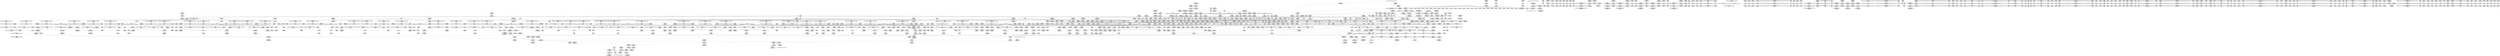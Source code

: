 digraph {
	CE0x41bcc20 [shape=record,shape=Mrecord,label="{CE0x41bcc20|selinux_task_setscheduler:tmp3|security/selinux/hooks.c,3639|*SummSink*}"]
	CE0x4205960 [shape=record,shape=Mrecord,label="{CE0x4205960|i64*_getelementptr_inbounds_(_11_x_i64_,_11_x_i64_*___llvm_gcov_ctr125,_i64_0,_i64_9)|*Constant*}"]
	CE0x422ec00 [shape=record,shape=Mrecord,label="{CE0x422ec00|task_sid:tmp13|security/selinux/hooks.c,208}"]
	CE0x42af2c0 [shape=record,shape=Mrecord,label="{CE0x42af2c0|__preempt_count_sub:tmp6|./arch/x86/include/asm/preempt.h,78|*SummSource*}"]
	CE0x4242210 [shape=record,shape=Mrecord,label="{CE0x4242210|GLOBAL:rcu_lock_release|*Constant*|*SummSink*}"]
	CE0x41bf290 [shape=record,shape=Mrecord,label="{CE0x41bf290|VOIDTB_TE:_CE_96,104_}"]
	CE0x4259ea0 [shape=record,shape=Mrecord,label="{CE0x4259ea0|rcu_read_lock:if.then|*SummSource*}"]
	CE0x41f30b0 [shape=record,shape=Mrecord,label="{CE0x41f30b0|cred_sid:security|security/selinux/hooks.c,196|*SummSource*}"]
	CE0x41bbcf0 [shape=record,shape=Mrecord,label="{CE0x41bbcf0|current_has_perm:bb|*SummSource*}"]
	CE0x42205b0 [shape=record,shape=Mrecord,label="{CE0x42205b0|get_current:tmp2|*SummSink*}"]
	CE0x4254a60 [shape=record,shape=Mrecord,label="{CE0x4254a60|rcu_read_unlock:tmp4|include/linux/rcupdate.h,933}"]
	"CONST[source:0(mediator),value:0(static)][purpose:{operation}][SrcIdx:1]"
	CE0x4243670 [shape=record,shape=Mrecord,label="{CE0x4243670|GLOBAL:__rcu_read_unlock|*Constant*|*SummSink*}"]
	CE0x42856d0 [shape=record,shape=Mrecord,label="{CE0x42856d0|rcu_lock_release:tmp|*SummSink*}"]
	CE0x42cc630 [shape=record,shape=Mrecord,label="{CE0x42cc630|__preempt_count_sub:do.end|*SummSink*}"]
	CE0x426f1a0 [shape=record,shape=Mrecord,label="{CE0x426f1a0|rcu_read_unlock:do.end}"]
	CE0x4271880 [shape=record,shape=Mrecord,label="{CE0x4271880|__rcu_read_lock:tmp|*SummSink*}"]
	CE0x41d2ad0 [shape=record,shape=Mrecord,label="{CE0x41d2ad0|i64*_getelementptr_inbounds_(_2_x_i64_,_2_x_i64_*___llvm_gcov_ctr136,_i64_0,_i64_0)|*Constant*}"]
	CE0x42696a0 [shape=record,shape=Mrecord,label="{CE0x42696a0|rcu_read_lock:tmp18|include/linux/rcupdate.h,882|*SummSink*}"]
	CE0x4245850 [shape=record,shape=Mrecord,label="{CE0x4245850|rcu_lock_acquire:tmp5|include/linux/rcupdate.h,418}"]
	CE0x423ba80 [shape=record,shape=Mrecord,label="{CE0x423ba80|task_sid:call3|security/selinux/hooks.c,208}"]
	CE0x4242b80 [shape=record,shape=Mrecord,label="{CE0x4242b80|GLOBAL:__rcu_read_unlock|*Constant*}"]
	CE0x41cc440 [shape=record,shape=Mrecord,label="{CE0x41cc440|task_sid:do.body}"]
	CE0x42c40a0 [shape=record,shape=Mrecord,label="{CE0x42c40a0|__rcu_read_lock:do.end|*SummSink*}"]
	CE0x423a0c0 [shape=record,shape=Mrecord,label="{CE0x423a0c0|task_sid:if.end}"]
	CE0x4275d30 [shape=record,shape=Mrecord,label="{CE0x4275d30|rcu_read_unlock:tmp5|include/linux/rcupdate.h,933|*SummSink*}"]
	CE0x4223720 [shape=record,shape=Mrecord,label="{CE0x4223720|i64_7|*Constant*|*SummSource*}"]
	CE0x41e2f10 [shape=record,shape=Mrecord,label="{CE0x41e2f10|current_sid:tmp|*SummSink*}"]
	CE0x4226ab0 [shape=record,shape=Mrecord,label="{CE0x4226ab0|task_sid:tmp21|security/selinux/hooks.c,208|*SummSource*}"]
	CE0x4240260 [shape=record,shape=Mrecord,label="{CE0x4240260|rcu_read_unlock:tmp22|include/linux/rcupdate.h,935}"]
	CE0x427da40 [shape=record,shape=Mrecord,label="{CE0x427da40|rcu_read_unlock:if.end}"]
	CE0x423a3a0 [shape=record,shape=Mrecord,label="{CE0x423a3a0|task_sid:do.end}"]
	CE0x4243020 [shape=record,shape=Mrecord,label="{CE0x4243020|_ret_void,_!dbg_!27717|include/linux/rcupdate.h,424|*SummSink*}"]
	CE0x42cac80 [shape=record,shape=Mrecord,label="{CE0x42cac80|i64*_getelementptr_inbounds_(_4_x_i64_,_4_x_i64_*___llvm_gcov_ctr129,_i64_0,_i64_0)|*Constant*|*SummSource*}"]
	CE0x41c2060 [shape=record,shape=Mrecord,label="{CE0x41c2060|current_sid:tmp18|security/selinux/hooks.c,218|*SummSource*}"]
	CE0x426c9f0 [shape=record,shape=Mrecord,label="{CE0x426c9f0|cred_sid:tmp5|security/selinux/hooks.c,196|*SummSource*}"]
	CE0x41d8ae0 [shape=record,shape=Mrecord,label="{CE0x41d8ae0|GLOBAL:lockdep_rcu_suspicious|*Constant*}"]
	CE0x4243f20 [shape=record,shape=Mrecord,label="{CE0x4243f20|_ret_void,_!dbg_!27717|include/linux/rcupdate.h,245}"]
	CE0x41bf300 [shape=record,shape=Mrecord,label="{CE0x41bf300|VOIDTB_TE:_CE_104,112_}"]
	CE0x42c6870 [shape=record,shape=Mrecord,label="{CE0x42c6870|rcu_lock_release:tmp6|*SummSource*}"]
	CE0x41c8360 [shape=record,shape=Mrecord,label="{CE0x41c8360|current_has_perm:tmp3|*SummSource*}"]
	CE0x425b570 [shape=record,shape=Mrecord,label="{CE0x425b570|rcu_read_lock:call|include/linux/rcupdate.h,882}"]
	CE0x41f5280 [shape=record,shape=Mrecord,label="{CE0x41f5280|GLOBAL:__llvm_gcov_ctr125|Global_var:__llvm_gcov_ctr125}"]
	CE0x4275320 [shape=record,shape=Mrecord,label="{CE0x4275320|_ret_void,_!dbg_!27719|./arch/x86/include/asm/preempt.h,73|*SummSink*}"]
	CE0x42eb080 [shape=record,shape=Mrecord,label="{CE0x42eb080|_call_void_mcount()_#3}"]
	CE0x4244570 [shape=record,shape=Mrecord,label="{CE0x4244570|__rcu_read_lock:bb|*SummSource*}"]
	CE0x41dbf60 [shape=record,shape=Mrecord,label="{CE0x41dbf60|avc_has_perm:auditdata|Function::avc_has_perm&Arg::auditdata::|*SummSource*}"]
	CE0x4209640 [shape=record,shape=Mrecord,label="{CE0x4209640|rcu_read_lock:tmp14|include/linux/rcupdate.h,882|*SummSink*}"]
	CE0x426ab30 [shape=record,shape=Mrecord,label="{CE0x426ab30|rcu_read_lock:tmp20|include/linux/rcupdate.h,882|*SummSource*}"]
	CE0x4282480 [shape=record,shape=Mrecord,label="{CE0x4282480|i64*_getelementptr_inbounds_(_4_x_i64_,_4_x_i64_*___llvm_gcov_ctr130,_i64_0,_i64_1)|*Constant*}"]
	CE0x4236420 [shape=record,shape=Mrecord,label="{CE0x4236420|_ret_void,_!dbg_!27717|include/linux/rcupdate.h,240|*SummSink*}"]
	CE0x41d1740 [shape=record,shape=Mrecord,label="{CE0x41d1740|i64*_getelementptr_inbounds_(_6_x_i64_,_6_x_i64_*___llvm_gcov_ctr287,_i64_0,_i64_4)|*Constant*}"]
	CE0x4211220 [shape=record,shape=Mrecord,label="{CE0x4211220|_ret_%struct.task_struct*_%tmp4,_!dbg_!27714|./arch/x86/include/asm/current.h,14|*SummSink*}"]
	CE0x4266460 [shape=record,shape=Mrecord,label="{CE0x4266460|rcu_read_lock:tmp16|include/linux/rcupdate.h,882|*SummSink*}"]
	CE0x425b300 [shape=record,shape=Mrecord,label="{CE0x425b300|rcu_read_unlock:tmp4|include/linux/rcupdate.h,933|*SummSink*}"]
	CE0x42eac20 [shape=record,shape=Mrecord,label="{CE0x42eac20|i64*_getelementptr_inbounds_(_4_x_i64_,_4_x_i64_*___llvm_gcov_ctr135,_i64_0,_i64_3)|*Constant*|*SummSource*}"]
	CE0x420f6f0 [shape=record,shape=Mrecord,label="{CE0x420f6f0|current_sid:tmp12|security/selinux/hooks.c,218|*SummSink*}"]
	CE0x424f2c0 [shape=record,shape=Mrecord,label="{CE0x424f2c0|__rcu_read_unlock:tmp3|*SummSink*}"]
	CE0x41d7a30 [shape=record,shape=Mrecord,label="{CE0x41d7a30|i64*_getelementptr_inbounds_(_11_x_i64_,_11_x_i64_*___llvm_gcov_ctr125,_i64_0,_i64_10)|*Constant*|*SummSink*}"]
	CE0x421f420 [shape=record,shape=Mrecord,label="{CE0x421f420|rcu_read_lock:tmp3|*SummSink*}"]
	CE0x41f2b30 [shape=record,shape=Mrecord,label="{CE0x41f2b30|current_sid:tmp2}"]
	CE0x426fd80 [shape=record,shape=Mrecord,label="{CE0x426fd80|rcu_read_unlock:tmp11|include/linux/rcupdate.h,933|*SummSink*}"]
	CE0x41bf6b0 [shape=record,shape=Mrecord,label="{CE0x41bf6b0|selinux_task_setscheduler:if.end}"]
	CE0x4233a10 [shape=record,shape=Mrecord,label="{CE0x4233a10|task_sid:tmp9|security/selinux/hooks.c,208}"]
	CE0x42de280 [shape=record,shape=Mrecord,label="{CE0x42de280|__preempt_count_sub:sub|./arch/x86/include/asm/preempt.h,77|*SummSource*}"]
	CE0x41f4570 [shape=record,shape=Mrecord,label="{CE0x41f4570|current_sid:do.end|*SummSource*}"]
	CE0x421fc60 [shape=record,shape=Mrecord,label="{CE0x421fc60|cred_sid:tmp1|*SummSink*}"]
	CE0x42451c0 [shape=record,shape=Mrecord,label="{CE0x42451c0|i64*_getelementptr_inbounds_(_4_x_i64_,_4_x_i64_*___llvm_gcov_ctr133,_i64_0,_i64_0)|*Constant*|*SummSink*}"]
	CE0x42cd3a0 [shape=record,shape=Mrecord,label="{CE0x42cd3a0|_ret_void,_!dbg_!27720|./arch/x86/include/asm/preempt.h,78|*SummSource*}"]
	CE0x41d2f80 [shape=record,shape=Mrecord,label="{CE0x41d2f80|VOIDTB_TE:_CE_80,88_}"]
	CE0x4209e80 [shape=record,shape=Mrecord,label="{CE0x4209e80|GLOBAL:rcu_read_lock.__warned|Global_var:rcu_read_lock.__warned|*SummSink*}"]
	CE0x42aec20 [shape=record,shape=Mrecord,label="{CE0x42aec20|i64*_getelementptr_inbounds_(_4_x_i64_,_4_x_i64_*___llvm_gcov_ctr134,_i64_0,_i64_1)|*Constant*|*SummSink*}"]
	CE0x41bb410 [shape=record,shape=Mrecord,label="{CE0x41bb410|selinux_task_setscheduler:tmp11|security/selinux/hooks.c,3643|*SummSource*}"]
	CE0x4210f70 [shape=record,shape=Mrecord,label="{CE0x4210f70|_ret_%struct.task_struct*_%tmp4,_!dbg_!27714|./arch/x86/include/asm/current.h,14|*SummSource*}"]
	CE0x42c55b0 [shape=record,shape=Mrecord,label="{CE0x42c55b0|GLOBAL:lock_release|*Constant*|*SummSource*}"]
	CE0x4279b00 [shape=record,shape=Mrecord,label="{CE0x4279b00|i32_1|*Constant*}"]
	CE0x41e9920 [shape=record,shape=Mrecord,label="{CE0x41e9920|i64*_getelementptr_inbounds_(_6_x_i64_,_6_x_i64_*___llvm_gcov_ctr287,_i64_0,_i64_4)|*Constant*|*SummSink*}"]
	CE0x41df770 [shape=record,shape=Mrecord,label="{CE0x41df770|i1_true|*Constant*|*SummSource*}"]
	CE0x420e1a0 [shape=record,shape=Mrecord,label="{CE0x420e1a0|task_sid:call3|security/selinux/hooks.c,208|*SummSink*}"]
	CE0x41bf7a0 [shape=record,shape=Mrecord,label="{CE0x41bf7a0|selinux_task_setscheduler:if.then}"]
	CE0x41dc540 [shape=record,shape=Mrecord,label="{CE0x41dc540|current_sid:entry|*SummSink*}"]
	CE0x42cad80 [shape=record,shape=Mrecord,label="{CE0x42cad80|__preempt_count_sub:tmp1|*SummSource*}"]
	CE0x41c26d0 [shape=record,shape=Mrecord,label="{CE0x41c26d0|current_has_perm:call2|security/selinux/hooks.c,1544|*SummSource*}"]
	CE0x42ebb20 [shape=record,shape=Mrecord,label="{CE0x42ebb20|i64_1|*Constant*}"]
	CE0x426d4b0 [shape=record,shape=Mrecord,label="{CE0x426d4b0|rcu_read_unlock:do.body}"]
	CE0x4238300 [shape=record,shape=Mrecord,label="{CE0x4238300|GLOBAL:task_sid.__warned|Global_var:task_sid.__warned|*SummSource*}"]
	CE0x41f2c10 [shape=record,shape=Mrecord,label="{CE0x41f2c10|current_sid:tmp2|*SummSink*}"]
	CE0x4228520 [shape=record,shape=Mrecord,label="{CE0x4228520|task_sid:tmp24|security/selinux/hooks.c,208|*SummSource*}"]
	CE0x420f3d0 [shape=record,shape=Mrecord,label="{CE0x420f3d0|current_sid:tmp12|security/selinux/hooks.c,218}"]
	CE0x4269db0 [shape=record,shape=Mrecord,label="{CE0x4269db0|i8*_getelementptr_inbounds_(_25_x_i8_,_25_x_i8_*_.str45,_i32_0,_i32_0)|*Constant*|*SummSink*}"]
	CE0x41e51d0 [shape=record,shape=Mrecord,label="{CE0x41e51d0|selinux_task_setscheduler:tmp9|security/selinux/hooks.c,3642|*SummSink*}"]
	CE0x421f530 [shape=record,shape=Mrecord,label="{CE0x421f530|_call_void_mcount()_#3}"]
	CE0x41d3b20 [shape=record,shape=Mrecord,label="{CE0x41d3b20|selinux_task_setscheduler:retval.0|*SummSink*}"]
	CE0x4261fc0 [shape=record,shape=Mrecord,label="{CE0x4261fc0|__preempt_count_sub:tmp4|./arch/x86/include/asm/preempt.h,77}"]
	CE0x42c36c0 [shape=record,shape=Mrecord,label="{CE0x42c36c0|rcu_lock_release:tmp4|include/linux/rcupdate.h,423}"]
	CE0x4283eb0 [shape=record,shape=Mrecord,label="{CE0x4283eb0|void_(i32*,_i32,_i32*)*_asm_addl_$1,_%gs:$0_,_*m,ri,*m,_dirflag_,_fpsr_,_flags_|*SummSink*}"]
	CE0x41cc610 [shape=record,shape=Mrecord,label="{CE0x41cc610|task_sid:do.body|*SummSink*}"]
	CE0x41ea360 [shape=record,shape=Mrecord,label="{CE0x41ea360|current_sid:land.lhs.true|*SummSource*}"]
	CE0x426ee80 [shape=record,shape=Mrecord,label="{CE0x426ee80|i64*_getelementptr_inbounds_(_4_x_i64_,_4_x_i64_*___llvm_gcov_ctr128,_i64_0,_i64_3)|*Constant*}"]
	CE0x423d8c0 [shape=record,shape=Mrecord,label="{CE0x423d8c0|cred_sid:tmp}"]
	CE0x42ada00 [shape=record,shape=Mrecord,label="{CE0x42ada00|__preempt_count_add:tmp2|*SummSink*}"]
	CE0x41d2590 [shape=record,shape=Mrecord,label="{CE0x41d2590|current_sid:tmp5|security/selinux/hooks.c,218|*SummSource*}"]
	CE0x41c18f0 [shape=record,shape=Mrecord,label="{CE0x41c18f0|_ret_i32_%call7,_!dbg_!27749|security/selinux/hooks.c,210|*SummSource*}"]
	CE0x4210dc0 [shape=record,shape=Mrecord,label="{CE0x4210dc0|get_current:entry|*SummSource*}"]
	CE0x41dcb70 [shape=record,shape=Mrecord,label="{CE0x41dcb70|selinux_task_setscheduler:bb}"]
	CE0x422e6b0 [shape=record,shape=Mrecord,label="{CE0x422e6b0|task_sid:tmp26|security/selinux/hooks.c,208|*SummSink*}"]
	CE0x4228c00 [shape=record,shape=Mrecord,label="{CE0x4228c00|task_sid:tmp25|security/selinux/hooks.c,208|*SummSink*}"]
	CE0x4284320 [shape=record,shape=Mrecord,label="{CE0x4284320|rcu_read_unlock:tmp9|include/linux/rcupdate.h,933}"]
	CE0x42357d0 [shape=record,shape=Mrecord,label="{CE0x42357d0|i64_6|*Constant*}"]
	CE0x42cc9e0 [shape=record,shape=Mrecord,label="{CE0x42cc9e0|__preempt_count_sub:tmp7|./arch/x86/include/asm/preempt.h,78|*SummSource*}"]
	CE0x42eb700 [shape=record,shape=Mrecord,label="{CE0x42eb700|i64*_getelementptr_inbounds_(_4_x_i64_,_4_x_i64_*___llvm_gcov_ctr129,_i64_0,_i64_2)|*Constant*|*SummSource*}"]
	CE0x4230e80 [shape=record,shape=Mrecord,label="{CE0x4230e80|cred_sid:tmp2|*SummSource*}"]
	CE0x4236940 [shape=record,shape=Mrecord,label="{CE0x4236940|i64*_getelementptr_inbounds_(_13_x_i64_,_13_x_i64_*___llvm_gcov_ctr126,_i64_0,_i64_8)|*Constant*|*SummSink*}"]
	CE0x4235af0 [shape=record,shape=Mrecord,label="{CE0x4235af0|task_sid:tmp14|security/selinux/hooks.c,208|*SummSource*}"]
	CE0x4245c60 [shape=record,shape=Mrecord,label="{CE0x4245c60|i64*_getelementptr_inbounds_(_4_x_i64_,_4_x_i64_*___llvm_gcov_ctr135,_i64_0,_i64_3)|*Constant*}"]
	CE0x422dc70 [shape=record,shape=Mrecord,label="{CE0x422dc70|GLOBAL:lock_release|*Constant*}"]
	CE0x4270cd0 [shape=record,shape=Mrecord,label="{CE0x4270cd0|rcu_lock_release:indirectgoto|*SummSource*}"]
	CE0x42b1b10 [shape=record,shape=Mrecord,label="{CE0x42b1b10|__rcu_read_unlock:tmp2|*SummSource*}"]
	CE0x41d61c0 [shape=record,shape=Mrecord,label="{CE0x41d61c0|_call_void_lockdep_rcu_suspicious(i8*_getelementptr_inbounds_(_25_x_i8_,_25_x_i8_*_.str3,_i32_0,_i32_0),_i32_218,_i8*_getelementptr_inbounds_(_45_x_i8_,_45_x_i8_*_.str12,_i32_0,_i32_0))_#10,_!dbg_!27727|security/selinux/hooks.c,218|*SummSource*}"]
	CE0x426c360 [shape=record,shape=Mrecord,label="{CE0x426c360|cred_sid:bb|*SummSource*}"]
	CE0x41df5a0 [shape=record,shape=Mrecord,label="{CE0x41df5a0|i1_true|*Constant*}"]
	CE0x42094c0 [shape=record,shape=Mrecord,label="{CE0x42094c0|rcu_read_lock:tmp14|include/linux/rcupdate.h,882|*SummSource*}"]
	CE0x4277800 [shape=record,shape=Mrecord,label="{CE0x4277800|rcu_read_unlock:tmp8|include/linux/rcupdate.h,933}"]
	CE0x422f1b0 [shape=record,shape=Mrecord,label="{CE0x422f1b0|task_sid:call|security/selinux/hooks.c,208|*SummSink*}"]
	CE0x4227af0 [shape=record,shape=Mrecord,label="{CE0x4227af0|task_sid:tmp23|security/selinux/hooks.c,208|*SummSink*}"]
	CE0x4212320 [shape=record,shape=Mrecord,label="{CE0x4212320|current_sid:tmp22|security/selinux/hooks.c,218|*SummSink*}"]
	CE0x426a7b0 [shape=record,shape=Mrecord,label="{CE0x426a7b0|rcu_read_lock:tmp19|include/linux/rcupdate.h,882|*SummSink*}"]
	CE0x4257720 [shape=record,shape=Mrecord,label="{CE0x4257720|i64*_getelementptr_inbounds_(_11_x_i64_,_11_x_i64_*___llvm_gcov_ctr132,_i64_0,_i64_1)|*Constant*|*SummSource*}"]
	CE0x41c13b0 [shape=record,shape=Mrecord,label="{CE0x41c13b0|task_sid:task|Function::task_sid&Arg::task::}"]
	CE0x42414d0 [shape=record,shape=Mrecord,label="{CE0x42414d0|rcu_read_lock:if.end|*SummSource*}"]
	CE0x4269520 [shape=record,shape=Mrecord,label="{CE0x4269520|rcu_read_lock:tmp18|include/linux/rcupdate.h,882|*SummSource*}"]
	CE0x424f230 [shape=record,shape=Mrecord,label="{CE0x424f230|__rcu_read_unlock:tmp3|*SummSource*}"]
	CE0x41cd610 [shape=record,shape=Mrecord,label="{CE0x41cd610|i64_1|*Constant*|*SummSource*}"]
	CE0x42c4700 [shape=record,shape=Mrecord,label="{CE0x42c4700|i64*_getelementptr_inbounds_(_4_x_i64_,_4_x_i64_*___llvm_gcov_ctr134,_i64_0,_i64_3)|*Constant*|*SummSource*}"]
	CE0x427ba10 [shape=record,shape=Mrecord,label="{CE0x427ba10|i64*_getelementptr_inbounds_(_4_x_i64_,_4_x_i64_*___llvm_gcov_ctr130,_i64_0,_i64_2)|*Constant*}"]
	CE0x42b34d0 [shape=record,shape=Mrecord,label="{CE0x42b34d0|rcu_lock_release:bb|*SummSink*}"]
	CE0x4214f60 [shape=record,shape=Mrecord,label="{CE0x4214f60|current_sid:tmp10|security/selinux/hooks.c,218|*SummSink*}"]
	CE0x41f5bd0 [shape=record,shape=Mrecord,label="{CE0x41f5bd0|task_sid:tmp19|security/selinux/hooks.c,208|*SummSource*}"]
	CE0x427a280 [shape=record,shape=Mrecord,label="{CE0x427a280|rcu_read_lock:tobool1|include/linux/rcupdate.h,882|*SummSink*}"]
	CE0x41bf960 [shape=record,shape=Mrecord,label="{CE0x41bf960|selinux_task_setscheduler:if.end|*SummSink*}"]
	CE0x41c4980 [shape=record,shape=Mrecord,label="{CE0x41c4980|i64*_getelementptr_inbounds_(_11_x_i64_,_11_x_i64_*___llvm_gcov_ctr125,_i64_0,_i64_8)|*Constant*|*SummSink*}"]
	CE0x41bad30 [shape=record,shape=Mrecord,label="{CE0x41bad30|selinux_task_setscheduler:tmp10|security/selinux/hooks.c,3643|*SummSource*}"]
	CE0x421f8b0 [shape=record,shape=Mrecord,label="{CE0x421f8b0|_call_void_mcount()_#3}"]
	CE0x4237d90 [shape=record,shape=Mrecord,label="{CE0x4237d90|_ret_void,_!dbg_!27717|include/linux/rcupdate.h,419|*SummSink*}"]
	CE0x41d8f30 [shape=record,shape=Mrecord,label="{CE0x41d8f30|i8*_getelementptr_inbounds_(_25_x_i8_,_25_x_i8_*_.str3,_i32_0,_i32_0)|*Constant*|*SummSink*}"]
	CE0x42b4360 [shape=record,shape=Mrecord,label="{CE0x42b4360|void_(i32*,_i32,_i32*)*_asm_addl_$1,_%gs:$0_,_*m,ri,*m,_dirflag_,_fpsr_,_flags_}"]
	CE0x41daf50 [shape=record,shape=Mrecord,label="{CE0x41daf50|i16_2|*Constant*|*SummSink*}"]
	CE0x424b170 [shape=record,shape=Mrecord,label="{CE0x424b170|i32_2|*Constant*|*SummSource*}"]
	CE0x4220140 [shape=record,shape=Mrecord,label="{CE0x4220140|_ret_void,_!dbg_!27735|include/linux/rcupdate.h,884|*SummSource*}"]
	CE0x42f4b00 [shape=record,shape=Mrecord,label="{CE0x42f4b00|__preempt_count_add:tmp6|./arch/x86/include/asm/preempt.h,73}"]
	CE0x4225490 [shape=record,shape=Mrecord,label="{CE0x4225490|i64*_getelementptr_inbounds_(_13_x_i64_,_13_x_i64_*___llvm_gcov_ctr126,_i64_0,_i64_1)|*Constant*|*SummSink*}"]
	CE0x42384f0 [shape=record,shape=Mrecord,label="{CE0x42384f0|rcu_lock_acquire:map|Function::rcu_lock_acquire&Arg::map::}"]
	CE0x4230240 [shape=record,shape=Mrecord,label="{CE0x4230240|GLOBAL:__llvm_gcov_ctr126|Global_var:__llvm_gcov_ctr126}"]
	CE0x4233410 [shape=record,shape=Mrecord,label="{CE0x4233410|%struct.task_struct*_(%struct.task_struct**)*_asm_movq_%gs:$_1:P_,$0_,_r,im,_dirflag_,_fpsr_,_flags_|*SummSource*}"]
	CE0x4210d10 [shape=record,shape=Mrecord,label="{CE0x4210d10|get_current:entry}"]
	CE0x4274620 [shape=record,shape=Mrecord,label="{CE0x4274620|__rcu_read_lock:tmp4|include/linux/rcupdate.h,239}"]
	CE0x426e500 [shape=record,shape=Mrecord,label="{CE0x426e500|rcu_read_unlock:do.body|*SummSource*}"]
	CE0x41cacf0 [shape=record,shape=Mrecord,label="{CE0x41cacf0|i64*_getelementptr_inbounds_(_11_x_i64_,_11_x_i64_*___llvm_gcov_ctr125,_i64_0,_i64_0)|*Constant*|*SummSource*}"]
	CE0x41f8550 [shape=record,shape=Mrecord,label="{CE0x41f8550|i64_1|*Constant*|*SummSink*}"]
	CE0x424b2d0 [shape=record,shape=Mrecord,label="{CE0x424b2d0|i64*_getelementptr_inbounds_(_4_x_i64_,_4_x_i64_*___llvm_gcov_ctr130,_i64_0,_i64_3)|*Constant*}"]
	CE0x420c050 [shape=record,shape=Mrecord,label="{CE0x420c050|current_sid:tmp24|security/selinux/hooks.c,220|*SummSink*}"]
	CE0x422d620 [shape=record,shape=Mrecord,label="{CE0x422d620|_call_void_lock_release(%struct.lockdep_map*_%map,_i32_1,_i64_ptrtoint_(i8*_blockaddress(_rcu_lock_release,_%__here)_to_i64))_#10,_!dbg_!27716|include/linux/rcupdate.h,423}"]
	CE0x423a7b0 [shape=record,shape=Mrecord,label="{CE0x423a7b0|_call_void___rcu_read_lock()_#10,_!dbg_!27710|include/linux/rcupdate.h,879}"]
	CE0x424c460 [shape=record,shape=Mrecord,label="{CE0x424c460|__rcu_read_lock:tmp|*SummSource*}"]
	CE0x4233980 [shape=record,shape=Mrecord,label="{CE0x4233980|task_sid:tmp8|security/selinux/hooks.c,208|*SummSink*}"]
	CE0x41da100 [shape=record,shape=Mrecord,label="{CE0x41da100|avc_has_perm:entry|*SummSink*}"]
	CE0x426b610 [shape=record,shape=Mrecord,label="{CE0x426b610|i64*_getelementptr_inbounds_(_11_x_i64_,_11_x_i64_*___llvm_gcov_ctr127,_i64_0,_i64_10)|*Constant*|*SummSource*}"]
	CE0x41cc2a0 [shape=record,shape=Mrecord,label="{CE0x41cc2a0|task_sid:do.end|*SummSource*}"]
	CE0x42b23a0 [shape=record,shape=Mrecord,label="{CE0x42b23a0|i8*_undef|*Constant*}"]
	CE0x4253b10 [shape=record,shape=Mrecord,label="{CE0x4253b10|_ret_void,_!dbg_!27735|include/linux/rcupdate.h,938|*SummSource*}"]
	CE0x4230440 [shape=record,shape=Mrecord,label="{CE0x4230440|GLOBAL:__llvm_gcov_ctr126|Global_var:__llvm_gcov_ctr126|*SummSink*}"]
	CE0x41c2860 [shape=record,shape=Mrecord,label="{CE0x41c2860|i32_(i32,_i32,_i16,_i32,_%struct.common_audit_data*)*_bitcast_(i32_(i32,_i32,_i16,_i32,_%struct.common_audit_data.495*)*_avc_has_perm_to_i32_(i32,_i32,_i16,_i32,_%struct.common_audit_data*)*)|*Constant*|*SummSource*}"]
	CE0x41e2c30 [shape=record,shape=Mrecord,label="{CE0x41e2c30|selinux_task_setscheduler:tmp4|security/selinux/hooks.c,3639|*SummSource*}"]
	CE0x41c62a0 [shape=record,shape=Mrecord,label="{CE0x41c62a0|task_sid:real_cred|security/selinux/hooks.c,208|*SummSource*}"]
	CE0x5fc5980 [shape=record,shape=Mrecord,label="{CE0x5fc5980|VOIDTB_TE:_CE_0,4_}"]
	CE0x4222f50 [shape=record,shape=Mrecord,label="{CE0x4222f50|_call_void_rcu_lock_acquire(%struct.lockdep_map*_rcu_lock_map)_#10,_!dbg_!27711|include/linux/rcupdate.h,881|*SummSink*}"]
	CE0x420ed10 [shape=record,shape=Mrecord,label="{CE0x420ed10|i32_77|*Constant*}"]
	CE0x424b8e0 [shape=record,shape=Mrecord,label="{CE0x424b8e0|__rcu_read_unlock:tmp2|*SummSink*}"]
	CE0x4304420 [shape=record,shape=Mrecord,label="{CE0x4304420|__preempt_count_add:tmp4|./arch/x86/include/asm/preempt.h,72}"]
	CE0x423fc70 [shape=record,shape=Mrecord,label="{CE0x423fc70|rcu_read_unlock:tmp21|include/linux/rcupdate.h,935|*SummSource*}"]
	CE0x4274f50 [shape=record,shape=Mrecord,label="{CE0x4274f50|rcu_read_unlock:land.lhs.true2|*SummSink*}"]
	CE0x41e7980 [shape=record,shape=Mrecord,label="{CE0x41e7980|GLOBAL:current_sid|*Constant*}"]
	CE0x427e1f0 [shape=record,shape=Mrecord,label="{CE0x427e1f0|_call_void_mcount()_#3|*SummSink*}"]
	CE0x4232d40 [shape=record,shape=Mrecord,label="{CE0x4232d40|i64_7|*Constant*|*SummSink*}"]
	CE0x423bd40 [shape=record,shape=Mrecord,label="{CE0x423bd40|rcu_read_lock:tmp6|include/linux/rcupdate.h,882|*SummSource*}"]
	CE0x41cab80 [shape=record,shape=Mrecord,label="{CE0x41cab80|i64*_getelementptr_inbounds_(_11_x_i64_,_11_x_i64_*___llvm_gcov_ctr125,_i64_0,_i64_0)|*Constant*}"]
	CE0x42799f0 [shape=record,shape=Mrecord,label="{CE0x42799f0|__preempt_count_add:entry|*SummSink*}"]
	CE0x41db7a0 [shape=record,shape=Mrecord,label="{CE0x41db7a0|avc_has_perm:requested|Function::avc_has_perm&Arg::requested::|*SummSink*}"]
	CE0x424c3f0 [shape=record,shape=Mrecord,label="{CE0x424c3f0|COLLAPSED:_GCMRE___llvm_gcov_ctr128_internal_global_4_x_i64_zeroinitializer:_elem_0:default:}"]
	CE0x420d240 [shape=record,shape=Mrecord,label="{CE0x420d240|i32_22|*Constant*}"]
	CE0x41ea970 [shape=record,shape=Mrecord,label="{CE0x41ea970|_call_void_rcu_read_unlock()_#10,_!dbg_!27748|security/selinux/hooks.c,209|*SummSink*}"]
	CE0x4212540 [shape=record,shape=Mrecord,label="{CE0x4212540|current_sid:tmp23|security/selinux/hooks.c,218|*SummSource*}"]
	CE0x422d7c0 [shape=record,shape=Mrecord,label="{CE0x422d7c0|_call_void_lock_release(%struct.lockdep_map*_%map,_i32_1,_i64_ptrtoint_(i8*_blockaddress(_rcu_lock_release,_%__here)_to_i64))_#10,_!dbg_!27716|include/linux/rcupdate.h,423|*SummSink*}"]
	CE0x423ff50 [shape=record,shape=Mrecord,label="{CE0x423ff50|i64*_getelementptr_inbounds_(_11_x_i64_,_11_x_i64_*___llvm_gcov_ctr132,_i64_0,_i64_10)|*Constant*|*SummSource*}"]
	CE0x41f0760 [shape=record,shape=Mrecord,label="{CE0x41f0760|task_sid:tmp13|security/selinux/hooks.c,208|*SummSink*}"]
	CE0x4282080 [shape=record,shape=Mrecord,label="{CE0x4282080|__rcu_read_unlock:tmp5|include/linux/rcupdate.h,244|*SummSink*}"]
	CE0x41e8460 [shape=record,shape=Mrecord,label="{CE0x41e8460|current_has_perm:call1|security/selinux/hooks.c,1543}"]
	CE0x4283bb0 [shape=record,shape=Mrecord,label="{CE0x4283bb0|void_(i32*,_i32,_i32*)*_asm_addl_$1,_%gs:$0_,_*m,ri,*m,_dirflag_,_fpsr_,_flags_|*SummSource*}"]
	CE0x422f980 [shape=record,shape=Mrecord,label="{CE0x422f980|task_sid:tmp1}"]
	CE0x425da80 [shape=record,shape=Mrecord,label="{CE0x425da80|0:_i8,_:_GCMR_rcu_read_lock.__warned_internal_global_i8_0,_section_.data.unlikely_,_align_1:_elem_0:default:}"]
	CE0x423b090 [shape=record,shape=Mrecord,label="{CE0x423b090|task_sid:tobool1|security/selinux/hooks.c,208}"]
	CE0x420e4d0 [shape=record,shape=Mrecord,label="{CE0x420e4d0|current_sid:do.body|*SummSink*}"]
	CE0x42759b0 [shape=record,shape=Mrecord,label="{CE0x42759b0|rcu_lock_acquire:tmp1}"]
	CE0x41d3500 [shape=record,shape=Mrecord,label="{CE0x41d3500|selinux_task_setscheduler:retval.0}"]
	CE0x41deee0 [shape=record,shape=Mrecord,label="{CE0x41deee0|selinux_task_setscheduler:tmp2|security/selinux/hooks.c,3639|*SummSource*}"]
	CE0x4245340 [shape=record,shape=Mrecord,label="{CE0x4245340|COLLAPSED:_GCMRE___llvm_gcov_ctr133_internal_global_4_x_i64_zeroinitializer:_elem_0:default:}"]
	CE0x420f570 [shape=record,shape=Mrecord,label="{CE0x420f570|current_sid:tmp12|security/selinux/hooks.c,218|*SummSource*}"]
	CE0x41d64c0 [shape=record,shape=Mrecord,label="{CE0x41d64c0|i8*_getelementptr_inbounds_(_45_x_i8_,_45_x_i8_*_.str12,_i32_0,_i32_0)|*Constant*|*SummSink*}"]
	CE0x42325c0 [shape=record,shape=Mrecord,label="{CE0x42325c0|task_sid:tmp8|security/selinux/hooks.c,208}"]
	CE0x41bbb30 [shape=record,shape=Mrecord,label="{CE0x41bbb30|_ret_i32_%retval.0,_!dbg_!27722|security/selinux/hooks.c,3643|*SummSink*}"]
	CE0x41be150 [shape=record,shape=Mrecord,label="{CE0x41be150|selinux_task_setscheduler:call1|security/selinux/hooks.c,3642}"]
	CE0x42571e0 [shape=record,shape=Mrecord,label="{CE0x42571e0|rcu_read_lock:bb|*SummSource*}"]
	CE0x422d690 [shape=record,shape=Mrecord,label="{CE0x422d690|_call_void_lock_release(%struct.lockdep_map*_%map,_i32_1,_i64_ptrtoint_(i8*_blockaddress(_rcu_lock_release,_%__here)_to_i64))_#10,_!dbg_!27716|include/linux/rcupdate.h,423|*SummSource*}"]
	CE0x4228080 [shape=record,shape=Mrecord,label="{CE0x4228080|task_sid:tmp25|security/selinux/hooks.c,208}"]
	CE0x42c15e0 [shape=record,shape=Mrecord,label="{CE0x42c15e0|__rcu_read_unlock:tmp|*SummSink*}"]
	CE0x4275940 [shape=record,shape=Mrecord,label="{CE0x4275940|rcu_lock_acquire:tmp|*SummSink*}"]
	CE0x41d0b20 [shape=record,shape=Mrecord,label="{CE0x41d0b20|i64*_getelementptr_inbounds_(_13_x_i64_,_13_x_i64_*___llvm_gcov_ctr126,_i64_0,_i64_9)|*Constant*}"]
	CE0x41eb4f0 [shape=record,shape=Mrecord,label="{CE0x41eb4f0|rcu_read_unlock:entry|*SummSink*}"]
	CE0x4240f00 [shape=record,shape=Mrecord,label="{CE0x4240f00|task_sid:tmp16|security/selinux/hooks.c,208|*SummSource*}"]
	CE0x427e320 [shape=record,shape=Mrecord,label="{CE0x427e320|rcu_read_unlock:call|include/linux/rcupdate.h,933}"]
	CE0x41db9e0 [shape=record,shape=Mrecord,label="{CE0x41db9e0|%struct.common_audit_data*_null|*Constant*|*SummSource*}"]
	CE0x4240000 [shape=record,shape=Mrecord,label="{CE0x4240000|i64*_getelementptr_inbounds_(_11_x_i64_,_11_x_i64_*___llvm_gcov_ctr132,_i64_0,_i64_10)|*Constant*|*SummSink*}"]
	CE0x42250b0 [shape=record,shape=Mrecord,label="{CE0x42250b0|i64*_getelementptr_inbounds_(_11_x_i64_,_11_x_i64_*___llvm_gcov_ctr127,_i64_0,_i64_1)|*Constant*}"]
	CE0x42deea0 [shape=record,shape=Mrecord,label="{CE0x42deea0|i64*_getelementptr_inbounds_(_4_x_i64_,_4_x_i64_*___llvm_gcov_ctr135,_i64_0,_i64_0)|*Constant*}"]
	CE0x4266bd0 [shape=record,shape=Mrecord,label="{CE0x4266bd0|i64*_getelementptr_inbounds_(_11_x_i64_,_11_x_i64_*___llvm_gcov_ctr127,_i64_0,_i64_8)|*Constant*|*SummSink*}"]
	CE0x42c6b60 [shape=record,shape=Mrecord,label="{CE0x42c6b60|rcu_lock_release:tmp7}"]
	CE0x41d3380 [shape=record,shape=Mrecord,label="{CE0x41d3380|i64*_getelementptr_inbounds_(_6_x_i64_,_6_x_i64_*___llvm_gcov_ctr287,_i64_0,_i64_5)|*Constant*}"]
	CE0x41f4c20 [shape=record,shape=Mrecord,label="{CE0x41f4c20|i64_3|*Constant*|*SummSink*}"]
	CE0x426cbd0 [shape=record,shape=Mrecord,label="{CE0x426cbd0|i32_1|*Constant*}"]
	CE0x426cea0 [shape=record,shape=Mrecord,label="{CE0x426cea0|cred_sid:sid|security/selinux/hooks.c,197|*SummSink*}"]
	CE0x41d5300 [shape=record,shape=Mrecord,label="{CE0x41d5300|selinux_task_setscheduler:tmp3|security/selinux/hooks.c,3639}"]
	CE0x41d7b10 [shape=record,shape=Mrecord,label="{CE0x41d7b10|current_sid:tmp20|security/selinux/hooks.c,218}"]
	CE0x4224a60 [shape=record,shape=Mrecord,label="{CE0x4224a60|_call_void_rcu_read_lock()_#10,_!dbg_!27712|security/selinux/hooks.c,207|*SummSink*}"]
	CE0x42b40a0 [shape=record,shape=Mrecord,label="{CE0x42b40a0|_call_void_asm_addl_$1,_%gs:$0_,_*m,ri,*m,_dirflag_,_fpsr_,_flags_(i32*___preempt_count,_i32_%sub,_i32*___preempt_count)_#3,_!dbg_!27717,_!srcloc_!27718|./arch/x86/include/asm/preempt.h,77}"]
	CE0x4255980 [shape=record,shape=Mrecord,label="{CE0x4255980|GLOBAL:__llvm_gcov_ctr127|Global_var:__llvm_gcov_ctr127|*SummSource*}"]
	CE0x42b41f0 [shape=record,shape=Mrecord,label="{CE0x42b41f0|_call_void_asm_addl_$1,_%gs:$0_,_*m,ri,*m,_dirflag_,_fpsr_,_flags_(i32*___preempt_count,_i32_%sub,_i32*___preempt_count)_#3,_!dbg_!27717,_!srcloc_!27718|./arch/x86/include/asm/preempt.h,77|*SummSink*}"]
	CE0x423ae20 [shape=record,shape=Mrecord,label="{CE0x423ae20|__rcu_read_lock:tmp5|include/linux/rcupdate.h,239|*SummSource*}"]
	CE0x4222a80 [shape=record,shape=Mrecord,label="{CE0x4222a80|cred_sid:tmp4|*LoadInst*|security/selinux/hooks.c,196}"]
	CE0x41e5010 [shape=record,shape=Mrecord,label="{CE0x41e5010|selinux_task_setscheduler:tmp9|security/selinux/hooks.c,3642|*SummSource*}"]
	CE0x420e970 [shape=record,shape=Mrecord,label="{CE0x420e970|rcu_read_lock:entry|*SummSource*}"]
	CE0x42267f0 [shape=record,shape=Mrecord,label="{CE0x42267f0|task_sid:tmp20|security/selinux/hooks.c,208|*SummSink*}"]
	CE0x424bd40 [shape=record,shape=Mrecord,label="{CE0x424bd40|i64_ptrtoint_(i8*_blockaddress(_rcu_lock_acquire,_%__here)_to_i64)|*Constant*}"]
	CE0x42ded80 [shape=record,shape=Mrecord,label="{CE0x42ded80|COLLAPSED:_GCMRE___llvm_gcov_ctr135_internal_global_4_x_i64_zeroinitializer:_elem_0:default:}"]
	CE0x41caff0 [shape=record,shape=Mrecord,label="{CE0x41caff0|COLLAPSED:_GCMRE___llvm_gcov_ctr136_internal_global_2_x_i64_zeroinitializer:_elem_0:default:}"]
	CE0x41cf4a0 [shape=record,shape=Mrecord,label="{CE0x41cf4a0|VOIDTB_TE:_CE_36,40_}"]
	CE0x42ebc30 [shape=record,shape=Mrecord,label="{CE0x42ebc30|i64*_getelementptr_inbounds_(_4_x_i64_,_4_x_i64_*___llvm_gcov_ctr134,_i64_0,_i64_0)|*Constant*}"]
	CE0x41cd780 [shape=record,shape=Mrecord,label="{CE0x41cd780|current_has_perm:tsk|Function::current_has_perm&Arg::tsk::}"]
	CE0x42c4f90 [shape=record,shape=Mrecord,label="{CE0x42c4f90|i64*_getelementptr_inbounds_(_4_x_i64_,_4_x_i64_*___llvm_gcov_ctr128,_i64_0,_i64_2)|*Constant*}"]
	CE0x42adc80 [shape=record,shape=Mrecord,label="{CE0x42adc80|__rcu_read_unlock:tmp4|include/linux/rcupdate.h,244|*SummSource*}"]
	CE0x42c3e20 [shape=record,shape=Mrecord,label="{CE0x42c3e20|COLLAPSED:_GCMRE___llvm_gcov_ctr134_internal_global_4_x_i64_zeroinitializer:_elem_0:default:}"]
	CE0x4232910 [shape=record,shape=Mrecord,label="{CE0x4232910|_call_void_mcount()_#3}"]
	CE0x41c0fe0 [shape=record,shape=Mrecord,label="{CE0x41c0fe0|task_sid:entry}"]
	CE0x41dee70 [shape=record,shape=Mrecord,label="{CE0x41dee70|selinux_task_setscheduler:tmp2|security/selinux/hooks.c,3639|*SummSink*}"]
	CE0x41f6820 [shape=record,shape=Mrecord,label="{CE0x41f6820|current_sid:tmp3}"]
	CE0x42c70a0 [shape=record,shape=Mrecord,label="{CE0x42c70a0|i64*_getelementptr_inbounds_(_4_x_i64_,_4_x_i64_*___llvm_gcov_ctr129,_i64_0,_i64_3)|*Constant*|*SummSink*}"]
	CE0x41d93d0 [shape=record,shape=Mrecord,label="{CE0x41d93d0|i32_218|*Constant*|*SummSource*}"]
	CE0x41be1c0 [shape=record,shape=Mrecord,label="{CE0x41be1c0|selinux_task_setscheduler:call1|security/selinux/hooks.c,3642|*SummSource*}"]
	CE0x4266fd0 [shape=record,shape=Mrecord,label="{CE0x4266fd0|i8*_getelementptr_inbounds_(_25_x_i8_,_25_x_i8_*_.str45,_i32_0,_i32_0)|*Constant*}"]
	CE0x41f0b60 [shape=record,shape=Mrecord,label="{CE0x41f0b60|task_sid:call7|security/selinux/hooks.c,208|*SummSource*}"]
	CE0x421ef50 [shape=record,shape=Mrecord,label="{CE0x421ef50|task_sid:tmp4|*LoadInst*|security/selinux/hooks.c,208|*SummSink*}"]
	CE0x423a910 [shape=record,shape=Mrecord,label="{CE0x423a910|task_sid:tobool1|security/selinux/hooks.c,208|*SummSink*}"]
	CE0x4239390 [shape=record,shape=Mrecord,label="{CE0x4239390|task_sid:if.then}"]
	CE0x426bfb0 [shape=record,shape=Mrecord,label="{CE0x426bfb0|rcu_read_lock:tmp22|include/linux/rcupdate.h,884|*SummSink*}"]
	CE0x41ee0a0 [shape=record,shape=Mrecord,label="{CE0x41ee0a0|i32_0|*Constant*}"]
	CE0x42cb6a0 [shape=record,shape=Mrecord,label="{CE0x42cb6a0|i64*_getelementptr_inbounds_(_4_x_i64_,_4_x_i64_*___llvm_gcov_ctr129,_i64_0,_i64_2)|*Constant*}"]
	CE0x41e77d0 [shape=record,shape=Mrecord,label="{CE0x41e77d0|current_has_perm:call|security/selinux/hooks.c,1542|*SummSource*}"]
	CE0x41f6ed0 [shape=record,shape=Mrecord,label="{CE0x41f6ed0|COLLAPSED:_GCMRE___llvm_gcov_ctr126_internal_global_13_x_i64_zeroinitializer:_elem_0:default:}"]
	CE0x4221170 [shape=record,shape=Mrecord,label="{CE0x4221170|i32_77|*Constant*|*SummSink*}"]
	CE0x41e1910 [shape=record,shape=Mrecord,label="{CE0x41e1910|i64*_getelementptr_inbounds_(_2_x_i64_,_2_x_i64_*___llvm_gcov_ctr136,_i64_0,_i64_1)|*Constant*|*SummSink*}"]
	CE0x424ca30 [shape=record,shape=Mrecord,label="{CE0x424ca30|rcu_lock_acquire:bb|*SummSource*}"]
	CE0x420ef50 [shape=record,shape=Mrecord,label="{CE0x420ef50|current_sid:tmp9|security/selinux/hooks.c,218|*SummSource*}"]
	CE0x42378c0 [shape=record,shape=Mrecord,label="{CE0x42378c0|_ret_void,_!dbg_!27719|./arch/x86/include/asm/preempt.h,73}"]
	CE0x4269810 [shape=record,shape=Mrecord,label="{CE0x4269810|i8_1|*Constant*}"]
	CE0x4227600 [shape=record,shape=Mrecord,label="{CE0x4227600|task_sid:tmp24|security/selinux/hooks.c,208}"]
	CE0x421f220 [shape=record,shape=Mrecord,label="{CE0x421f220|task_sid:call|security/selinux/hooks.c,208|*SummSource*}"]
	CE0x4230610 [shape=record,shape=Mrecord,label="{CE0x4230610|_call_void_mcount()_#3|*SummSource*}"]
	CE0x4271230 [shape=record,shape=Mrecord,label="{CE0x4271230|rcu_read_unlock:tmp16|include/linux/rcupdate.h,933}"]
	CE0x4236310 [shape=record,shape=Mrecord,label="{CE0x4236310|_ret_void,_!dbg_!27717|include/linux/rcupdate.h,240|*SummSource*}"]
	CE0x4268240 [shape=record,shape=Mrecord,label="{CE0x4268240|i8*_getelementptr_inbounds_(_42_x_i8_,_42_x_i8_*_.str46,_i32_0,_i32_0)|*Constant*|*SummSource*}"]
	CE0x42060f0 [shape=record,shape=Mrecord,label="{CE0x42060f0|current_sid:tmp17|security/selinux/hooks.c,218|*SummSource*}"]
	CE0x421fbf0 [shape=record,shape=Mrecord,label="{CE0x421fbf0|cred_sid:tmp1|*SummSource*}"]
	CE0x42391d0 [shape=record,shape=Mrecord,label="{CE0x42391d0|task_sid:land.lhs.true}"]
	CE0x4270700 [shape=record,shape=Mrecord,label="{CE0x4270700|rcu_lock_acquire:tmp3|*SummSink*}"]
	CE0x41dbec0 [shape=record,shape=Mrecord,label="{CE0x41dbec0|avc_has_perm:auditdata|Function::avc_has_perm&Arg::auditdata::}"]
	CE0x42895c0 [shape=record,shape=Mrecord,label="{CE0x42895c0|i64*_getelementptr_inbounds_(_4_x_i64_,_4_x_i64_*___llvm_gcov_ctr130,_i64_0,_i64_0)|*Constant*|*SummSink*}"]
	CE0x423ba10 [shape=record,shape=Mrecord,label="{CE0x423ba10|task_sid:tmp12|security/selinux/hooks.c,208|*SummSink*}"]
	CE0x42efb70 [shape=record,shape=Mrecord,label="{CE0x42efb70|__preempt_count_sub:tmp4|./arch/x86/include/asm/preempt.h,77|*SummSink*}"]
	CE0x41caf80 [shape=record,shape=Mrecord,label="{CE0x41caf80|current_has_perm:tmp}"]
	CE0x4233b60 [shape=record,shape=Mrecord,label="{CE0x4233b60|i32_0|*Constant*}"]
	CE0x41dda40 [shape=record,shape=Mrecord,label="{CE0x41dda40|selinux_task_setscheduler:p|Function::selinux_task_setscheduler&Arg::p::|*SummSink*}"]
	CE0x41d17b0 [shape=record,shape=Mrecord,label="{CE0x41d17b0|i64*_getelementptr_inbounds_(_6_x_i64_,_6_x_i64_*___llvm_gcov_ctr287,_i64_0,_i64_4)|*Constant*|*SummSource*}"]
	CE0x427ea20 [shape=record,shape=Mrecord,label="{CE0x427ea20|i64*_getelementptr_inbounds_(_11_x_i64_,_11_x_i64_*___llvm_gcov_ctr132,_i64_0,_i64_0)|*Constant*|*SummSource*}"]
	CE0x41ebc80 [shape=record,shape=Mrecord,label="{CE0x41ebc80|i64_5|*Constant*}"]
	CE0x4226b20 [shape=record,shape=Mrecord,label="{CE0x4226b20|task_sid:tmp21|security/selinux/hooks.c,208|*SummSink*}"]
	CE0x42c43e0 [shape=record,shape=Mrecord,label="{CE0x42c43e0|_call_void_mcount()_#3}"]
	CE0x42ad7f0 [shape=record,shape=Mrecord,label="{CE0x42ad7f0|_call_void_mcount()_#3|*SummSink*}"]
	CE0x427bfd0 [shape=record,shape=Mrecord,label="{CE0x427bfd0|GLOBAL:rcu_lock_map|Global_var:rcu_lock_map|*SummSource*}"]
	CE0x41f1100 [shape=record,shape=Mrecord,label="{CE0x41f1100|GLOBAL:cred_sid|*Constant*|*SummSink*}"]
	CE0x5d91710 [shape=record,shape=Mrecord,label="{CE0x5d91710|VOIDTB_TE:_CE_28,32_}"]
	CE0x41dab10 [shape=record,shape=Mrecord,label="{CE0x41dab10|avc_has_perm:tsid|Function::avc_has_perm&Arg::tsid::|*SummSink*}"]
	CE0x41f5cd0 [shape=record,shape=Mrecord,label="{CE0x41f5cd0|_call_void_lockdep_rcu_suspicious(i8*_getelementptr_inbounds_(_25_x_i8_,_25_x_i8_*_.str3,_i32_0,_i32_0),_i32_208,_i8*_getelementptr_inbounds_(_41_x_i8_,_41_x_i8_*_.str44,_i32_0,_i32_0))_#10,_!dbg_!27732|security/selinux/hooks.c,208|*SummSource*}"]
	CE0x41c83d0 [shape=record,shape=Mrecord,label="{CE0x41c83d0|current_has_perm:tmp3|*SummSink*}"]
	CE0x423d6c0 [shape=record,shape=Mrecord,label="{CE0x423d6c0|i64*_getelementptr_inbounds_(_2_x_i64_,_2_x_i64_*___llvm_gcov_ctr131,_i64_0,_i64_0)|*Constant*|*SummSource*}"]
	CE0x41f06f0 [shape=record,shape=Mrecord,label="{CE0x41f06f0|task_sid:tmp13|security/selinux/hooks.c,208|*SummSource*}"]
	CE0x4234720 [shape=record,shape=Mrecord,label="{CE0x4234720|i64*_getelementptr_inbounds_(_13_x_i64_,_13_x_i64_*___llvm_gcov_ctr126,_i64_0,_i64_8)|*Constant*|*SummSource*}"]
	CE0x5558ef0 [shape=record,shape=Mrecord,label="{CE0x5558ef0|COLLAPSED:_GCMRE___llvm_gcov_ctr287_internal_global_6_x_i64_zeroinitializer:_elem_0:default:}"]
	CE0x41f2080 [shape=record,shape=Mrecord,label="{CE0x41f2080|GLOBAL:rcu_read_lock|*Constant*|*SummSink*}"]
	CE0x423c280 [shape=record,shape=Mrecord,label="{CE0x423c280|task_sid:tobool1|security/selinux/hooks.c,208|*SummSource*}"]
	CE0x4226f00 [shape=record,shape=Mrecord,label="{CE0x4226f00|i64*_getelementptr_inbounds_(_13_x_i64_,_13_x_i64_*___llvm_gcov_ctr126,_i64_0,_i64_10)|*Constant*}"]
	CE0x423f3a0 [shape=record,shape=Mrecord,label="{CE0x423f3a0|rcu_read_unlock:tmp20|include/linux/rcupdate.h,933|*SummSource*}"]
	CE0x41ebf10 [shape=record,shape=Mrecord,label="{CE0x41ebf10|i64_5|*Constant*|*SummSource*}"]
	CE0x42cc4b0 [shape=record,shape=Mrecord,label="{CE0x42cc4b0|__preempt_count_sub:bb|*SummSource*}"]
	CE0x422f380 [shape=record,shape=Mrecord,label="{CE0x422f380|task_sid:tobool|security/selinux/hooks.c,208}"]
	CE0x4212870 [shape=record,shape=Mrecord,label="{CE0x4212870|__rcu_read_unlock:do.body|*SummSink*}"]
	CE0x427e180 [shape=record,shape=Mrecord,label="{CE0x427e180|_call_void_mcount()_#3|*SummSource*}"]
	CE0x420b480 [shape=record,shape=Mrecord,label="{CE0x420b480|GLOBAL:rcu_read_lock.__warned|Global_var:rcu_read_lock.__warned}"]
	CE0x427e700 [shape=record,shape=Mrecord,label="{CE0x427e700|i64*_getelementptr_inbounds_(_4_x_i64_,_4_x_i64_*___llvm_gcov_ctr133,_i64_0,_i64_0)|*Constant*}"]
	CE0x426ce10 [shape=record,shape=Mrecord,label="{CE0x426ce10|cred_sid:sid|security/selinux/hooks.c,197}"]
	CE0x4276610 [shape=record,shape=Mrecord,label="{CE0x4276610|rcu_read_unlock:call|include/linux/rcupdate.h,933|*SummSource*}"]
	CE0x41ced60 [shape=record,shape=Mrecord,label="{CE0x41ced60|selinux_task_setscheduler:tmp6|security/selinux/hooks.c,3640}"]
	CE0x4272ed0 [shape=record,shape=Mrecord,label="{CE0x4272ed0|rcu_read_unlock:tmp3|*SummSink*}"]
	CE0x41e8720 [shape=record,shape=Mrecord,label="{CE0x41e8720|GLOBAL:task_sid|*Constant*|*SummSource*}"]
	CE0x41edf90 [shape=record,shape=Mrecord,label="{CE0x41edf90|current_sid:call|security/selinux/hooks.c,218|*SummSink*}"]
	CE0x42c7fd0 [shape=record,shape=Mrecord,label="{CE0x42c7fd0|__preempt_count_sub:tmp5|./arch/x86/include/asm/preempt.h,77|*SummSource*}"]
	CE0x4250830 [shape=record,shape=Mrecord,label="{CE0x4250830|_call_void_mcount()_#3}"]
	CE0x425a100 [shape=record,shape=Mrecord,label="{CE0x425a100|_call_void_mcount()_#3}"]
	CE0x420da60 [shape=record,shape=Mrecord,label="{CE0x420da60|task_sid:tmp6|security/selinux/hooks.c,208}"]
	CE0x41ead80 [shape=record,shape=Mrecord,label="{CE0x41ead80|_call_void_rcu_read_unlock()_#10,_!dbg_!27748|security/selinux/hooks.c,209|*SummSource*}"]
	CE0x41de8a0 [shape=record,shape=Mrecord,label="{CE0x41de8a0|VOIDTB_TE:_CE_52,56_}"]
	CE0x4280380 [shape=record,shape=Mrecord,label="{CE0x4280380|rcu_lock_acquire:tmp4|include/linux/rcupdate.h,418|*SummSink*}"]
	CE0x41c9110 [shape=record,shape=Mrecord,label="{CE0x41c9110|task_sid:land.lhs.true2|*SummSource*}"]
	CE0x41f2010 [shape=record,shape=Mrecord,label="{CE0x41f2010|GLOBAL:rcu_read_lock|*Constant*|*SummSource*}"]
	CE0x42668e0 [shape=record,shape=Mrecord,label="{CE0x42668e0|i64*_getelementptr_inbounds_(_11_x_i64_,_11_x_i64_*___llvm_gcov_ctr127,_i64_0,_i64_8)|*Constant*|*SummSource*}"]
	CE0x4277b10 [shape=record,shape=Mrecord,label="{CE0x4277b10|rcu_lock_acquire:tmp2|*SummSource*}"]
	CE0x41e1090 [shape=record,shape=Mrecord,label="{CE0x41e1090|current_has_perm:bb}"]
	CE0x42c4580 [shape=record,shape=Mrecord,label="{CE0x42c4580|i64*_getelementptr_inbounds_(_4_x_i64_,_4_x_i64_*___llvm_gcov_ctr134,_i64_0,_i64_3)|*Constant*}"]
	CE0x41da370 [shape=record,shape=Mrecord,label="{CE0x41da370|avc_has_perm:ssid|Function::avc_has_perm&Arg::ssid::}"]
	CE0x4273000 [shape=record,shape=Mrecord,label="{CE0x4273000|_call_void_mcount()_#3}"]
	CE0x4274fe0 [shape=record,shape=Mrecord,label="{CE0x4274fe0|rcu_read_unlock:if.then}"]
	CE0x424ead0 [shape=record,shape=Mrecord,label="{CE0x424ead0|__preempt_count_add:do.end|*SummSource*}"]
	CE0x41c5740 [shape=record,shape=Mrecord,label="{CE0x41c5740|current_sid:tmp16|security/selinux/hooks.c,218|*SummSink*}"]
	CE0x41f2630 [shape=record,shape=Mrecord,label="{CE0x41f2630|current_sid:if.end}"]
	CE0x42c4230 [shape=record,shape=Mrecord,label="{CE0x42c4230|__rcu_read_lock:tmp3|*SummSource*}"]
	CE0x425ca60 [shape=record,shape=Mrecord,label="{CE0x425ca60|rcu_read_lock:tmp9|include/linux/rcupdate.h,882|*SummSource*}"]
	CE0x42272a0 [shape=record,shape=Mrecord,label="{CE0x42272a0|i64*_getelementptr_inbounds_(_13_x_i64_,_13_x_i64_*___llvm_gcov_ctr126,_i64_0,_i64_10)|*Constant*|*SummSource*}"]
	CE0x4223ce0 [shape=record,shape=Mrecord,label="{CE0x4223ce0|rcu_read_unlock:tmp3|*SummSource*}"]
	CE0x41d3230 [shape=record,shape=Mrecord,label="{CE0x41d3230|_ret_i32_%call2,_!dbg_!27718|security/selinux/hooks.c,1544|*SummSink*}"]
	CE0x41c4b90 [shape=record,shape=Mrecord,label="{CE0x41c4b90|i64*_getelementptr_inbounds_(_11_x_i64_,_11_x_i64_*___llvm_gcov_ctr125,_i64_0,_i64_8)|*Constant*}"]
	CE0x4232f80 [shape=record,shape=Mrecord,label="{CE0x4232f80|rcu_read_lock:tobool|include/linux/rcupdate.h,882}"]
	CE0x42b3410 [shape=record,shape=Mrecord,label="{CE0x42b3410|rcu_lock_release:bb|*SummSource*}"]
	CE0x422f9f0 [shape=record,shape=Mrecord,label="{CE0x422f9f0|task_sid:tmp1|*SummSource*}"]
	CE0x41eaad0 [shape=record,shape=Mrecord,label="{CE0x41eaad0|GLOBAL:rcu_read_unlock|*Constant*}"]
	CE0x4235690 [shape=record,shape=Mrecord,label="{CE0x4235690|GLOBAL:__rcu_read_lock|*Constant*|*SummSink*}"]
	CE0x42c16c0 [shape=record,shape=Mrecord,label="{CE0x42c16c0|rcu_lock_release:tmp1}"]
	CE0x5d91630 [shape=record,shape=Mrecord,label="{CE0x5d91630|VOIDTB_TE:_CE_16,20_}"]
	CE0x42c1650 [shape=record,shape=Mrecord,label="{CE0x42c1650|i64_1|*Constant*}"]
	CE0x42c64a0 [shape=record,shape=Mrecord,label="{CE0x42c64a0|i64*_getelementptr_inbounds_(_4_x_i64_,_4_x_i64_*___llvm_gcov_ctr133,_i64_0,_i64_3)|*Constant*|*SummSource*}"]
	CE0x4275fb0 [shape=record,shape=Mrecord,label="{CE0x4275fb0|rcu_read_unlock:tmp6|include/linux/rcupdate.h,933|*SummSource*}"]
	CE0x41d0f90 [shape=record,shape=Mrecord,label="{CE0x41d0f90|selinux_task_setscheduler:tobool|security/selinux/hooks.c,3639}"]
	CE0x41de910 [shape=record,shape=Mrecord,label="{CE0x41de910|VOIDTB_TE:_CE_56,64_}"]
	CE0x42cd670 [shape=record,shape=Mrecord,label="{CE0x42cd670|__preempt_count_add:tmp1|*SummSource*}"]
	CE0x42797f0 [shape=record,shape=Mrecord,label="{CE0x42797f0|__preempt_count_add:entry}"]
	CE0x41cd5a0 [shape=record,shape=Mrecord,label="{CE0x41cd5a0|selinux_task_setscheduler:tmp|*SummSink*}"]
	CE0x42c65c0 [shape=record,shape=Mrecord,label="{CE0x42c65c0|rcu_lock_release:tmp6}"]
	CE0x41f6b60 [shape=record,shape=Mrecord,label="{CE0x41f6b60|_call_void_mcount()_#3}"]
	CE0x41d5240 [shape=record,shape=Mrecord,label="{CE0x41d5240|selinux_task_setscheduler:tmp3|security/selinux/hooks.c,3639|*SummSource*}"]
	CE0x420bec0 [shape=record,shape=Mrecord,label="{CE0x420bec0|current_sid:tmp24|security/selinux/hooks.c,220|*SummSource*}"]
	CE0x42394e0 [shape=record,shape=Mrecord,label="{CE0x42394e0|rcu_read_lock:tmp1|*SummSink*}"]
	CE0x41f2520 [shape=record,shape=Mrecord,label="{CE0x41f2520|current_sid:bb|*SummSink*}"]
	CE0x42598d0 [shape=record,shape=Mrecord,label="{CE0x42598d0|rcu_read_unlock:tmp13|include/linux/rcupdate.h,933|*SummSink*}"]
	CE0x4232650 [shape=record,shape=Mrecord,label="{CE0x4232650|cred_sid:tmp3}"]
	CE0x41d4c90 [shape=record,shape=Mrecord,label="{CE0x41d4c90|current_has_perm:perms|Function::current_has_perm&Arg::perms::|*SummSink*}"]
	CE0x41d2520 [shape=record,shape=Mrecord,label="{CE0x41d2520|current_sid:tmp5|security/selinux/hooks.c,218}"]
	CE0x4265e80 [shape=record,shape=Mrecord,label="{CE0x4265e80|rcu_read_lock:tmp15|include/linux/rcupdate.h,882|*SummSource*}"]
	CE0x4273360 [shape=record,shape=Mrecord,label="{CE0x4273360|_call_void_asm_sideeffect_,_memory_,_dirflag_,_fpsr_,_flags_()_#3,_!dbg_!27714,_!srcloc_!27715|include/linux/rcupdate.h,239}"]
	CE0x4270260 [shape=record,shape=Mrecord,label="{CE0x4270260|rcu_read_unlock:tmp12|include/linux/rcupdate.h,933|*SummSink*}"]
	CE0x4270980 [shape=record,shape=Mrecord,label="{CE0x4270980|rcu_read_unlock:tmp1|*SummSink*}"]
	CE0x41cd340 [shape=record,shape=Mrecord,label="{CE0x41cd340|selinux_task_setscheduler:tmp1|*SummSource*}"]
	CE0x4221980 [shape=record,shape=Mrecord,label="{CE0x4221980|_call_void_lockdep_rcu_suspicious(i8*_getelementptr_inbounds_(_25_x_i8_,_25_x_i8_*_.str3,_i32_0,_i32_0),_i32_208,_i8*_getelementptr_inbounds_(_41_x_i8_,_41_x_i8_*_.str44,_i32_0,_i32_0))_#10,_!dbg_!27732|security/selinux/hooks.c,208|*SummSink*}"]
	CE0x41efe20 [shape=record,shape=Mrecord,label="{CE0x41efe20|current_sid:tmp7|security/selinux/hooks.c,218|*SummSink*}"]
	CE0x4274cf0 [shape=record,shape=Mrecord,label="{CE0x4274cf0|__rcu_read_lock:tmp7|include/linux/rcupdate.h,240|*SummSource*}"]
	CE0x42ec310 [shape=record,shape=Mrecord,label="{CE0x42ec310|i64*_getelementptr_inbounds_(_4_x_i64_,_4_x_i64_*___llvm_gcov_ctr134,_i64_0,_i64_0)|*Constant*|*SummSink*}"]
	CE0x42277a0 [shape=record,shape=Mrecord,label="{CE0x42277a0|task_sid:tmp23|security/selinux/hooks.c,208|*SummSource*}"]
	CE0x4208a00 [shape=record,shape=Mrecord,label="{CE0x4208a00|rcu_read_unlock:tmp15|include/linux/rcupdate.h,933}"]
	CE0x41d1140 [shape=record,shape=Mrecord,label="{CE0x41d1140|selinux_task_setscheduler:tobool|security/selinux/hooks.c,3639|*SummSink*}"]
	CE0x41e1600 [shape=record,shape=Mrecord,label="{CE0x41e1600|current_has_perm:tmp1|*SummSink*}"]
	CE0x425c0f0 [shape=record,shape=Mrecord,label="{CE0x425c0f0|_call_void___preempt_count_sub(i32_1)_#10,_!dbg_!27715|include/linux/rcupdate.h,244|*SummSink*}"]
	CE0x4251450 [shape=record,shape=Mrecord,label="{CE0x4251450|__rcu_read_lock:do.body|*SummSink*}"]
	CE0x4284d60 [shape=record,shape=Mrecord,label="{CE0x4284d60|GLOBAL:__preempt_count_add|*Constant*}"]
	CE0x4261dd0 [shape=record,shape=Mrecord,label="{CE0x4261dd0|i64*_getelementptr_inbounds_(_4_x_i64_,_4_x_i64_*___llvm_gcov_ctr135,_i64_0,_i64_2)|*Constant*|*SummSink*}"]
	CE0x41d2e70 [shape=record,shape=Mrecord,label="{CE0x41d2e70|VOIDTB_TE:_CE_64,72_}"]
	CE0x41e0440 [shape=record,shape=Mrecord,label="{CE0x41e0440|i64*_getelementptr_inbounds_(_6_x_i64_,_6_x_i64_*___llvm_gcov_ctr287,_i64_0,_i64_3)|*Constant*|*SummSink*}"]
	CE0x41e73b0 [shape=record,shape=Mrecord,label="{CE0x41e73b0|current_sid:sid|security/selinux/hooks.c,220|*SummSource*}"]
	CE0x427ee60 [shape=record,shape=Mrecord,label="{CE0x427ee60|i64*_getelementptr_inbounds_(_4_x_i64_,_4_x_i64_*___llvm_gcov_ctr130,_i64_0,_i64_1)|*Constant*|*SummSource*}"]
	CE0x420e400 [shape=record,shape=Mrecord,label="{CE0x420e400|current_sid:do.body|*SummSource*}"]
	CE0x41f14b0 [shape=record,shape=Mrecord,label="{CE0x41f14b0|cred_sid:cred|Function::cred_sid&Arg::cred::}"]
	CE0x4287060 [shape=record,shape=Mrecord,label="{CE0x4287060|rcu_read_unlock:tmp18|include/linux/rcupdate.h,933|*SummSink*}"]
	CE0x41ca2f0 [shape=record,shape=Mrecord,label="{CE0x41ca2f0|_call_void_lock_acquire(%struct.lockdep_map*_%map,_i32_0,_i32_0,_i32_2,_i32_0,_%struct.lockdep_map*_null,_i64_ptrtoint_(i8*_blockaddress(_rcu_lock_acquire,_%__here)_to_i64))_#10,_!dbg_!27716|include/linux/rcupdate.h,418}"]
	CE0x41db230 [shape=record,shape=Mrecord,label="{CE0x41db230|avc_has_perm:tclass|Function::avc_has_perm&Arg::tclass::|*SummSource*}"]
	CE0x4242eb0 [shape=record,shape=Mrecord,label="{CE0x4242eb0|_ret_void,_!dbg_!27717|include/linux/rcupdate.h,424|*SummSource*}"]
	CE0x41f3240 [shape=record,shape=Mrecord,label="{CE0x41f3240|cred_sid:security|security/selinux/hooks.c,196|*SummSink*}"]
	CE0x424ffa0 [shape=record,shape=Mrecord,label="{CE0x424ffa0|__preempt_count_add:bb|*SummSource*}"]
	CE0x4244cd0 [shape=record,shape=Mrecord,label="{CE0x4244cd0|GLOBAL:lock_acquire|*Constant*|*SummSource*}"]
	CE0x41cde80 [shape=record,shape=Mrecord,label="{CE0x41cde80|VOIDTB_TE:_CE_152,160_}"]
	CE0x42b1910 [shape=record,shape=Mrecord,label="{CE0x42b1910|rcu_lock_acquire:bb}"]
	CE0x41f3800 [shape=record,shape=Mrecord,label="{CE0x41f3800|current_sid:tmp6|security/selinux/hooks.c,218|*SummSource*}"]
	CE0x420bd30 [shape=record,shape=Mrecord,label="{CE0x420bd30|current_sid:tmp24|security/selinux/hooks.c,220}"]
	CE0x420d430 [shape=record,shape=Mrecord,label="{CE0x420d430|rcu_read_lock:tmp2|*SummSink*}"]
	CE0x4277e50 [shape=record,shape=Mrecord,label="{CE0x4277e50|rcu_read_unlock:tmp10|include/linux/rcupdate.h,933}"]
	CE0x423f190 [shape=record,shape=Mrecord,label="{CE0x423f190|rcu_read_unlock:tmp20|include/linux/rcupdate.h,933}"]
	CE0x42c14b0 [shape=record,shape=Mrecord,label="{CE0x42c14b0|__rcu_read_lock:do.end}"]
	CE0x41d2b40 [shape=record,shape=Mrecord,label="{CE0x41d2b40|i64*_getelementptr_inbounds_(_2_x_i64_,_2_x_i64_*___llvm_gcov_ctr136,_i64_0,_i64_0)|*Constant*|*SummSource*}"]
	CE0x41d8520 [shape=record,shape=Mrecord,label="{CE0x41d8520|current_sid:call4|security/selinux/hooks.c,218|*SummSource*}"]
	CE0x4265b20 [shape=record,shape=Mrecord,label="{CE0x4265b20|GLOBAL:__preempt_count_sub|*Constant*}"]
	CE0x4257070 [shape=record,shape=Mrecord,label="{CE0x4257070|rcu_read_lock:land.lhs.true2|*SummSink*}"]
	CE0x427c600 [shape=record,shape=Mrecord,label="{CE0x427c600|rcu_read_lock:tobool1|include/linux/rcupdate.h,882}"]
	"CONST[source:0(mediator),value:2(dynamic)][purpose:{subject}][SrcIdx:3]"
	CE0x4268890 [shape=record,shape=Mrecord,label="{CE0x4268890|i64*_getelementptr_inbounds_(_11_x_i64_,_11_x_i64_*___llvm_gcov_ctr127,_i64_0,_i64_9)|*Constant*|*SummSink*}"]
	CE0x425b430 [shape=record,shape=Mrecord,label="{CE0x425b430|rcu_read_unlock:tmp5|include/linux/rcupdate.h,933}"]
	CE0x427aa70 [shape=record,shape=Mrecord,label="{CE0x427aa70|rcu_read_lock:if.then|*SummSink*}"]
	CE0x41be540 [shape=record,shape=Mrecord,label="{CE0x41be540|GLOBAL:current_has_perm|*Constant*}"]
	CE0x42cd140 [shape=record,shape=Mrecord,label="{CE0x42cd140|__preempt_count_sub:val|Function::__preempt_count_sub&Arg::val::|*SummSink*}"]
	CE0x42c7a80 [shape=record,shape=Mrecord,label="{CE0x42c7a80|__rcu_read_unlock:tmp1}"]
	CE0x42b2020 [shape=record,shape=Mrecord,label="{CE0x42b2020|i64*_getelementptr_inbounds_(_4_x_i64_,_4_x_i64_*___llvm_gcov_ctr130,_i64_0,_i64_3)|*Constant*|*SummSink*}"]
	CE0x41c2310 [shape=record,shape=Mrecord,label="{CE0x41c2310|current_sid:tmp19|security/selinux/hooks.c,218}"]
	CE0x426bac0 [shape=record,shape=Mrecord,label="{CE0x426bac0|rcu_read_lock:tmp22|include/linux/rcupdate.h,884|*SummSource*}"]
	CE0x4303c30 [shape=record,shape=Mrecord,label="{CE0x4303c30|i64*_getelementptr_inbounds_(_4_x_i64_,_4_x_i64_*___llvm_gcov_ctr129,_i64_0,_i64_1)|*Constant*|*SummSource*}"]
	CE0x41d7210 [shape=record,shape=Mrecord,label="{CE0x41d7210|rcu_read_lock:call3|include/linux/rcupdate.h,882|*SummSink*}"]
	CE0x4227410 [shape=record,shape=Mrecord,label="{CE0x4227410|task_sid:tmp22|security/selinux/hooks.c,208|*SummSource*}"]
	CE0x41d13d0 [shape=record,shape=Mrecord,label="{CE0x41d13d0|selinux_task_setscheduler:tmp7|security/selinux/hooks.c,3640|*SummSink*}"]
	CE0x41db630 [shape=record,shape=Mrecord,label="{CE0x41db630|avc_has_perm:requested|Function::avc_has_perm&Arg::requested::|*SummSource*}"]
	CE0x420c330 [shape=record,shape=Mrecord,label="{CE0x420c330|task_sid:do.body5|*SummSource*}"]
	CE0x4281730 [shape=record,shape=Mrecord,label="{CE0x4281730|rcu_read_unlock:call3|include/linux/rcupdate.h,933|*SummSource*}"]
	CE0x425c5f0 [shape=record,shape=Mrecord,label="{CE0x425c5f0|i64_4|*Constant*}"]
	CE0x4288cb0 [shape=record,shape=Mrecord,label="{CE0x4288cb0|i64*_getelementptr_inbounds_(_11_x_i64_,_11_x_i64_*___llvm_gcov_ctr132,_i64_0,_i64_9)|*Constant*}"]
	CE0x425cf00 [shape=record,shape=Mrecord,label="{CE0x425cf00|rcu_read_lock:tmp10|include/linux/rcupdate.h,882|*SummSource*}"]
	CE0x41c1b80 [shape=record,shape=Mrecord,label="{CE0x41c1b80|current_has_perm:call2|security/selinux/hooks.c,1544|*SummSink*}"]
	CE0x41bf370 [shape=record,shape=Mrecord,label="{CE0x41bf370|VOIDTB_TE:_CE_120,128_}"]
	CE0x41d2a60 [shape=record,shape=Mrecord,label="{CE0x41d2a60|current_has_perm:bb|*SummSink*}"]
	CE0x4251710 [shape=record,shape=Mrecord,label="{CE0x4251710|_call_void_mcount()_#3|*SummSink*}"]
	CE0x41cb750 [shape=record,shape=Mrecord,label="{CE0x41cb750|i64*_getelementptr_inbounds_(_11_x_i64_,_11_x_i64_*___llvm_gcov_ctr125,_i64_0,_i64_1)|*Constant*}"]
	CE0x4280090 [shape=record,shape=Mrecord,label="{CE0x4280090|__rcu_read_unlock:tmp6|include/linux/rcupdate.h,245|*SummSink*}"]
	CE0x4235a20 [shape=record,shape=Mrecord,label="{CE0x4235a20|task_sid:tmp15|security/selinux/hooks.c,208}"]
	CE0x4266000 [shape=record,shape=Mrecord,label="{CE0x4266000|rcu_read_lock:tmp15|include/linux/rcupdate.h,882|*SummSink*}"]
	CE0x41c8180 [shape=record,shape=Mrecord,label="{CE0x41c8180|current_has_perm:tmp3}"]
	CE0x41d0610 [shape=record,shape=Mrecord,label="{CE0x41d0610|i8*_getelementptr_inbounds_(_41_x_i8_,_41_x_i8_*_.str44,_i32_0,_i32_0)|*Constant*}"]
	CE0x427f6f0 [shape=record,shape=Mrecord,label="{CE0x427f6f0|rcu_lock_release:tmp2|*SummSink*}"]
	CE0x41d01d0 [shape=record,shape=Mrecord,label="{CE0x41d01d0|i32_208|*Constant*|*SummSink*}"]
	CE0x422d2b0 [shape=record,shape=Mrecord,label="{CE0x422d2b0|rcu_lock_release:tmp5|include/linux/rcupdate.h,423|*SummSink*}"]
	CE0x4212220 [shape=record,shape=Mrecord,label="{CE0x4212220|current_sid:tmp23|security/selinux/hooks.c,218}"]
	CE0x427acf0 [shape=record,shape=Mrecord,label="{CE0x427acf0|i64*_getelementptr_inbounds_(_11_x_i64_,_11_x_i64_*___llvm_gcov_ctr127,_i64_0,_i64_0)|*Constant*|*SummSource*}"]
	CE0x41e00c0 [shape=record,shape=Mrecord,label="{CE0x41e00c0|i64*_getelementptr_inbounds_(_6_x_i64_,_6_x_i64_*___llvm_gcov_ctr287,_i64_0,_i64_3)|*Constant*|*SummSource*}"]
	CE0x41d1290 [shape=record,shape=Mrecord,label="{CE0x41d1290|i64_2|*Constant*|*SummSink*}"]
	CE0x42e4600 [shape=record,shape=Mrecord,label="{CE0x42e4600|i64*_getelementptr_inbounds_(_4_x_i64_,_4_x_i64_*___llvm_gcov_ctr135,_i64_0,_i64_1)|*Constant*|*SummSource*}"]
	CE0x4277690 [shape=record,shape=Mrecord,label="{CE0x4277690|GLOBAL:rcu_read_unlock.__warned|Global_var:rcu_read_unlock.__warned|*SummSink*}"]
	CE0x42ded10 [shape=record,shape=Mrecord,label="{CE0x42ded10|__preempt_count_sub:tmp}"]
	CE0x424b610 [shape=record,shape=Mrecord,label="{CE0x424b610|i32_2|*Constant*|*SummSink*}"]
	CE0x41c1670 [shape=record,shape=Mrecord,label="{CE0x41c1670|task_sid:task|Function::task_sid&Arg::task::|*SummSink*}"]
	CE0x4283120 [shape=record,shape=Mrecord,label="{CE0x4283120|rcu_read_unlock:bb}"]
	CE0x420f020 [shape=record,shape=Mrecord,label="{CE0x420f020|current_sid:tmp9|security/selinux/hooks.c,218|*SummSink*}"]
	CE0x427d820 [shape=record,shape=Mrecord,label="{CE0x427d820|rcu_read_unlock:if.then|*SummSource*}"]
	CE0x41bc6d0 [shape=record,shape=Mrecord,label="{CE0x41bc6d0|0:_i32,_4:_i32,_8:_i32,_12:_i32,_:_CMRE_4,8_|*MultipleSource*|security/selinux/hooks.c,218|security/selinux/hooks.c,218|security/selinux/hooks.c,220}"]
	CE0x42752b0 [shape=record,shape=Mrecord,label="{CE0x42752b0|_ret_void,_!dbg_!27719|./arch/x86/include/asm/preempt.h,73|*SummSource*}"]
	CE0x41d8e70 [shape=record,shape=Mrecord,label="{CE0x41d8e70|i8*_getelementptr_inbounds_(_25_x_i8_,_25_x_i8_*_.str3,_i32_0,_i32_0)|*Constant*|*SummSource*}"]
	CE0x427b410 [shape=record,shape=Mrecord,label="{CE0x427b410|rcu_read_lock:do.body|*SummSink*}"]
	CE0x41f0360 [shape=record,shape=Mrecord,label="{CE0x41f0360|current_sid:tmp8|security/selinux/hooks.c,218}"]
	CE0x4228010 [shape=record,shape=Mrecord,label="{CE0x4228010|i64*_getelementptr_inbounds_(_13_x_i64_,_13_x_i64_*___llvm_gcov_ctr126,_i64_0,_i64_11)|*Constant*}"]
	CE0x41d6a90 [shape=record,shape=Mrecord,label="{CE0x41d6a90|rcu_read_lock:tmp12|include/linux/rcupdate.h,882|*SummSource*}"]
	CE0x41db0c0 [shape=record,shape=Mrecord,label="{CE0x41db0c0|%struct.common_audit_data*_null|*Constant*}"]
	CE0x427c090 [shape=record,shape=Mrecord,label="{CE0x427c090|GLOBAL:rcu_lock_map|Global_var:rcu_lock_map|*SummSink*}"]
	CE0x41c3420 [shape=record,shape=Mrecord,label="{CE0x41c3420|current_sid:tobool|security/selinux/hooks.c,218}"]
	CE0x41c1db0 [shape=record,shape=Mrecord,label="{CE0x41c1db0|current_has_perm:call2|security/selinux/hooks.c,1544}"]
	CE0x422e130 [shape=record,shape=Mrecord,label="{CE0x422e130|i64*_getelementptr_inbounds_(_13_x_i64_,_13_x_i64_*___llvm_gcov_ctr126,_i64_0,_i64_12)|*Constant*}"]
	CE0x41d7380 [shape=record,shape=Mrecord,label="{CE0x41d7380|i64_7|*Constant*}"]
	CE0x4223620 [shape=record,shape=Mrecord,label="{CE0x4223620|task_sid:tobool4|security/selinux/hooks.c,208|*SummSink*}"]
	CE0x4242750 [shape=record,shape=Mrecord,label="{CE0x4242750|rcu_lock_release:map|Function::rcu_lock_release&Arg::map::}"]
	CE0x4243300 [shape=record,shape=Mrecord,label="{CE0x4243300|_call_void___rcu_read_unlock()_#10,_!dbg_!27734|include/linux/rcupdate.h,937|*SummSink*}"]
	CE0x423b2a0 [shape=record,shape=Mrecord,label="{CE0x423b2a0|task_sid:tmp9|security/selinux/hooks.c,208|*SummSink*}"]
	CE0x420e230 [shape=record,shape=Mrecord,label="{CE0x420e230|task_sid:tobool4|security/selinux/hooks.c,208|*SummSource*}"]
	CE0x42309c0 [shape=record,shape=Mrecord,label="{CE0x42309c0|task_sid:tmp11|security/selinux/hooks.c,208}"]
	CE0x42c68e0 [shape=record,shape=Mrecord,label="{CE0x42c68e0|rcu_lock_release:tmp6|*SummSink*}"]
	CE0x4284a10 [shape=record,shape=Mrecord,label="{CE0x4284a10|GLOBAL:__llvm_gcov_ctr132|Global_var:__llvm_gcov_ctr132|*SummSink*}"]
	CE0x42249a0 [shape=record,shape=Mrecord,label="{CE0x42249a0|_call_void_rcu_read_lock()_#10,_!dbg_!27712|security/selinux/hooks.c,207|*SummSource*}"]
	CE0x42146a0 [shape=record,shape=Mrecord,label="{CE0x42146a0|task_sid:tmp27|security/selinux/hooks.c,208|*SummSource*}"]
	CE0x41f07f0 [shape=record,shape=Mrecord,label="{CE0x41f07f0|task_sid:tobool4|security/selinux/hooks.c,208}"]
	CE0x4303e60 [shape=record,shape=Mrecord,label="{CE0x4303e60|__preempt_count_sub:tmp3|*SummSource*}"]
	CE0x41d1000 [shape=record,shape=Mrecord,label="{CE0x41d1000|selinux_task_setscheduler:tobool|security/selinux/hooks.c,3639|*SummSource*}"]
	CE0x426e8c0 [shape=record,shape=Mrecord,label="{CE0x426e8c0|rcu_read_unlock:tmp|*SummSink*}"]
	CE0x42ebb90 [shape=record,shape=Mrecord,label="{CE0x42ebb90|__preempt_count_add:tmp1}"]
	CE0x41e23b0 [shape=record,shape=Mrecord,label="{CE0x41e23b0|VOIDTB_TE:_CE_136,144_}"]
	CE0x4226f70 [shape=record,shape=Mrecord,label="{CE0x4226f70|task_sid:tmp23|security/selinux/hooks.c,208}"]
	CE0x4274bc0 [shape=record,shape=Mrecord,label="{CE0x4274bc0|__rcu_read_lock:tmp7|include/linux/rcupdate.h,240}"]
	CE0x5558e80 [shape=record,shape=Mrecord,label="{CE0x5558e80|selinux_task_setscheduler:tmp|*SummSource*}"]
	CE0x41c8f30 [shape=record,shape=Mrecord,label="{CE0x41c8f30|task_sid:if.then|*SummSink*}"]
	CE0x425c2c0 [shape=record,shape=Mrecord,label="{CE0x425c2c0|__rcu_read_lock:tmp6|include/linux/rcupdate.h,240|*SummSink*}"]
	CE0x427d760 [shape=record,shape=Mrecord,label="{CE0x427d760|rcu_lock_acquire:indirectgoto|*SummSource*}"]
	CE0x4269040 [shape=record,shape=Mrecord,label="{CE0x4269040|rcu_read_lock:tmp17|include/linux/rcupdate.h,882|*SummSink*}"]
	CE0x4235840 [shape=record,shape=Mrecord,label="{CE0x4235840|i64_6|*Constant*|*SummSource*}"]
	CE0x42c7770 [shape=record,shape=Mrecord,label="{CE0x42c7770|rcu_lock_acquire:tmp6|*SummSink*}"]
	CE0x41c1bf0 [shape=record,shape=Mrecord,label="{CE0x41c1bf0|i32_(i32,_i32,_i16,_i32,_%struct.common_audit_data*)*_bitcast_(i32_(i32,_i32,_i16,_i32,_%struct.common_audit_data.495*)*_avc_has_perm_to_i32_(i32,_i32,_i16,_i32,_%struct.common_audit_data*)*)|*Constant*}"]
	CE0x427e7d0 [shape=record,shape=Mrecord,label="{CE0x427e7d0|i64*_getelementptr_inbounds_(_4_x_i64_,_4_x_i64_*___llvm_gcov_ctr133,_i64_0,_i64_0)|*Constant*|*SummSource*}"]
	CE0x42ad730 [shape=record,shape=Mrecord,label="{CE0x42ad730|_call_void_mcount()_#3|*SummSource*}"]
	CE0x41ec3b0 [shape=record,shape=Mrecord,label="{CE0x41ec3b0|current_sid:land.lhs.true2|*SummSink*}"]
	CE0x427a3f0 [shape=record,shape=Mrecord,label="{CE0x427a3f0|i64_5|*Constant*}"]
	CE0x4287640 [shape=record,shape=Mrecord,label="{CE0x4287640|_call_void_lockdep_rcu_suspicious(i8*_getelementptr_inbounds_(_25_x_i8_,_25_x_i8_*_.str45,_i32_0,_i32_0),_i32_934,_i8*_getelementptr_inbounds_(_44_x_i8_,_44_x_i8_*_.str47,_i32_0,_i32_0))_#10,_!dbg_!27726|include/linux/rcupdate.h,933|*SummSink*}"]
	CE0x41da9e0 [shape=record,shape=Mrecord,label="{CE0x41da9e0|avc_has_perm:tsid|Function::avc_has_perm&Arg::tsid::|*SummSource*}"]
	CE0x4205cc0 [shape=record,shape=Mrecord,label="{CE0x4205cc0|i64*_getelementptr_inbounds_(_11_x_i64_,_11_x_i64_*___llvm_gcov_ctr125,_i64_0,_i64_9)|*Constant*|*SummSink*}"]
	CE0x41f3c50 [shape=record,shape=Mrecord,label="{CE0x41f3c50|current_sid:tmp7|security/selinux/hooks.c,218|*SummSource*}"]
	CE0x42ad990 [shape=record,shape=Mrecord,label="{CE0x42ad990|__preempt_count_add:tmp2|*SummSource*}"]
	CE0x4221770 [shape=record,shape=Mrecord,label="{CE0x4221770|GLOBAL:current_task|Global_var:current_task|*SummSink*}"]
	CE0x41c5090 [shape=record,shape=Mrecord,label="{CE0x41c5090|current_sid:tmp15|security/selinux/hooks.c,218|*SummSink*}"]
	CE0x41e6580 [shape=record,shape=Mrecord,label="{CE0x41e6580|selinux_task_setscheduler:call|security/selinux/hooks.c,3638|*SummSource*}"]
	CE0x41d6230 [shape=record,shape=Mrecord,label="{CE0x41d6230|_call_void_lockdep_rcu_suspicious(i8*_getelementptr_inbounds_(_25_x_i8_,_25_x_i8_*_.str3,_i32_0,_i32_0),_i32_218,_i8*_getelementptr_inbounds_(_45_x_i8_,_45_x_i8_*_.str12,_i32_0,_i32_0))_#10,_!dbg_!27727|security/selinux/hooks.c,218|*SummSink*}"]
	CE0x4277560 [shape=record,shape=Mrecord,label="{CE0x4277560|GLOBAL:rcu_read_unlock.__warned|Global_var:rcu_read_unlock.__warned|*SummSource*}"]
	CE0x41be380 [shape=record,shape=Mrecord,label="{CE0x41be380|selinux_task_setscheduler:call1|security/selinux/hooks.c,3642|*SummSink*}"]
	CE0x42b18a0 [shape=record,shape=Mrecord,label="{CE0x42b18a0|rcu_lock_acquire:__here|*SummSink*}"]
	CE0x42c6df0 [shape=record,shape=Mrecord,label="{CE0x42c6df0|rcu_lock_release:tmp7|*SummSink*}"]
	CE0x424fc90 [shape=record,shape=Mrecord,label="{CE0x424fc90|__rcu_read_unlock:tmp7|include/linux/rcupdate.h,245|*SummSink*}"]
	CE0x42365f0 [shape=record,shape=Mrecord,label="{CE0x42365f0|i64*_getelementptr_inbounds_(_13_x_i64_,_13_x_i64_*___llvm_gcov_ctr126,_i64_0,_i64_8)|*Constant*}"]
	CE0x4244fa0 [shape=record,shape=Mrecord,label="{CE0x4244fa0|GLOBAL:lock_acquire|*Constant*|*SummSink*}"]
	CE0x42b1aa0 [shape=record,shape=Mrecord,label="{CE0x42b1aa0|__rcu_read_unlock:tmp2}"]
	CE0x4277fc0 [shape=record,shape=Mrecord,label="{CE0x4277fc0|rcu_read_unlock:tmp10|include/linux/rcupdate.h,933|*SummSource*}"]
	CE0x42af5d0 [shape=record,shape=Mrecord,label="{CE0x42af5d0|__preempt_count_add:do.body|*SummSource*}"]
	CE0x42245b0 [shape=record,shape=Mrecord,label="{CE0x42245b0|i64*_getelementptr_inbounds_(_2_x_i64_,_2_x_i64_*___llvm_gcov_ctr131,_i64_0,_i64_1)|*Constant*}"]
	CE0x42eaf90 [shape=record,shape=Mrecord,label="{CE0x42eaf90|__preempt_count_add:tmp3|*SummSink*}"]
	CE0x42e9010 [shape=record,shape=Mrecord,label="{CE0x42e9010|i64*_getelementptr_inbounds_(_4_x_i64_,_4_x_i64_*___llvm_gcov_ctr135,_i64_0,_i64_1)|*Constant*|*SummSink*}"]
	CE0x42cd960 [shape=record,shape=Mrecord,label="{CE0x42cd960|i64*_getelementptr_inbounds_(_4_x_i64_,_4_x_i64_*___llvm_gcov_ctr134,_i64_0,_i64_2)|*Constant*|*SummSink*}"]
	CE0x4256850 [shape=record,shape=Mrecord,label="{CE0x4256850|GLOBAL:rcu_lock_acquire|*Constant*}"]
	CE0x41bf450 [shape=record,shape=Mrecord,label="{CE0x41bf450|VOIDTB_TE:_CE_128,136_}"]
	CE0x424bfe0 [shape=record,shape=Mrecord,label="{CE0x424bfe0|i64_ptrtoint_(i8*_blockaddress(_rcu_lock_acquire,_%__here)_to_i64)|*Constant*|*SummSink*}"]
	CE0x42cb910 [shape=record,shape=Mrecord,label="{CE0x42cb910|__preempt_count_add:do.end|*SummSink*}"]
	CE0x41f6f40 [shape=record,shape=Mrecord,label="{CE0x41f6f40|task_sid:tmp|*SummSource*}"]
	CE0x41f2450 [shape=record,shape=Mrecord,label="{CE0x41f2450|current_sid:bb|*SummSource*}"]
	CE0x41f4e00 [shape=record,shape=Mrecord,label="{CE0x41f4e00|current_sid:tmp4|security/selinux/hooks.c,218}"]
	CE0x41cd680 [shape=record,shape=Mrecord,label="{CE0x41cd680|i64_1|*Constant*}"]
	CE0x4286970 [shape=record,shape=Mrecord,label="{CE0x4286970|rcu_read_unlock:tmp17|include/linux/rcupdate.h,933}"]
	CE0x4288f10 [shape=record,shape=Mrecord,label="{CE0x4288f10|i64*_getelementptr_inbounds_(_11_x_i64_,_11_x_i64_*___llvm_gcov_ctr132,_i64_0,_i64_9)|*Constant*|*SummSink*}"]
	CE0x4213850 [shape=record,shape=Mrecord,label="{CE0x4213850|i64*_getelementptr_inbounds_(_4_x_i64_,_4_x_i64_*___llvm_gcov_ctr129,_i64_0,_i64_0)|*Constant*}"]
	CE0x41cad90 [shape=record,shape=Mrecord,label="{CE0x41cad90|i64*_getelementptr_inbounds_(_11_x_i64_,_11_x_i64_*___llvm_gcov_ctr125,_i64_0,_i64_0)|*Constant*|*SummSink*}"]
	CE0x4234df0 [shape=record,shape=Mrecord,label="{CE0x4234df0|rcu_read_lock:tmp5|include/linux/rcupdate.h,882|*SummSource*}"]
	CE0x41cb060 [shape=record,shape=Mrecord,label="{CE0x41cb060|current_has_perm:tmp|*SummSource*}"]
	CE0x42c19b0 [shape=record,shape=Mrecord,label="{CE0x42c19b0|i64*_getelementptr_inbounds_(_4_x_i64_,_4_x_i64_*___llvm_gcov_ctr133,_i64_0,_i64_1)|*Constant*}"]
	CE0x420c920 [shape=record,shape=Mrecord,label="{CE0x420c920|i32_78|*Constant*|*SummSource*}"]
	CE0x425bc60 [shape=record,shape=Mrecord,label="{CE0x425bc60|_call_void___preempt_count_add(i32_1)_#10,_!dbg_!27711|include/linux/rcupdate.h,239|*SummSource*}"]
	CE0x41e2ca0 [shape=record,shape=Mrecord,label="{CE0x41e2ca0|selinux_task_setscheduler:tmp4|security/selinux/hooks.c,3639|*SummSink*}"]
	CE0x41e8790 [shape=record,shape=Mrecord,label="{CE0x41e8790|GLOBAL:task_sid|*Constant*|*SummSink*}"]
	CE0x41cfa40 [shape=record,shape=Mrecord,label="{CE0x41cfa40|selinux_task_setscheduler:bb|*SummSink*}"]
	CE0x4237ae0 [shape=record,shape=Mrecord,label="{CE0x4237ae0|__preempt_count_add:val|Function::__preempt_count_add&Arg::val::|*SummSink*}"]
	CE0x41ea500 [shape=record,shape=Mrecord,label="{CE0x41ea500|current_sid:land.lhs.true|*SummSink*}"]
	CE0x425c1e0 [shape=record,shape=Mrecord,label="{CE0x425c1e0|__rcu_read_lock:tmp6|include/linux/rcupdate.h,240}"]
	CE0x4231fa0 [shape=record,shape=Mrecord,label="{CE0x4231fa0|cred_sid:tmp|*SummSink*}"]
	CE0x426a740 [shape=record,shape=Mrecord,label="{CE0x426a740|rcu_read_lock:tmp19|include/linux/rcupdate.h,882|*SummSource*}"]
	CE0x420e130 [shape=record,shape=Mrecord,label="{CE0x420e130|task_sid:call3|security/selinux/hooks.c,208|*SummSource*}"]
	CE0x42795a0 [shape=record,shape=Mrecord,label="{CE0x42795a0|i64*_getelementptr_inbounds_(_11_x_i64_,_11_x_i64_*___llvm_gcov_ctr132,_i64_0,_i64_8)|*Constant*|*SummSink*}"]
	CE0x41cd450 [shape=record,shape=Mrecord,label="{CE0x41cd450|_call_void_mcount()_#3}"]
	CE0x42284b0 [shape=record,shape=Mrecord,label="{CE0x42284b0|i64*_getelementptr_inbounds_(_13_x_i64_,_13_x_i64_*___llvm_gcov_ctr126,_i64_0,_i64_11)|*Constant*|*SummSink*}"]
	CE0x42b39e0 [shape=record,shape=Mrecord,label="{CE0x42b39e0|_call_void_mcount()_#3|*SummSink*}"]
	CE0x41da720 [shape=record,shape=Mrecord,label="{CE0x41da720|avc_has_perm:ssid|Function::avc_has_perm&Arg::ssid::|*SummSink*}"]
	CE0x42eade0 [shape=record,shape=Mrecord,label="{CE0x42eade0|__preempt_count_add:tmp3}"]
	CE0x4253d60 [shape=record,shape=Mrecord,label="{CE0x4253d60|get_current:bb|*SummSource*}"]
	CE0x4270690 [shape=record,shape=Mrecord,label="{CE0x4270690|rcu_lock_acquire:tmp3|*SummSource*}"]
	CE0x42807f0 [shape=record,shape=Mrecord,label="{CE0x42807f0|rcu_read_unlock:tobool1|include/linux/rcupdate.h,933|*SummSink*}"]
	CE0x4276fe0 [shape=record,shape=Mrecord,label="{CE0x4276fe0|i64*_getelementptr_inbounds_(_11_x_i64_,_11_x_i64_*___llvm_gcov_ctr132,_i64_0,_i64_0)|*Constant*}"]
	CE0x4269ac0 [shape=record,shape=Mrecord,label="{CE0x4269ac0|_call_void_lockdep_rcu_suspicious(i8*_getelementptr_inbounds_(_25_x_i8_,_25_x_i8_*_.str45,_i32_0,_i32_0),_i32_883,_i8*_getelementptr_inbounds_(_42_x_i8_,_42_x_i8_*_.str46,_i32_0,_i32_0))_#10,_!dbg_!27728|include/linux/rcupdate.h,882}"]
	CE0x4273cd0 [shape=record,shape=Mrecord,label="{CE0x4273cd0|rcu_lock_release:tmp3|*SummSource*}"]
	CE0x41cf430 [shape=record,shape=Mrecord,label="{CE0x41cf430|VOIDTB_TE:_CE_32,36_}"]
	CE0x430d140 [shape=record,shape=Mrecord,label="{CE0x430d140|__preempt_count_sub:tmp5|./arch/x86/include/asm/preempt.h,77}"]
	CE0x41d0740 [shape=record,shape=Mrecord,label="{CE0x41d0740|i8*_getelementptr_inbounds_(_41_x_i8_,_41_x_i8_*_.str44,_i32_0,_i32_0)|*Constant*|*SummSink*}"]
	CE0x42eeea0 [shape=record,shape=Mrecord,label="{CE0x42eeea0|__preempt_count_add:tmp7|./arch/x86/include/asm/preempt.h,73|*SummSource*}"]
	CE0x4222420 [shape=record,shape=Mrecord,label="{CE0x4222420|rcu_read_lock:tmp5|include/linux/rcupdate.h,882|*SummSink*}"]
	CE0x42149f0 [shape=record,shape=Mrecord,label="{CE0x42149f0|task_sid:tmp27|security/selinux/hooks.c,208|*SummSink*}"]
	CE0x42819d0 [shape=record,shape=Mrecord,label="{CE0x42819d0|rcu_read_unlock:tmp13|include/linux/rcupdate.h,933}"]
	CE0x41d6150 [shape=record,shape=Mrecord,label="{CE0x41d6150|_call_void_lockdep_rcu_suspicious(i8*_getelementptr_inbounds_(_25_x_i8_,_25_x_i8_*_.str3,_i32_0,_i32_0),_i32_218,_i8*_getelementptr_inbounds_(_45_x_i8_,_45_x_i8_*_.str12,_i32_0,_i32_0))_#10,_!dbg_!27727|security/selinux/hooks.c,218}"]
	CE0x427b3a0 [shape=record,shape=Mrecord,label="{CE0x427b3a0|rcu_read_lock:do.body|*SummSource*}"]
	CE0x4231b90 [shape=record,shape=Mrecord,label="{CE0x4231b90|task_sid:tmp|*SummSink*}"]
	CE0x41d7670 [shape=record,shape=Mrecord,label="{CE0x41d7670|i64*_getelementptr_inbounds_(_11_x_i64_,_11_x_i64_*___llvm_gcov_ctr125,_i64_0,_i64_10)|*Constant*}"]
	CE0x42f16a0 [shape=record,shape=Mrecord,label="{CE0x42f16a0|__preempt_count_sub:bb}"]
	CE0x42452d0 [shape=record,shape=Mrecord,label="{CE0x42452d0|rcu_lock_release:tmp}"]
	CE0x41e3200 [shape=record,shape=Mrecord,label="{CE0x41e3200|selinux_task_setscheduler:call|security/selinux/hooks.c,3638}"]
	CE0x426a0e0 [shape=record,shape=Mrecord,label="{CE0x426a0e0|_call_void_lockdep_rcu_suspicious(i8*_getelementptr_inbounds_(_25_x_i8_,_25_x_i8_*_.str45,_i32_0,_i32_0),_i32_883,_i8*_getelementptr_inbounds_(_42_x_i8_,_42_x_i8_*_.str46,_i32_0,_i32_0))_#10,_!dbg_!27728|include/linux/rcupdate.h,882|*SummSink*}"]
	CE0x4206160 [shape=record,shape=Mrecord,label="{CE0x4206160|current_sid:tmp17|security/selinux/hooks.c,218|*SummSink*}"]
	CE0x4243820 [shape=record,shape=Mrecord,label="{CE0x4243820|GLOBAL:__rcu_read_unlock|*Constant*|*SummSource*}"]
	CE0x42408a0 [shape=record,shape=Mrecord,label="{CE0x42408a0|rcu_read_unlock:tmp22|include/linux/rcupdate.h,935|*SummSink*}"]
	CE0x41dae20 [shape=record,shape=Mrecord,label="{CE0x41dae20|i16_2|*Constant*|*SummSource*}"]
	CE0x41ec1b0 [shape=record,shape=Mrecord,label="{CE0x41ec1b0|current_sid:tmp10|security/selinux/hooks.c,218}"]
	CE0x424af60 [shape=record,shape=Mrecord,label="{CE0x424af60|__rcu_read_lock:tmp1|*SummSource*}"]
	CE0x420c8b0 [shape=record,shape=Mrecord,label="{CE0x420c8b0|i32_78|*Constant*|*SummSink*}"]
	CE0x4211990 [shape=record,shape=Mrecord,label="{CE0x4211990|COLLAPSED:_CMRE:_elem_0::|security/selinux/hooks.c,218}"]
	CE0x41f00b0 [shape=record,shape=Mrecord,label="{CE0x41f00b0|GLOBAL:current_sid.__warned|Global_var:current_sid.__warned|*SummSource*}"]
	CE0x42337c0 [shape=record,shape=Mrecord,label="{CE0x42337c0|task_sid:tmp8|security/selinux/hooks.c,208|*SummSource*}"]
	CE0x422ea40 [shape=record,shape=Mrecord,label="{CE0x422ea40|task_sid:tmp12|security/selinux/hooks.c,208}"]
	CE0x427ded0 [shape=record,shape=Mrecord,label="{CE0x427ded0|rcu_read_unlock:land.lhs.true2|*SummSource*}"]
	CE0x423f520 [shape=record,shape=Mrecord,label="{CE0x423f520|rcu_read_unlock:tmp20|include/linux/rcupdate.h,933|*SummSink*}"]
	CE0x41ce910 [shape=record,shape=Mrecord,label="{CE0x41ce910|selinux_task_setscheduler:if.then|*SummSink*}"]
	CE0x41e7c30 [shape=record,shape=Mrecord,label="{CE0x41e7c30|i64*_getelementptr_inbounds_(_11_x_i64_,_11_x_i64_*___llvm_gcov_ctr125,_i64_0,_i64_6)|*Constant*|*SummSource*}"]
	CE0x42eaed0 [shape=record,shape=Mrecord,label="{CE0x42eaed0|__preempt_count_add:tmp3|*SummSource*}"]
	CE0x4276ed0 [shape=record,shape=Mrecord,label="{CE0x4276ed0|rcu_read_unlock:land.lhs.true|*SummSink*}"]
	CE0x427b290 [shape=record,shape=Mrecord,label="{CE0x427b290|rcu_read_lock:do.body}"]
	CE0x41ec290 [shape=record,shape=Mrecord,label="{CE0x41ec290|i64_4|*Constant*|*SummSource*}"]
	CE0x42ae240 [shape=record,shape=Mrecord,label="{CE0x42ae240|GLOBAL:__preempt_count_sub|*Constant*|*SummSource*}"]
	"CONST[source:0(mediator),value:2(dynamic)][purpose:{subject}]"
	CE0x4273740 [shape=record,shape=Mrecord,label="{CE0x4273740|_call_void_mcount()_#3}"]
	CE0x423a580 [shape=record,shape=Mrecord,label="{CE0x423a580|_call_void___rcu_read_lock()_#10,_!dbg_!27710|include/linux/rcupdate.h,879|*SummSink*}"]
	CE0x422ee70 [shape=record,shape=Mrecord,label="{CE0x422ee70|rcu_read_lock:land.lhs.true}"]
	CE0x42c8150 [shape=record,shape=Mrecord,label="{CE0x42c8150|__preempt_count_sub:tmp5|./arch/x86/include/asm/preempt.h,77|*SummSink*}"]
	CE0x4241630 [shape=record,shape=Mrecord,label="{CE0x4241630|rcu_read_lock:do.end}"]
	CE0x42678b0 [shape=record,shape=Mrecord,label="{CE0x42678b0|i32_883|*Constant*}"]
	CE0x42b1e90 [shape=record,shape=Mrecord,label="{CE0x42b1e90|i64*_getelementptr_inbounds_(_4_x_i64_,_4_x_i64_*___llvm_gcov_ctr130,_i64_0,_i64_3)|*Constant*|*SummSource*}"]
	CE0x41ef710 [shape=record,shape=Mrecord,label="{CE0x41ef710|i64*_getelementptr_inbounds_(_11_x_i64_,_11_x_i64_*___llvm_gcov_ctr125,_i64_0,_i64_1)|*Constant*|*SummSink*}"]
	CE0x42cb550 [shape=record,shape=Mrecord,label="{CE0x42cb550|COLLAPSED:_GCMRE___llvm_gcov_ctr129_internal_global_4_x_i64_zeroinitializer:_elem_0:default:}"]
	CE0x41f64a0 [shape=record,shape=Mrecord,label="{CE0x41f64a0|_call_void_rcu_read_lock()_#10,_!dbg_!27712|security/selinux/hooks.c,207}"]
	CE0x42c5f60 [shape=record,shape=Mrecord,label="{CE0x42c5f60|i64_ptrtoint_(i8*_blockaddress(_rcu_lock_release,_%__here)_to_i64)|*Constant*|*SummSink*}"]
	CE0x41d1ed0 [shape=record,shape=Mrecord,label="{CE0x41d1ed0|selinux_task_setscheduler:tmp8|security/selinux/hooks.c,3642|*SummSink*}"]
	CE0x41f69b0 [shape=record,shape=Mrecord,label="{CE0x41f69b0|current_sid:tmp3|*SummSource*}"]
	CE0x420dbe0 [shape=record,shape=Mrecord,label="{CE0x420dbe0|current_sid:if.end|*SummSource*}"]
	CE0x421f380 [shape=record,shape=Mrecord,label="{CE0x421f380|rcu_read_lock:tmp3|*SummSource*}"]
	CE0x41f1740 [shape=record,shape=Mrecord,label="{CE0x41f1740|cred_sid:cred|Function::cred_sid&Arg::cred::|*SummSink*}"]
	CE0x41f3980 [shape=record,shape=Mrecord,label="{CE0x41f3980|current_sid:tmp6|security/selinux/hooks.c,218|*SummSink*}"]
	CE0x42303b0 [shape=record,shape=Mrecord,label="{CE0x42303b0|GLOBAL:__llvm_gcov_ctr126|Global_var:__llvm_gcov_ctr126|*SummSource*}"]
	CE0x426f0e0 [shape=record,shape=Mrecord,label="{CE0x426f0e0|rcu_read_unlock:bb|*SummSink*}"]
	CE0x41e1d60 [shape=record,shape=Mrecord,label="{CE0x41e1d60|current_has_perm:tmp2|*SummSink*}"]
	CE0x4220460 [shape=record,shape=Mrecord,label="{CE0x4220460|i64*_getelementptr_inbounds_(_4_x_i64_,_4_x_i64_*___llvm_gcov_ctr128,_i64_0,_i64_1)|*Constant*|*SummSink*}"]
	CE0x42ccf20 [shape=record,shape=Mrecord,label="{CE0x42ccf20|__preempt_count_sub:val|Function::__preempt_count_sub&Arg::val::}"]
	CE0x41d6d80 [shape=record,shape=Mrecord,label="{CE0x41d6d80|rcu_read_lock:call3|include/linux/rcupdate.h,882}"]
	CE0x4277b80 [shape=record,shape=Mrecord,label="{CE0x4277b80|rcu_lock_acquire:tmp2|*SummSink*}"]
	CE0x41cb650 [shape=record,shape=Mrecord,label="{CE0x41cb650|selinux_task_setscheduler:tmp2|security/selinux/hooks.c,3639}"]
	CE0x420cab0 [shape=record,shape=Mrecord,label="{CE0x420cab0|COLLAPSED:_GCMRE_current_task_external_global_%struct.task_struct*:_elem_0::|security/selinux/hooks.c,218}"]
	CE0x423c640 [shape=record,shape=Mrecord,label="{CE0x423c640|GLOBAL:rcu_lock_acquire|*Constant*|*SummSource*}"]
	CE0x427f020 [shape=record,shape=Mrecord,label="{CE0x427f020|i64*_getelementptr_inbounds_(_4_x_i64_,_4_x_i64_*___llvm_gcov_ctr130,_i64_0,_i64_1)|*Constant*|*SummSink*}"]
	CE0x41bb280 [shape=record,shape=Mrecord,label="{CE0x41bb280|selinux_task_setscheduler:tmp11|security/selinux/hooks.c,3643}"]
	CE0x41c55c0 [shape=record,shape=Mrecord,label="{CE0x41c55c0|current_sid:tmp16|security/selinux/hooks.c,218|*SummSource*}"]
	CE0x4243fe0 [shape=record,shape=Mrecord,label="{CE0x4243fe0|_ret_void,_!dbg_!27717|include/linux/rcupdate.h,245|*SummSource*}"]
	CE0x425b890 [shape=record,shape=Mrecord,label="{CE0x425b890|_ret_void,_!dbg_!27717|include/linux/rcupdate.h,419|*SummSource*}"]
	CE0x41d7090 [shape=record,shape=Mrecord,label="{CE0x41d7090|rcu_read_lock:call3|include/linux/rcupdate.h,882|*SummSource*}"]
	CE0x424ae80 [shape=record,shape=Mrecord,label="{CE0x424ae80|i64_1|*Constant*}"]
	CE0x41c5020 [shape=record,shape=Mrecord,label="{CE0x41c5020|current_sid:tmp15|security/selinux/hooks.c,218|*SummSource*}"]
	CE0x425b740 [shape=record,shape=Mrecord,label="{CE0x425b740|_ret_void,_!dbg_!27717|include/linux/rcupdate.h,419}"]
	CE0x422e4d0 [shape=record,shape=Mrecord,label="{CE0x422e4d0|i64*_getelementptr_inbounds_(_13_x_i64_,_13_x_i64_*___llvm_gcov_ctr126,_i64_0,_i64_12)|*Constant*|*SummSource*}"]
	CE0x426ae20 [shape=record,shape=Mrecord,label="{CE0x426ae20|rcu_read_lock:tmp21|include/linux/rcupdate.h,884}"]
	CE0x42cafe0 [shape=record,shape=Mrecord,label="{CE0x42cafe0|i64_1|*Constant*}"]
	CE0x422fa60 [shape=record,shape=Mrecord,label="{CE0x422fa60|task_sid:tmp1|*SummSink*}"]
	CE0x426e3a0 [shape=record,shape=Mrecord,label="{CE0x426e3a0|rcu_lock_acquire:__here|*SummSource*}"]
	CE0x423eec0 [shape=record,shape=Mrecord,label="{CE0x423eec0|rcu_read_unlock:tmp19|include/linux/rcupdate.h,933}"]
	CE0x41c9de0 [shape=record,shape=Mrecord,label="{CE0x41c9de0|_call_void_asm_sideeffect_,_memory_,_dirflag_,_fpsr_,_flags_()_#3,_!dbg_!27711,_!srcloc_!27714|include/linux/rcupdate.h,244}"]
	CE0x427fbf0 [shape=record,shape=Mrecord,label="{CE0x427fbf0|i64*_getelementptr_inbounds_(_4_x_i64_,_4_x_i64_*___llvm_gcov_ctr134,_i64_0,_i64_3)|*Constant*|*SummSink*}"]
	CE0x41ca530 [shape=record,shape=Mrecord,label="{CE0x41ca530|selinux_task_setscheduler:p|Function::selinux_task_setscheduler&Arg::p::}"]
	CE0x41d5130 [shape=record,shape=Mrecord,label="{CE0x41d5130|i64_0|*Constant*|*SummSink*}"]
	CE0x4287e20 [shape=record,shape=Mrecord,label="{CE0x4287e20|i32_934|*Constant*}"]
	CE0x41d5c80 [shape=record,shape=Mrecord,label="{CE0x41d5c80|selinux_task_setscheduler:tmp}"]
	CE0x420c200 [shape=record,shape=Mrecord,label="{CE0x420c200|task_sid:do.body5}"]
	CE0x41e24c0 [shape=record,shape=Mrecord,label="{CE0x41e24c0|VOIDTB_TE:_CE_144,152_}"]
	CE0x41ca360 [shape=record,shape=Mrecord,label="{CE0x41ca360|_call_void_lock_acquire(%struct.lockdep_map*_%map,_i32_0,_i32_0,_i32_2,_i32_0,_%struct.lockdep_map*_null,_i64_ptrtoint_(i8*_blockaddress(_rcu_lock_acquire,_%__here)_to_i64))_#10,_!dbg_!27716|include/linux/rcupdate.h,418|*SummSource*}"]
	CE0x420cc80 [shape=record,shape=Mrecord,label="{CE0x420cc80|current_sid:cred|security/selinux/hooks.c,218|*SummSink*}"]
	CE0x42207b0 [shape=record,shape=Mrecord,label="{CE0x42207b0|task_sid:tmp2|*SummSink*}"]
	CE0x420b700 [shape=record,shape=Mrecord,label="{CE0x420b700|GLOBAL:rcu_read_lock.__warned|Global_var:rcu_read_lock.__warned|*SummSource*}"]
	CE0x41d7980 [shape=record,shape=Mrecord,label="{CE0x41d7980|i64*_getelementptr_inbounds_(_11_x_i64_,_11_x_i64_*___llvm_gcov_ctr125,_i64_0,_i64_10)|*Constant*|*SummSource*}"]
	CE0x4280d90 [shape=record,shape=Mrecord,label="{CE0x4280d90|__rcu_read_lock:tmp4|include/linux/rcupdate.h,239|*SummSink*}"]
	CE0x426b730 [shape=record,shape=Mrecord,label="{CE0x426b730|rcu_read_lock:tmp21|include/linux/rcupdate.h,884|*SummSink*}"]
	CE0x42103b0 [shape=record,shape=Mrecord,label="{CE0x42103b0|_call_void_mcount()_#3|*SummSink*}"]
	CE0x42871d0 [shape=record,shape=Mrecord,label="{CE0x42871d0|_call_void_lockdep_rcu_suspicious(i8*_getelementptr_inbounds_(_25_x_i8_,_25_x_i8_*_.str45,_i32_0,_i32_0),_i32_934,_i8*_getelementptr_inbounds_(_44_x_i8_,_44_x_i8_*_.str47,_i32_0,_i32_0))_#10,_!dbg_!27726|include/linux/rcupdate.h,933}"]
	CE0x423ef30 [shape=record,shape=Mrecord,label="{CE0x423ef30|rcu_read_unlock:tmp19|include/linux/rcupdate.h,933|*SummSource*}"]
	CE0x4286f30 [shape=record,shape=Mrecord,label="{CE0x4286f30|rcu_read_unlock:tmp18|include/linux/rcupdate.h,933|*SummSource*}"]
	CE0x4230ef0 [shape=record,shape=Mrecord,label="{CE0x4230ef0|cred_sid:tmp2|*SummSink*}"]
	CE0x42813c0 [shape=record,shape=Mrecord,label="{CE0x42813c0|rcu_read_unlock:call3|include/linux/rcupdate.h,933}"]
	CE0x4259ba0 [shape=record,shape=Mrecord,label="{CE0x4259ba0|rcu_read_lock:do.end|*SummSource*}"]
	CE0x4210760 [shape=record,shape=Mrecord,label="{CE0x4210760|GLOBAL:get_current|*Constant*}"]
	CE0x42707c0 [shape=record,shape=Mrecord,label="{CE0x42707c0|rcu_read_unlock:tmp1|*SummSource*}"]
	CE0x427c820 [shape=record,shape=Mrecord,label="{CE0x427c820|rcu_read_lock:tmp8|include/linux/rcupdate.h,882|*SummSink*}"]
	CE0x42b22e0 [shape=record,shape=Mrecord,label="{CE0x42b22e0|rcu_lock_acquire:tmp7|*SummSink*}"]
	CE0x42426e0 [shape=record,shape=Mrecord,label="{CE0x42426e0|rcu_lock_release:entry|*SummSink*}"]
	CE0x4268730 [shape=record,shape=Mrecord,label="{CE0x4268730|i64*_getelementptr_inbounds_(_11_x_i64_,_11_x_i64_*___llvm_gcov_ctr127,_i64_0,_i64_9)|*Constant*|*SummSource*}"]
	CE0x4232530 [shape=record,shape=Mrecord,label="{CE0x4232530|task_sid:tmp7|security/selinux/hooks.c,208|*SummSink*}"]
	CE0x422eb00 [shape=record,shape=Mrecord,label="{CE0x422eb00|task_sid:tmp11|security/selinux/hooks.c,208|*SummSource*}"]
	CE0x41e33d0 [shape=record,shape=Mrecord,label="{CE0x41e33d0|selinux_task_setscheduler:return|*SummSource*}"]
	CE0x41f6c30 [shape=record,shape=Mrecord,label="{CE0x41f6c30|i64*_getelementptr_inbounds_(_13_x_i64_,_13_x_i64_*___llvm_gcov_ctr126,_i64_0,_i64_0)|*Constant*|*SummSource*}"]
	CE0x41cdaf0 [shape=record,shape=Mrecord,label="{CE0x41cdaf0|current_has_perm:tsk|Function::current_has_perm&Arg::tsk::|*SummSink*}"]
	CE0x41dcb00 [shape=record,shape=Mrecord,label="{CE0x41dcb00|selinux_task_setscheduler:return|*SummSink*}"]
	CE0x4210ee0 [shape=record,shape=Mrecord,label="{CE0x4210ee0|get_current:entry|*SummSink*}"]
	CE0x420d350 [shape=record,shape=Mrecord,label="{CE0x420d350|current_sid:tmp21|security/selinux/hooks.c,218|*SummSink*}"]
	CE0x427f520 [shape=record,shape=Mrecord,label="{CE0x427f520|0:_i8,_:_GCMR_rcu_read_unlock.__warned_internal_global_i8_0,_section_.data.unlikely_,_align_1:_elem_0:default:}"]
	CE0x41dc780 [shape=record,shape=Mrecord,label="{CE0x41dc780|_ret_i32_%tmp24,_!dbg_!27742|security/selinux/hooks.c,220|*SummSource*}"]
	CE0x42896a0 [shape=record,shape=Mrecord,label="{CE0x42896a0|rcu_lock_acquire:tmp}"]
	CE0x41e7680 [shape=record,shape=Mrecord,label="{CE0x41e7680|_call_void_mcount()_#3|*SummSink*}"]
	CE0x41d1220 [shape=record,shape=Mrecord,label="{CE0x41d1220|i64_2|*Constant*|*SummSource*}"]
	CE0x41ec220 [shape=record,shape=Mrecord,label="{CE0x41ec220|i64_4|*Constant*}"]
	CE0x42848a0 [shape=record,shape=Mrecord,label="{CE0x42848a0|GLOBAL:__llvm_gcov_ctr132|Global_var:__llvm_gcov_ctr132|*SummSource*}"]
	CE0x41d2d10 [shape=record,shape=Mrecord,label="{CE0x41d2d10|i64*_getelementptr_inbounds_(_2_x_i64_,_2_x_i64_*___llvm_gcov_ctr136,_i64_0,_i64_0)|*Constant*|*SummSink*}"]
	CE0x41c5870 [shape=record,shape=Mrecord,label="{CE0x41c5870|i8_1|*Constant*}"]
	CE0x42c5780 [shape=record,shape=Mrecord,label="{CE0x42c5780|GLOBAL:lock_release|*Constant*|*SummSink*}"]
	CE0x42caf20 [shape=record,shape=Mrecord,label="{CE0x42caf20|i64*_getelementptr_inbounds_(_4_x_i64_,_4_x_i64_*___llvm_gcov_ctr129,_i64_0,_i64_0)|*Constant*|*SummSink*}"]
	CE0x425a720 [shape=record,shape=Mrecord,label="{CE0x425a720|i64*_getelementptr_inbounds_(_2_x_i64_,_2_x_i64_*___llvm_gcov_ctr98,_i64_0,_i64_1)|*Constant*|*SummSink*}"]
	CE0x420fcd0 [shape=record,shape=Mrecord,label="{CE0x420fcd0|get_current:tmp|*SummSource*}"]
	CE0x424d160 [shape=record,shape=Mrecord,label="{CE0x424d160|__preempt_count_sub:tmp2|*SummSink*}"]
	CE0x424cac0 [shape=record,shape=Mrecord,label="{CE0x424cac0|rcu_lock_acquire:bb|*SummSink*}"]
	CE0x41d4b20 [shape=record,shape=Mrecord,label="{CE0x41d4b20|i32_512|*Constant*|*SummSink*}"]
	CE0x41e7150 [shape=record,shape=Mrecord,label="{CE0x41e7150|i32_0|*Constant*|*SummSink*}"]
	CE0x4242dc0 [shape=record,shape=Mrecord,label="{CE0x4242dc0|_ret_void,_!dbg_!27717|include/linux/rcupdate.h,424}"]
	CE0x423b600 [shape=record,shape=Mrecord,label="{CE0x423b600|cred_sid:tmp4|*LoadInst*|security/selinux/hooks.c,196|*SummSource*}"]
	CE0x424c800 [shape=record,shape=Mrecord,label="{CE0x424c800|void_(i32*,_i32,_i32*)*_asm_addl_$1,_%gs:$0_,_*m,ri,*m,_dirflag_,_fpsr_,_flags_}"]
	"CONST[source:2(external),value:2(dynamic)][purpose:{subject}][SrcIdx:2]"
	CE0x42392d0 [shape=record,shape=Mrecord,label="{CE0x42392d0|task_sid:land.lhs.true|*SummSink*}"]
	CE0x4208890 [shape=record,shape=Mrecord,label="{CE0x4208890|rcu_read_unlock:tmp14|include/linux/rcupdate.h,933|*SummSink*}"]
	CE0x42eaa10 [shape=record,shape=Mrecord,label="{CE0x42eaa10|GLOBAL:__preempt_count|Global_var:__preempt_count}"]
	CE0x41ec040 [shape=record,shape=Mrecord,label="{CE0x41ec040|i64_5|*Constant*|*SummSink*}"]
	CE0x424c680 [shape=record,shape=Mrecord,label="{CE0x424c680|_call_void_asm_addl_$1,_%gs:$0_,_*m,ri,*m,_dirflag_,_fpsr_,_flags_(i32*___preempt_count,_i32_%val,_i32*___preempt_count)_#3,_!dbg_!27714,_!srcloc_!27717|./arch/x86/include/asm/preempt.h,72|*SummSink*}"]
	CE0x42090b0 [shape=record,shape=Mrecord,label="{CE0x42090b0|rcu_read_lock:tmp13|include/linux/rcupdate.h,882|*SummSource*}"]
	CE0x4242610 [shape=record,shape=Mrecord,label="{CE0x4242610|rcu_lock_release:entry|*SummSource*}"]
	CE0x42fdbb0 [shape=record,shape=Mrecord,label="{CE0x42fdbb0|__preempt_count_sub:bb|*SummSink*}"]
	CE0x41f4e70 [shape=record,shape=Mrecord,label="{CE0x41f4e70|current_sid:tmp4|security/selinux/hooks.c,218|*SummSource*}"]
	CE0x41c38f0 [shape=record,shape=Mrecord,label="{CE0x41c38f0|i64_3|*Constant*|*SummSource*}"]
	CE0x425b220 [shape=record,shape=Mrecord,label="{CE0x425b220|rcu_read_unlock:tobool|include/linux/rcupdate.h,933|*SummSink*}"]
	CE0x4283640 [shape=record,shape=Mrecord,label="{CE0x4283640|_call_void___preempt_count_sub(i32_1)_#10,_!dbg_!27715|include/linux/rcupdate.h,244}"]
	CE0x4238140 [shape=record,shape=Mrecord,label="{CE0x4238140|GLOBAL:task_sid.__warned|Global_var:task_sid.__warned}"]
	CE0x41f16d0 [shape=record,shape=Mrecord,label="{CE0x41f16d0|cred_sid:cred|Function::cred_sid&Arg::cred::|*SummSource*}"]
	CE0x41cf7e0 [shape=record,shape=Mrecord,label="{CE0x41cf7e0|i64*_getelementptr_inbounds_(_6_x_i64_,_6_x_i64_*___llvm_gcov_ctr287,_i64_0,_i64_0)|*Constant*|*SummSource*}"]
	CE0x41f1170 [shape=record,shape=Mrecord,label="{CE0x41f1170|cred_sid:entry}"]
	CE0x4213fe0 [shape=record,shape=Mrecord,label="{CE0x4213fe0|__preempt_count_add:tmp1|*SummSink*}"]
	CE0x42117a0 [shape=record,shape=Mrecord,label="{CE0x42117a0|i32_22|*Constant*|*SummSink*}"]
	CE0x42c1c30 [shape=record,shape=Mrecord,label="{CE0x42c1c30|__preempt_count_add:tmp5|./arch/x86/include/asm/preempt.h,72|*SummSource*}"]
	CE0x41d1e60 [shape=record,shape=Mrecord,label="{CE0x41d1e60|selinux_task_setscheduler:tmp8|security/selinux/hooks.c,3642|*SummSource*}"]
	CE0x41efb20 [shape=record,shape=Mrecord,label="{CE0x41efb20|i64*_getelementptr_inbounds_(_2_x_i64_,_2_x_i64_*___llvm_gcov_ctr98,_i64_0,_i64_0)|*Constant*|*SummSink*}"]
	CE0x42ae310 [shape=record,shape=Mrecord,label="{CE0x42ae310|__preempt_count_sub:entry|*SummSource*}"]
	CE0x4284bf0 [shape=record,shape=Mrecord,label="{CE0x4284bf0|_call_void___preempt_count_add(i32_1)_#10,_!dbg_!27711|include/linux/rcupdate.h,239|*SummSink*}"]
	CE0x42144f0 [shape=record,shape=Mrecord,label="{CE0x42144f0|__rcu_read_unlock:tmp1|*SummSink*}"]
	CE0x42cb1f0 [shape=record,shape=Mrecord,label="{CE0x42cb1f0|__preempt_count_sub:tmp|*SummSource*}"]
	CE0x41e4f10 [shape=record,shape=Mrecord,label="{CE0x41e4f10|selinux_task_setscheduler:tmp9|security/selinux/hooks.c,3642}"]
	CE0x4210a00 [shape=record,shape=Mrecord,label="{CE0x4210a00|GLOBAL:get_current|*Constant*|*SummSource*}"]
	CE0x41f4a20 [shape=record,shape=Mrecord,label="{CE0x41f4a20|__rcu_read_lock:tmp}"]
	CE0x42c79f0 [shape=record,shape=Mrecord,label="{CE0x42c79f0|rcu_lock_acquire:tmp7}"]
	CE0x42cd5a0 [shape=record,shape=Mrecord,label="{CE0x42cd5a0|__rcu_read_unlock:do.end}"]
	CE0x41c84e0 [shape=record,shape=Mrecord,label="{CE0x41c84e0|_call_void_mcount()_#3}"]
	CE0x42cc440 [shape=record,shape=Mrecord,label="{CE0x42cc440|__preempt_count_sub:do.end|*SummSource*}"]
	CE0x425bbf0 [shape=record,shape=Mrecord,label="{CE0x425bbf0|_call_void___preempt_count_add(i32_1)_#10,_!dbg_!27711|include/linux/rcupdate.h,239}"]
	CE0x4d649b0 [shape=record,shape=Mrecord,label="{CE0x4d649b0|selinux_task_setscheduler:tmp5|security/selinux/hooks.c,3639|*SummSource*}"]
	CE0x4239260 [shape=record,shape=Mrecord,label="{CE0x4239260|task_sid:land.lhs.true|*SummSource*}"]
	CE0x426acb0 [shape=record,shape=Mrecord,label="{CE0x426acb0|rcu_read_lock:tmp20|include/linux/rcupdate.h,882|*SummSink*}"]
	CE0x4241b80 [shape=record,shape=Mrecord,label="{CE0x4241b80|_call_void_rcu_lock_release(%struct.lockdep_map*_rcu_lock_map)_#10,_!dbg_!27733|include/linux/rcupdate.h,935|*SummSource*}"]
	CE0x4270130 [shape=record,shape=Mrecord,label="{CE0x4270130|rcu_read_unlock:tmp12|include/linux/rcupdate.h,933|*SummSource*}"]
	CE0x4228710 [shape=record,shape=Mrecord,label="{CE0x4228710|task_sid:tmp26|security/selinux/hooks.c,208}"]
	CE0x42adc10 [shape=record,shape=Mrecord,label="{CE0x42adc10|__rcu_read_unlock:tmp4|include/linux/rcupdate.h,244}"]
	CE0x4230af0 [shape=record,shape=Mrecord,label="{CE0x4230af0|task_sid:tmp10|security/selinux/hooks.c,208|*SummSource*}"]
	CE0x42734e0 [shape=record,shape=Mrecord,label="{CE0x42734e0|_call_void_asm_sideeffect_,_memory_,_dirflag_,_fpsr_,_flags_()_#3,_!dbg_!27714,_!srcloc_!27715|include/linux/rcupdate.h,239|*SummSource*}"]
	CE0x42251c0 [shape=record,shape=Mrecord,label="{CE0x42251c0|i64*_getelementptr_inbounds_(_13_x_i64_,_13_x_i64_*___llvm_gcov_ctr126,_i64_0,_i64_1)|*Constant*}"]
	CE0x4255850 [shape=record,shape=Mrecord,label="{CE0x4255850|GLOBAL:__llvm_gcov_ctr127|Global_var:__llvm_gcov_ctr127}"]
	CE0x41e8d30 [shape=record,shape=Mrecord,label="{CE0x41e8d30|current_sid:tmp8|security/selinux/hooks.c,218|*SummSource*}"]
	CE0x4220a40 [shape=record,shape=Mrecord,label="{CE0x4220a40|task_sid:tmp3}"]
	CE0x4275cc0 [shape=record,shape=Mrecord,label="{CE0x4275cc0|rcu_read_unlock:tmp5|include/linux/rcupdate.h,933|*SummSource*}"]
	CE0x41cbaf0 [shape=record,shape=Mrecord,label="{CE0x41cbaf0|i64*_getelementptr_inbounds_(_11_x_i64_,_11_x_i64_*___llvm_gcov_ctr125,_i64_0,_i64_1)|*Constant*|*SummSource*}"]
	CE0x41c6400 [shape=record,shape=Mrecord,label="{CE0x41c6400|_call_void_mcount()_#3|*SummSource*}"]
	CE0x420ec30 [shape=record,shape=Mrecord,label="{CE0x420ec30|rcu_read_lock:entry|*SummSink*}"]
	CE0x41ec450 [shape=record,shape=Mrecord,label="{CE0x41ec450|current_sid:do.body}"]
	CE0x42212f0 [shape=record,shape=Mrecord,label="{CE0x42212f0|task_sid:real_cred|security/selinux/hooks.c,208|*SummSink*}"]
	CE0x42cb4e0 [shape=record,shape=Mrecord,label="{CE0x42cb4e0|__preempt_count_add:tmp}"]
	CE0x4214150 [shape=record,shape=Mrecord,label="{CE0x4214150|GLOBAL:__preempt_count|Global_var:__preempt_count}"]
	CE0x424ce40 [shape=record,shape=Mrecord,label="{CE0x424ce40|__rcu_read_lock:tmp3}"]
	CE0x41d8290 [shape=record,shape=Mrecord,label="{CE0x41d8290|current_sid:call4|security/selinux/hooks.c,218}"]
	CE0x42b2e90 [shape=record,shape=Mrecord,label="{CE0x42b2e90|i8*_undef|*Constant*|*SummSink*}"]
	CE0x41f3ab0 [shape=record,shape=Mrecord,label="{CE0x41f3ab0|current_sid:tmp7|security/selinux/hooks.c,218}"]
	CE0x41e7870 [shape=record,shape=Mrecord,label="{CE0x41e7870|current_has_perm:call|security/selinux/hooks.c,1542|*SummSink*}"]
	CE0x4288070 [shape=record,shape=Mrecord,label="{CE0x4288070|i32_934|*Constant*|*SummSource*}"]
	CE0x4231270 [shape=record,shape=Mrecord,label="{CE0x4231270|task_sid:tmp6|security/selinux/hooks.c,208|*SummSource*}"]
	CE0x4240ac0 [shape=record,shape=Mrecord,label="{CE0x4240ac0|task_sid:tmp15|security/selinux/hooks.c,208|*SummSource*}"]
	CE0x42413e0 [shape=record,shape=Mrecord,label="{CE0x42413e0|rcu_read_lock:if.end}"]
	CE0x42750b0 [shape=record,shape=Mrecord,label="{CE0x42750b0|__preempt_count_add:val|Function::__preempt_count_add&Arg::val::|*SummSource*}"]
	CE0x41de830 [shape=record,shape=Mrecord,label="{CE0x41de830|VOIDTB_TE:_CE_48,52_}"]
	CE0x41c1740 [shape=record,shape=Mrecord,label="{CE0x41c1740|_ret_i32_%call7,_!dbg_!27749|security/selinux/hooks.c,210}"]
	CE0x4240400 [shape=record,shape=Mrecord,label="{CE0x4240400|rcu_read_unlock:tmp22|include/linux/rcupdate.h,935|*SummSource*}"]
	CE0x42f4b70 [shape=record,shape=Mrecord,label="{CE0x42f4b70|__preempt_count_add:tmp6|./arch/x86/include/asm/preempt.h,73|*SummSource*}"]
	CE0x42c7700 [shape=record,shape=Mrecord,label="{CE0x42c7700|rcu_lock_acquire:tmp6|*SummSource*}"]
	CE0x42131c0 [shape=record,shape=Mrecord,label="{CE0x42131c0|__preempt_count_sub:tmp6|./arch/x86/include/asm/preempt.h,78}"]
	CE0x4254030 [shape=record,shape=Mrecord,label="{CE0x4254030|i64*_getelementptr_inbounds_(_2_x_i64_,_2_x_i64_*___llvm_gcov_ctr98,_i64_0,_i64_0)|*Constant*|*SummSource*}"]
	CE0x41f54a0 [shape=record,shape=Mrecord,label="{CE0x41f54a0|get_current:tmp|*SummSink*}"]
	CE0x41bb900 [shape=record,shape=Mrecord,label="{CE0x41bb900|_ret_i32_%retval.0,_!dbg_!27722|security/selinux/hooks.c,3643}"]
	CE0x42722b0 [shape=record,shape=Mrecord,label="{CE0x42722b0|rcu_read_unlock:tmp11|include/linux/rcupdate.h,933}"]
	CE0x41c3880 [shape=record,shape=Mrecord,label="{CE0x41c3880|i64_3|*Constant*}"]
	CE0x42869e0 [shape=record,shape=Mrecord,label="{CE0x42869e0|rcu_read_unlock:tmp17|include/linux/rcupdate.h,933|*SummSource*}"]
	CE0x4223690 [shape=record,shape=Mrecord,label="{CE0x4223690|i64_7|*Constant*}"]
	CE0x42726d0 [shape=record,shape=Mrecord,label="{CE0x42726d0|_call_void___preempt_count_sub(i32_1)_#10,_!dbg_!27715|include/linux/rcupdate.h,244|*SummSource*}"]
	CE0x427e590 [shape=record,shape=Mrecord,label="{CE0x427e590|rcu_lock_release:__here|*SummSource*}"]
	CE0x4230c20 [shape=record,shape=Mrecord,label="{CE0x4230c20|task_sid:tmp10|security/selinux/hooks.c,208|*SummSink*}"]
	CE0x41f4d90 [shape=record,shape=Mrecord,label="{CE0x41f4d90|i64_2|*Constant*}"]
	CE0x41c8920 [shape=record,shape=Mrecord,label="{CE0x41c8920|current_has_perm:call|security/selinux/hooks.c,1542}"]
	CE0x4220040 [shape=record,shape=Mrecord,label="{CE0x4220040|_ret_void,_!dbg_!27735|include/linux/rcupdate.h,884}"]
	CE0x4269c40 [shape=record,shape=Mrecord,label="{CE0x4269c40|_call_void_lockdep_rcu_suspicious(i8*_getelementptr_inbounds_(_25_x_i8_,_25_x_i8_*_.str45,_i32_0,_i32_0),_i32_883,_i8*_getelementptr_inbounds_(_42_x_i8_,_42_x_i8_*_.str46,_i32_0,_i32_0))_#10,_!dbg_!27728|include/linux/rcupdate.h,882|*SummSource*}"]
	CE0x41bacc0 [shape=record,shape=Mrecord,label="{CE0x41bacc0|selinux_task_setscheduler:tmp10|security/selinux/hooks.c,3643}"]
	CE0x41ce0a0 [shape=record,shape=Mrecord,label="{CE0x41ce0a0|VOIDTB_TE:_CE_168,176_}"]
	CE0x5d916a0 [shape=record,shape=Mrecord,label="{CE0x5d916a0|VOIDTB_TE:_CE_20,24_}"]
	CE0x41e3330 [shape=record,shape=Mrecord,label="{CE0x41e3330|selinux_task_setscheduler:call|security/selinux/hooks.c,3638|*SummSink*}"]
	CE0x4204b70 [shape=record,shape=Mrecord,label="{CE0x4204b70|__rcu_read_lock:tmp1|*SummSink*}"]
	CE0x41f43e0 [shape=record,shape=Mrecord,label="{CE0x41f43e0|current_sid:do.end}"]
	CE0x41e6920 [shape=record,shape=Mrecord,label="{CE0x41e6920|selinux_task_setscheduler:tmp7|security/selinux/hooks.c,3640}"]
	CE0x4257c80 [shape=record,shape=Mrecord,label="{CE0x4257c80|GLOBAL:current_task|Global_var:current_task|*SummSource*}"]
	CE0x42c8390 [shape=record,shape=Mrecord,label="{CE0x42c8390|__preempt_count_sub:do.body|*SummSink*}"]
	CE0x4239f60 [shape=record,shape=Mrecord,label="{CE0x4239f60|get_current:tmp2|*SummSource*}"]
	CE0x422e1a0 [shape=record,shape=Mrecord,label="{CE0x422e1a0|task_sid:tmp27|security/selinux/hooks.c,208}"]
	CE0x42288b0 [shape=record,shape=Mrecord,label="{CE0x42288b0|task_sid:tmp25|security/selinux/hooks.c,208|*SummSource*}"]
	CE0x4283250 [shape=record,shape=Mrecord,label="{CE0x4283250|rcu_read_unlock:bb|*SummSource*}"]
	CE0x42e0310 [shape=record,shape=Mrecord,label="{CE0x42e0310|i64*_getelementptr_inbounds_(_4_x_i64_,_4_x_i64_*___llvm_gcov_ctr135,_i64_0,_i64_0)|*Constant*|*SummSink*}"]
	CE0x426f310 [shape=record,shape=Mrecord,label="{CE0x426f310|rcu_read_unlock:do.end|*SummSource*}"]
	CE0x4228590 [shape=record,shape=Mrecord,label="{CE0x4228590|task_sid:tmp24|security/selinux/hooks.c,208|*SummSink*}"]
	CE0x41c65f0 [shape=record,shape=Mrecord,label="{CE0x41c65f0|current_sid:call|security/selinux/hooks.c,218}"]
	CE0x41d0140 [shape=record,shape=Mrecord,label="{CE0x41d0140|i32_208|*Constant*|*SummSource*}"]
	CE0x42ec780 [shape=record,shape=Mrecord,label="{CE0x42ec780|i64*_getelementptr_inbounds_(_4_x_i64_,_4_x_i64_*___llvm_gcov_ctr134,_i64_0,_i64_1)|*Constant*}"]
	CE0x4234620 [shape=record,shape=Mrecord,label="{CE0x4234620|task_sid:tmp18|security/selinux/hooks.c,208|*SummSink*}"]
	CE0x41f0ca0 [shape=record,shape=Mrecord,label="{CE0x41f0ca0|GLOBAL:cred_sid|*Constant*|*SummSource*}"]
	CE0x42390b0 [shape=record,shape=Mrecord,label="{CE0x42390b0|task_sid:bb|*SummSource*}"]
	CE0x4210b80 [shape=record,shape=Mrecord,label="{CE0x4210b80|GLOBAL:get_current|*Constant*|*SummSink*}"]
	CE0x42f4be0 [shape=record,shape=Mrecord,label="{CE0x42f4be0|__preempt_count_add:tmp6|./arch/x86/include/asm/preempt.h,73|*SummSink*}"]
	CE0x42785e0 [shape=record,shape=Mrecord,label="{CE0x42785e0|i64*_getelementptr_inbounds_(_4_x_i64_,_4_x_i64_*___llvm_gcov_ctr128,_i64_0,_i64_3)|*Constant*|*SummSource*}"]
	CE0x42c3db0 [shape=record,shape=Mrecord,label="{CE0x42c3db0|__rcu_read_unlock:tmp}"]
	CE0x4222d80 [shape=record,shape=Mrecord,label="{CE0x4222d80|task_sid:tmp4|*LoadInst*|security/selinux/hooks.c,208|*SummSource*}"]
	CE0x41d26a0 [shape=record,shape=Mrecord,label="{CE0x41d26a0|current_sid:tmp6|security/selinux/hooks.c,218}"]
	CE0x4280610 [shape=record,shape=Mrecord,label="{CE0x4280610|rcu_read_unlock:tobool1|include/linux/rcupdate.h,933}"]
	CE0x4234160 [shape=record,shape=Mrecord,label="{CE0x4234160|task_sid:tmp19|security/selinux/hooks.c,208}"]
	CE0x41ca490 [shape=record,shape=Mrecord,label="{CE0x41ca490|_call_void_lock_acquire(%struct.lockdep_map*_%map,_i32_0,_i32_0,_i32_2,_i32_0,_%struct.lockdep_map*_null,_i64_ptrtoint_(i8*_blockaddress(_rcu_lock_acquire,_%__here)_to_i64))_#10,_!dbg_!27716|include/linux/rcupdate.h,418|*SummSink*}"]
	CE0x424b800 [shape=record,shape=Mrecord,label="{CE0x424b800|%struct.lockdep_map*_null|*Constant*}"]
	CE0x425cb30 [shape=record,shape=Mrecord,label="{CE0x425cb30|rcu_read_lock:tmp9|include/linux/rcupdate.h,882|*SummSink*}"]
	CE0x42834a0 [shape=record,shape=Mrecord,label="{CE0x42834a0|_call_void_asm_sideeffect_,_memory_,_dirflag_,_fpsr_,_flags_()_#3,_!dbg_!27711,_!srcloc_!27714|include/linux/rcupdate.h,244|*SummSource*}"]
	CE0x41e70b0 [shape=record,shape=Mrecord,label="{CE0x41e70b0|i32_0|*Constant*|*SummSource*}"]
	CE0x420a600 [shape=record,shape=Mrecord,label="{CE0x420a600|i32_1|*Constant*}"]
	CE0x425a6b0 [shape=record,shape=Mrecord,label="{CE0x425a6b0|i64*_getelementptr_inbounds_(_2_x_i64_,_2_x_i64_*___llvm_gcov_ctr98,_i64_0,_i64_1)|*Constant*|*SummSource*}"]
	CE0x4270fe0 [shape=record,shape=Mrecord,label="{CE0x4270fe0|rcu_read_unlock:tmp15|include/linux/rcupdate.h,933|*SummSource*}"]
	CE0x4205d30 [shape=record,shape=Mrecord,label="{CE0x4205d30|current_sid:tmp17|security/selinux/hooks.c,218}"]
	CE0x41eb9d0 [shape=record,shape=Mrecord,label="{CE0x41eb9d0|current_sid:tobool1|security/selinux/hooks.c,218|*SummSource*}"]
	CE0x41d22b0 [shape=record,shape=Mrecord,label="{CE0x41d22b0|GLOBAL:__llvm_gcov_ctr125|Global_var:__llvm_gcov_ctr125|*SummSource*}"]
	CE0x41ddb10 [shape=record,shape=Mrecord,label="{CE0x41ddb10|GLOBAL:cap_task_setscheduler|*Constant*}"]
	CE0x4225ae0 [shape=record,shape=Mrecord,label="{CE0x4225ae0|task_sid:tobool|security/selinux/hooks.c,208|*SummSink*}"]
	CE0x41c3100 [shape=record,shape=Mrecord,label="{CE0x41c3100|current_has_perm:perms|Function::current_has_perm&Arg::perms::|*SummSource*}"]
	CE0x4224fa0 [shape=record,shape=Mrecord,label="{CE0x4224fa0|rcu_read_lock:tmp1|*SummSource*}"]
	CE0x4224240 [shape=record,shape=Mrecord,label="{CE0x4224240|GLOBAL:rcu_read_lock|*Constant*}"]
	CE0x4235920 [shape=record,shape=Mrecord,label="{CE0x4235920|task_sid:tmp14|security/selinux/hooks.c,208}"]
	CE0x424d0f0 [shape=record,shape=Mrecord,label="{CE0x424d0f0|__preempt_count_sub:tmp2|*SummSource*}"]
	CE0x425a590 [shape=record,shape=Mrecord,label="{CE0x425a590|get_current:tmp1|*SummSource*}"]
	CE0x42b2270 [shape=record,shape=Mrecord,label="{CE0x42b2270|rcu_lock_acquire:tmp7|*SummSource*}"]
	CE0x4276ce0 [shape=record,shape=Mrecord,label="{CE0x4276ce0|rcu_read_unlock:land.lhs.true}"]
	CE0x4268f60 [shape=record,shape=Mrecord,label="{CE0x4268f60|rcu_read_lock:tmp17|include/linux/rcupdate.h,882}"]
	CE0x4267920 [shape=record,shape=Mrecord,label="{CE0x4267920|i32_883|*Constant*|*SummSource*}"]
	CE0x41ddf70 [shape=record,shape=Mrecord,label="{CE0x41ddf70|current_has_perm:call1|security/selinux/hooks.c,1543|*SummSink*}"]
	CE0x4240070 [shape=record,shape=Mrecord,label="{CE0x4240070|rcu_read_unlock:tmp21|include/linux/rcupdate.h,935|*SummSink*}"]
	CE0x41c1150 [shape=record,shape=Mrecord,label="{CE0x41c1150|task_sid:entry|*SummSource*}"]
	"CONST[source:0(mediator),value:2(dynamic)][purpose:{object}]"
	CE0x42b2fe0 [shape=record,shape=Mrecord,label="{CE0x42b2fe0|rcu_lock_release:indirectgoto}"]
	CE0x42ef020 [shape=record,shape=Mrecord,label="{CE0x42ef020|__preempt_count_add:tmp7|./arch/x86/include/asm/preempt.h,73|*SummSink*}"]
	CE0x41f8630 [shape=record,shape=Mrecord,label="{CE0x41f8630|selinux_task_setscheduler:tmp1|*SummSink*}"]
	CE0x42c42d0 [shape=record,shape=Mrecord,label="{CE0x42c42d0|__rcu_read_lock:tmp3|*SummSink*}"]
	CE0x426d000 [shape=record,shape=Mrecord,label="{CE0x426d000|cred_sid:sid|security/selinux/hooks.c,197|*SummSource*}"]
	CE0x4235620 [shape=record,shape=Mrecord,label="{CE0x4235620|GLOBAL:__rcu_read_lock|*Constant*|*SummSource*}"]
	CE0x41df8f0 [shape=record,shape=Mrecord,label="{CE0x41df8f0|i1_true|*Constant*|*SummSink*}"]
	CE0x41e1560 [shape=record,shape=Mrecord,label="{CE0x41e1560|i64*_getelementptr_inbounds_(_2_x_i64_,_2_x_i64_*___llvm_gcov_ctr136,_i64_0,_i64_1)|*Constant*}"]
	CE0x41d4090 [shape=record,shape=Mrecord,label="{CE0x41d4090|i64*_getelementptr_inbounds_(_6_x_i64_,_6_x_i64_*___llvm_gcov_ctr287,_i64_0,_i64_5)|*Constant*|*SummSink*}"]
	CE0x41bada0 [shape=record,shape=Mrecord,label="{CE0x41bada0|selinux_task_setscheduler:tmp10|security/selinux/hooks.c,3643|*SummSink*}"]
	CE0x427ed20 [shape=record,shape=Mrecord,label="{CE0x427ed20|rcu_read_unlock:tmp}"]
	CE0x42665d0 [shape=record,shape=Mrecord,label="{CE0x42665d0|i64*_getelementptr_inbounds_(_11_x_i64_,_11_x_i64_*___llvm_gcov_ctr127,_i64_0,_i64_8)|*Constant*}"]
	CE0x423a4a0 [shape=record,shape=Mrecord,label="{CE0x423a4a0|_call_void___rcu_read_lock()_#10,_!dbg_!27710|include/linux/rcupdate.h,879|*SummSource*}"]
	CE0x4213550 [shape=record,shape=Mrecord,label="{CE0x4213550|__preempt_count_add:tmp5|./arch/x86/include/asm/preempt.h,72}"]
	CE0x4280ad0 [shape=record,shape=Mrecord,label="{CE0x4280ad0|rcu_read_unlock:tmp9|include/linux/rcupdate.h,933|*SummSource*}"]
	CE0x42453b0 [shape=record,shape=Mrecord,label="{CE0x42453b0|rcu_lock_release:tmp|*SummSource*}"]
	CE0x41df1d0 [shape=record,shape=Mrecord,label="{CE0x41df1d0|current_sid:tmp13|security/selinux/hooks.c,218}"]
	CE0x4301b50 [shape=record,shape=Mrecord,label="{CE0x4301b50|i64*_getelementptr_inbounds_(_4_x_i64_,_4_x_i64_*___llvm_gcov_ctr135,_i64_0,_i64_2)|*Constant*|*SummSource*}"]
	CE0x42802a0 [shape=record,shape=Mrecord,label="{CE0x42802a0|rcu_lock_acquire:tmp4|include/linux/rcupdate.h,418}"]
	CE0x41e8340 [shape=record,shape=Mrecord,label="{CE0x41e8340|GLOBAL:task_sid|*Constant*}"]
	CE0x41d0d80 [shape=record,shape=Mrecord,label="{CE0x41d0d80|i64*_getelementptr_inbounds_(_13_x_i64_,_13_x_i64_*___llvm_gcov_ctr126,_i64_0,_i64_9)|*Constant*|*SummSink*}"]
	CE0x42cc7b0 [shape=record,shape=Mrecord,label="{CE0x42cc7b0|__preempt_count_sub:do.body|*SummSource*}"]
	CE0x42464b0 [shape=record,shape=Mrecord,label="{CE0x42464b0|i64*_getelementptr_inbounds_(_4_x_i64_,_4_x_i64_*___llvm_gcov_ctr128,_i64_0,_i64_0)|*Constant*}"]
	CE0x41da680 [shape=record,shape=Mrecord,label="{CE0x41da680|avc_has_perm:ssid|Function::avc_has_perm&Arg::ssid::|*SummSource*}"]
	CE0x41e8590 [shape=record,shape=Mrecord,label="{CE0x41e8590|current_has_perm:call1|security/selinux/hooks.c,1543|*SummSource*}"]
	CE0x4239140 [shape=record,shape=Mrecord,label="{CE0x4239140|task_sid:bb|*SummSink*}"]
	CE0x42888d0 [shape=record,shape=Mrecord,label="{CE0x42888d0|i8*_getelementptr_inbounds_(_44_x_i8_,_44_x_i8_*_.str47,_i32_0,_i32_0)|*Constant*|*SummSink*}"]
	CE0x41c1a50 [shape=record,shape=Mrecord,label="{CE0x41c1a50|_ret_i32_%call7,_!dbg_!27749|security/selinux/hooks.c,210|*SummSink*}"]
	CE0x42330f0 [shape=record,shape=Mrecord,label="{CE0x42330f0|rcu_read_lock:tobool|include/linux/rcupdate.h,882|*SummSink*}"]
	CE0x426dec0 [shape=record,shape=Mrecord,label="{CE0x426dec0|cred_sid:tmp6|security/selinux/hooks.c,197|*SummSource*}"]
	CE0x427d920 [shape=record,shape=Mrecord,label="{CE0x427d920|rcu_read_unlock:if.then|*SummSink*}"]
	CE0x4273d40 [shape=record,shape=Mrecord,label="{CE0x4273d40|_call_void_mcount()_#3}"]
	CE0x427a8a0 [shape=record,shape=Mrecord,label="{CE0x427a8a0|rcu_read_unlock:tmp2}"]
	CE0x41ebb50 [shape=record,shape=Mrecord,label="{CE0x41ebb50|current_sid:tobool1|security/selinux/hooks.c,218|*SummSink*}"]
	CE0x41f5700 [shape=record,shape=Mrecord,label="{CE0x41f5700|get_current:tmp}"]
	CE0x4250380 [shape=record,shape=Mrecord,label="{CE0x4250380|i64*_getelementptr_inbounds_(_4_x_i64_,_4_x_i64_*___llvm_gcov_ctr130,_i64_0,_i64_2)|*Constant*|*SummSink*}"]
	CE0x422fe90 [shape=record,shape=Mrecord,label="{CE0x422fe90|COLLAPSED:_GCMRE___llvm_gcov_ctr131_internal_global_2_x_i64_zeroinitializer:_elem_0:default:}"]
	CE0x42c3730 [shape=record,shape=Mrecord,label="{CE0x42c3730|rcu_lock_release:tmp4|include/linux/rcupdate.h,423|*SummSource*}"]
	CE0x4211550 [shape=record,shape=Mrecord,label="{CE0x4211550|i32_22|*Constant*|*SummSource*}"]
	CE0x4231560 [shape=record,shape=Mrecord,label="{CE0x4231560|task_sid:tmp7|security/selinux/hooks.c,208|*SummSource*}"]
	CE0x41dba50 [shape=record,shape=Mrecord,label="{CE0x41dba50|%struct.common_audit_data*_null|*Constant*|*SummSink*}"]
	CE0x41d4ee0 [shape=record,shape=Mrecord,label="{CE0x41d4ee0|selinux_task_setscheduler:tmp5|security/selinux/hooks.c,3639|*SummSink*}"]
	CE0x41e08c0 [shape=record,shape=Mrecord,label="{CE0x41e08c0|GLOBAL:__llvm_gcov_ctr287|Global_var:__llvm_gcov_ctr287|*SummSink*}"]
	CE0x424aef0 [shape=record,shape=Mrecord,label="{CE0x424aef0|__rcu_read_lock:tmp1}"]
	CE0x4211f30 [shape=record,shape=Mrecord,label="{CE0x4211f30|current_sid:tmp22|security/selinux/hooks.c,218}"]
	CE0x427bd60 [shape=record,shape=Mrecord,label="{CE0x427bd60|rcu_lock_acquire:entry|*SummSink*}"]
	CE0x4250e60 [shape=record,shape=Mrecord,label="{CE0x4250e60|i32_2|*Constant*}"]
	CE0x42097b0 [shape=record,shape=Mrecord,label="{CE0x42097b0|rcu_read_lock:tmp15|include/linux/rcupdate.h,882}"]
	CE0x4270d90 [shape=record,shape=Mrecord,label="{CE0x4270d90|rcu_lock_release:indirectgoto|*SummSink*}"]
	CE0x41dbd20 [shape=record,shape=Mrecord,label="{CE0x41dbd20|_ret_i32_%retval.0,_!dbg_!27728|security/selinux/avc.c,775}"]
	CE0x42ebe90 [shape=record,shape=Mrecord,label="{CE0x42ebe90|i64*_getelementptr_inbounds_(_4_x_i64_,_4_x_i64_*___llvm_gcov_ctr134,_i64_0,_i64_0)|*Constant*|*SummSource*}"]
	CE0x4211b00 [shape=record,shape=Mrecord,label="{CE0x4211b00|current_sid:security|security/selinux/hooks.c,218}"]
	CE0x41f13d0 [shape=record,shape=Mrecord,label="{CE0x41f13d0|cred_sid:entry|*SummSink*}"]
	CE0x4209180 [shape=record,shape=Mrecord,label="{CE0x4209180|rcu_read_lock:tmp13|include/linux/rcupdate.h,882|*SummSink*}"]
	CE0x41d31c0 [shape=record,shape=Mrecord,label="{CE0x41d31c0|_ret_i32_%call2,_!dbg_!27718|security/selinux/hooks.c,1544|*SummSource*}"]
	CE0x42f48e0 [shape=record,shape=Mrecord,label="{CE0x42f48e0|i64*_getelementptr_inbounds_(_4_x_i64_,_4_x_i64_*___llvm_gcov_ctr135,_i64_0,_i64_2)|*Constant*}"]
	CE0x426a920 [shape=record,shape=Mrecord,label="{CE0x426a920|rcu_read_lock:tmp20|include/linux/rcupdate.h,882}"]
	CE0x42e8e30 [shape=record,shape=Mrecord,label="{CE0x42e8e30|i32_0|*Constant*}"]
	CE0x42256e0 [shape=record,shape=Mrecord,label="{CE0x42256e0|get_current:tmp3|*SummSink*}"]
	CE0x41e6a20 [shape=record,shape=Mrecord,label="{CE0x41e6a20|selinux_task_setscheduler:tmp7|security/selinux/hooks.c,3640|*SummSource*}"]
	CE0x41cf510 [shape=record,shape=Mrecord,label="{CE0x41cf510|VOIDTB_TE:_CE_40,44_}"]
	CE0x5fc5aa0 [shape=record,shape=Mrecord,label="{CE0x5fc5aa0|VOIDTB_TE:_CE_4,8_}"]
	CE0x4259d30 [shape=record,shape=Mrecord,label="{CE0x4259d30|rcu_read_lock:if.then}"]
	CE0x41c28d0 [shape=record,shape=Mrecord,label="{CE0x41c28d0|i32_(i32,_i32,_i16,_i32,_%struct.common_audit_data*)*_bitcast_(i32_(i32,_i32,_i16,_i32,_%struct.common_audit_data.495*)*_avc_has_perm_to_i32_(i32,_i32,_i16,_i32,_%struct.common_audit_data*)*)|*Constant*|*SummSink*}"]
	CE0x4282330 [shape=record,shape=Mrecord,label="{CE0x4282330|rcu_lock_acquire:tmp1|*SummSink*}"]
	CE0x420c460 [shape=record,shape=Mrecord,label="{CE0x420c460|task_sid:do.body5|*SummSink*}"]
	CE0x426e750 [shape=record,shape=Mrecord,label="{CE0x426e750|rcu_read_unlock:land.lhs.true2}"]
	CE0x423bfe0 [shape=record,shape=Mrecord,label="{CE0x423bfe0|rcu_read_lock:tmp7|include/linux/rcupdate.h,882}"]
	CE0x41e05c0 [shape=record,shape=Mrecord,label="{CE0x41e05c0|GLOBAL:__llvm_gcov_ctr287|Global_var:__llvm_gcov_ctr287}"]
	CE0x426b920 [shape=record,shape=Mrecord,label="{CE0x426b920|rcu_read_lock:tmp22|include/linux/rcupdate.h,884}"]
	CE0x41ea160 [shape=record,shape=Mrecord,label="{CE0x41ea160|current_sid:land.lhs.true}"]
	CE0x422ff00 [shape=record,shape=Mrecord,label="{CE0x422ff00|cred_sid:tmp|*SummSource*}"]
	CE0x42578e0 [shape=record,shape=Mrecord,label="{CE0x42578e0|i64*_getelementptr_inbounds_(_11_x_i64_,_11_x_i64_*___llvm_gcov_ctr132,_i64_0,_i64_1)|*Constant*|*SummSink*}"]
	CE0x54263e0 [shape=record,shape=Mrecord,label="{CE0x54263e0|2472:_%struct.cred*,_:_CRE:_elem_0:default:}"]
	CE0x41d8d30 [shape=record,shape=Mrecord,label="{CE0x41d8d30|GLOBAL:lockdep_rcu_suspicious|*Constant*|*SummSource*}"]
	CE0x41c9f80 [shape=record,shape=Mrecord,label="{CE0x41c9f80|rcu_lock_acquire:tmp5|include/linux/rcupdate.h,418|*SummSink*}"]
	CE0x4289420 [shape=record,shape=Mrecord,label="{CE0x4289420|i64*_getelementptr_inbounds_(_4_x_i64_,_4_x_i64_*___llvm_gcov_ctr130,_i64_0,_i64_0)|*Constant*|*SummSource*}"]
	CE0x423b9a0 [shape=record,shape=Mrecord,label="{CE0x423b9a0|task_sid:tmp12|security/selinux/hooks.c,208|*SummSource*}"]
	CE0x42cd030 [shape=record,shape=Mrecord,label="{CE0x42cd030|__preempt_count_sub:val|Function::__preempt_count_sub&Arg::val::|*SummSource*}"]
	CE0x41c8810 [shape=record,shape=Mrecord,label="{CE0x41c8810|_call_void_mcount()_#3|*SummSink*}"]
	CE0x4284440 [shape=record,shape=Mrecord,label="{CE0x4284440|rcu_lock_acquire:tmp|*SummSource*}"]
	CE0x42409b0 [shape=record,shape=Mrecord,label="{CE0x42409b0|task_sid:tmp16|security/selinux/hooks.c,208}"]
	CE0x4231960 [shape=record,shape=Mrecord,label="{CE0x4231960|rcu_read_lock:tmp2}"]
	CE0x42686c0 [shape=record,shape=Mrecord,label="{CE0x42686c0|i64*_getelementptr_inbounds_(_11_x_i64_,_11_x_i64_*___llvm_gcov_ctr127,_i64_0,_i64_9)|*Constant*}"]
	CE0x41d06d0 [shape=record,shape=Mrecord,label="{CE0x41d06d0|i8*_getelementptr_inbounds_(_41_x_i8_,_41_x_i8_*_.str44,_i32_0,_i32_0)|*Constant*|*SummSource*}"]
	CE0x42049f0 [shape=record,shape=Mrecord,label="{CE0x42049f0|i64*_getelementptr_inbounds_(_4_x_i64_,_4_x_i64_*___llvm_gcov_ctr128,_i64_0,_i64_1)|*Constant*}"]
	CE0x41e5cb0 [shape=record,shape=Mrecord,label="{CE0x41e5cb0|current_has_perm:entry}"]
	CE0x420d110 [shape=record,shape=Mrecord,label="{CE0x420d110|current_sid:tmp21|security/selinux/hooks.c,218|*SummSource*}"]
	CE0x4254840 [shape=record,shape=Mrecord,label="{CE0x4254840|rcu_read_lock:tmp4|include/linux/rcupdate.h,882|*SummSource*}"]
	CE0x41d5870 [shape=record,shape=Mrecord,label="{CE0x41d5870|current_sid:tmp1}"]
	CE0x4224840 [shape=record,shape=Mrecord,label="{CE0x4224840|i64*_getelementptr_inbounds_(_2_x_i64_,_2_x_i64_*___llvm_gcov_ctr131,_i64_0,_i64_1)|*Constant*|*SummSource*}"]
	CE0x41c2fc0 [shape=record,shape=Mrecord,label="{CE0x41c2fc0|_ret_i32_%call2,_!dbg_!27718|security/selinux/hooks.c,1544}"]
	CE0x4221100 [shape=record,shape=Mrecord,label="{CE0x4221100|i32_77|*Constant*|*SummSource*}"]
	CE0x422cfc0 [shape=record,shape=Mrecord,label="{CE0x422cfc0|rcu_lock_release:tmp5|include/linux/rcupdate.h,423}"]
	CE0x42b3970 [shape=record,shape=Mrecord,label="{CE0x42b3970|_call_void_mcount()_#3|*SummSource*}"]
	CE0x42375b0 [shape=record,shape=Mrecord,label="{CE0x42375b0|i64_2|*Constant*}"]
	CE0x4274730 [shape=record,shape=Mrecord,label="{CE0x4274730|COLLAPSED:_GCMRE___llvm_gcov_ctr132_internal_global_11_x_i64_zeroinitializer:_elem_0:default:}"]
	CE0x424f9f0 [shape=record,shape=Mrecord,label="{CE0x424f9f0|__rcu_read_unlock:tmp7|include/linux/rcupdate.h,245}"]
	CE0x427e600 [shape=record,shape=Mrecord,label="{CE0x427e600|rcu_lock_release:__here|*SummSink*}"]
	CE0x41d1df0 [shape=record,shape=Mrecord,label="{CE0x41d1df0|selinux_task_setscheduler:tmp8|security/selinux/hooks.c,3642}"]
	CE0x41c5de0 [shape=record,shape=Mrecord,label="{CE0x41c5de0|GLOBAL:current_sid|*Constant*|*SummSink*}"]
	CE0x4244400 [shape=record,shape=Mrecord,label="{CE0x4244400|_ret_void,_!dbg_!27717|include/linux/rcupdate.h,245|*SummSink*}"]
	CE0x42efb00 [shape=record,shape=Mrecord,label="{CE0x42efb00|__preempt_count_sub:tmp4|./arch/x86/include/asm/preempt.h,77|*SummSource*}"]
	CE0x4275580 [shape=record,shape=Mrecord,label="{CE0x4275580|GLOBAL:rcu_read_unlock.__warned|Global_var:rcu_read_unlock.__warned}"]
	CE0x41cdc00 [shape=record,shape=Mrecord,label="{CE0x41cdc00|i32_512|*Constant*}"]
	CE0x42c5950 [shape=record,shape=Mrecord,label="{CE0x42c5950|i64_ptrtoint_(i8*_blockaddress(_rcu_lock_release,_%__here)_to_i64)|*Constant*}"]
	CE0x423d820 [shape=record,shape=Mrecord,label="{CE0x423d820|i64*_getelementptr_inbounds_(_2_x_i64_,_2_x_i64_*___llvm_gcov_ctr131,_i64_0,_i64_0)|*Constant*|*SummSink*}"]
	CE0x42c3cb0 [shape=record,shape=Mrecord,label="{CE0x42c3cb0|__rcu_read_lock:do.end|*SummSource*}"]
	CE0x42140e0 [shape=record,shape=Mrecord,label="{CE0x42140e0|GLOBAL:__preempt_count|Global_var:__preempt_count|*SummSource*}"]
	CE0x41f4610 [shape=record,shape=Mrecord,label="{CE0x41f4610|current_sid:bb}"]
	CE0x42cb050 [shape=record,shape=Mrecord,label="{CE0x42cb050|__preempt_count_sub:tmp1}"]
	CE0x4280680 [shape=record,shape=Mrecord,label="{CE0x4280680|rcu_read_unlock:tobool1|include/linux/rcupdate.h,933|*SummSource*}"]
	CE0x4213640 [shape=record,shape=Mrecord,label="{CE0x4213640|__preempt_count_add:tmp5|./arch/x86/include/asm/preempt.h,72|*SummSink*}"]
	CE0x41eacf0 [shape=record,shape=Mrecord,label="{CE0x41eacf0|_call_void_rcu_read_unlock()_#10,_!dbg_!27748|security/selinux/hooks.c,209}"]
	CE0x42439f0 [shape=record,shape=Mrecord,label="{CE0x42439f0|__rcu_read_unlock:entry|*SummSource*}"]
	CE0x41cdf90 [shape=record,shape=Mrecord,label="{CE0x41cdf90|VOIDTB_TE:_CE_160,168_}"]
	CE0x42c1440 [shape=record,shape=Mrecord,label="{CE0x42c1440|__rcu_read_lock:do.body|*SummSource*}"]
	CE0x421f770 [shape=record,shape=Mrecord,label="{CE0x421f770|task_sid:tmp3|*SummSource*}"]
	CE0x41d23e0 [shape=record,shape=Mrecord,label="{CE0x41d23e0|GLOBAL:__llvm_gcov_ctr125|Global_var:__llvm_gcov_ctr125|*SummSink*}"]
	CE0x4272140 [shape=record,shape=Mrecord,label="{CE0x4272140|rcu_read_unlock:tmp10|include/linux/rcupdate.h,933|*SummSink*}"]
	CE0x42eece0 [shape=record,shape=Mrecord,label="{CE0x42eece0|__preempt_count_add:tmp7|./arch/x86/include/asm/preempt.h,73}"]
	CE0x42fd730 [shape=record,shape=Mrecord,label="{CE0x42fd730|i64*_getelementptr_inbounds_(_4_x_i64_,_4_x_i64_*___llvm_gcov_ctr135,_i64_0,_i64_0)|*Constant*|*SummSource*}"]
	CE0x423fb00 [shape=record,shape=Mrecord,label="{CE0x423fb00|i64*_getelementptr_inbounds_(_11_x_i64_,_11_x_i64_*___llvm_gcov_ctr132,_i64_0,_i64_10)|*Constant*}"]
	CE0x4254910 [shape=record,shape=Mrecord,label="{CE0x4254910|rcu_read_lock:tmp4|include/linux/rcupdate.h,882|*SummSink*}"]
	CE0x4274690 [shape=record,shape=Mrecord,label="{CE0x4274690|__rcu_read_lock:tmp4|include/linux/rcupdate.h,239|*SummSource*}"]
	CE0x41d9ae0 [shape=record,shape=Mrecord,label="{CE0x41d9ae0|i8*_getelementptr_inbounds_(_45_x_i8_,_45_x_i8_*_.str12,_i32_0,_i32_0)|*Constant*}"]
	CE0x41d11b0 [shape=record,shape=Mrecord,label="{CE0x41d11b0|i64_2|*Constant*}"]
	CE0x42396c0 [shape=record,shape=Mrecord,label="{CE0x42396c0|i64*_getelementptr_inbounds_(_11_x_i64_,_11_x_i64_*___llvm_gcov_ctr127,_i64_0,_i64_1)|*Constant*|*SummSource*}"]
	CE0x41e13c0 [shape=record,shape=Mrecord,label="{CE0x41e13c0|current_has_perm:tmp1|*SummSource*}"]
	CE0x4259c40 [shape=record,shape=Mrecord,label="{CE0x4259c40|rcu_read_lock:do.end|*SummSink*}"]
	CE0x4284110 [shape=record,shape=Mrecord,label="{CE0x4284110|rcu_read_unlock:tmp8|include/linux/rcupdate.h,933|*SummSource*}"]
	CE0x4222d10 [shape=record,shape=Mrecord,label="{CE0x4222d10|task_sid:tmp4|*LoadInst*|security/selinux/hooks.c,208}"]
	CE0x4278e60 [shape=record,shape=Mrecord,label="{CE0x4278e60|i64*_getelementptr_inbounds_(_4_x_i64_,_4_x_i64_*___llvm_gcov_ctr128,_i64_0,_i64_3)|*Constant*|*SummSink*}"]
	CE0x42b1fb0 [shape=record,shape=Mrecord,label="{CE0x42b1fb0|rcu_lock_acquire:tmp6}"]
	CE0x42c3f90 [shape=record,shape=Mrecord,label="{CE0x42c3f90|__rcu_read_unlock:tmp|*SummSource*}"]
	CE0x420f2a0 [shape=record,shape=Mrecord,label="{CE0x420f2a0|current_sid:tmp11|security/selinux/hooks.c,218}"]
	CE0x4208e70 [shape=record,shape=Mrecord,label="{CE0x4208e70|rcu_read_lock:tmp13|include/linux/rcupdate.h,882}"]
	CE0x4255b90 [shape=record,shape=Mrecord,label="{CE0x4255b90|i64*_getelementptr_inbounds_(_4_x_i64_,_4_x_i64_*___llvm_gcov_ctr128,_i64_0,_i64_2)|*Constant*|*SummSource*}"]
	CE0x422f020 [shape=record,shape=Mrecord,label="{CE0x422f020|rcu_read_lock:land.lhs.true|*SummSource*}"]
	CE0x42312e0 [shape=record,shape=Mrecord,label="{CE0x42312e0|task_sid:tmp6|security/selinux/hooks.c,208|*SummSink*}"]
	CE0x41cc540 [shape=record,shape=Mrecord,label="{CE0x41cc540|task_sid:do.body|*SummSource*}"]
	CE0x41bfaf0 [shape=record,shape=Mrecord,label="{CE0x41bfaf0|selinux_task_setscheduler:entry|*SummSource*}"]
	CE0x41cda30 [shape=record,shape=Mrecord,label="{CE0x41cda30|current_has_perm:tsk|Function::current_has_perm&Arg::tsk::|*SummSource*}"]
	CE0x4244280 [shape=record,shape=Mrecord,label="{CE0x4244280|GLOBAL:rcu_lock_release|*Constant*}"]
	CE0x4238ad0 [shape=record,shape=Mrecord,label="{CE0x4238ad0|task_sid:do.end6|*SummSink*}"]
	CE0x4238be0 [shape=record,shape=Mrecord,label="{CE0x4238be0|i64*_getelementptr_inbounds_(_13_x_i64_,_13_x_i64_*___llvm_gcov_ctr126,_i64_0,_i64_0)|*Constant*}"]
	CE0x4238890 [shape=record,shape=Mrecord,label="{CE0x4238890|task_sid:do.end6}"]
	CE0x41d3df0 [shape=record,shape=Mrecord,label="{CE0x41d3df0|i64*_getelementptr_inbounds_(_6_x_i64_,_6_x_i64_*___llvm_gcov_ctr287,_i64_0,_i64_5)|*Constant*|*SummSource*}"]
	CE0x424b9f0 [shape=record,shape=Mrecord,label="{CE0x424b9f0|__rcu_read_unlock:tmp3}"]
	CE0x42cc3d0 [shape=record,shape=Mrecord,label="{CE0x42cc3d0|__preempt_count_sub:do.end}"]
	CE0x4303d70 [shape=record,shape=Mrecord,label="{CE0x4303d70|__preempt_count_sub:tmp3}"]
	CE0x4225610 [shape=record,shape=Mrecord,label="{CE0x4225610|get_current:tmp3|*SummSource*}"]
	CE0x4239a50 [shape=record,shape=Mrecord,label="{CE0x4239a50|0:_i8,_:_GCMR_task_sid.__warned_internal_global_i8_0,_section_.data.unlikely_,_align_1:_elem_0:default:}"]
	CE0x4242a70 [shape=record,shape=Mrecord,label="{CE0x4242a70|rcu_lock_release:map|Function::rcu_lock_release&Arg::map::|*SummSink*}"]
	CE0x420d930 [shape=record,shape=Mrecord,label="{CE0x420d930|task_sid:tmp5|security/selinux/hooks.c,208|*SummSink*}"]
	CE0x4250140 [shape=record,shape=Mrecord,label="{CE0x4250140|__preempt_count_add:do.body}"]
	CE0x4240b30 [shape=record,shape=Mrecord,label="{CE0x4240b30|task_sid:tmp15|security/selinux/hooks.c,208|*SummSink*}"]
	CE0x41c3620 [shape=record,shape=Mrecord,label="{CE0x41c3620|current_sid:tobool|security/selinux/hooks.c,218|*SummSource*}"]
	CE0x427fea0 [shape=record,shape=Mrecord,label="{CE0x427fea0|__rcu_read_unlock:tmp6|include/linux/rcupdate.h,245}"]
	CE0x420c840 [shape=record,shape=Mrecord,label="{CE0x420c840|i32_78|*Constant*}"]
	CE0x41d4e10 [shape=record,shape=Mrecord,label="{CE0x41d4e10|selinux_task_setscheduler:tmp5|security/selinux/hooks.c,3639}"]
	CE0x4244a60 [shape=record,shape=Mrecord,label="{CE0x4244a60|GLOBAL:lock_acquire|*Constant*}"]
	CE0x41f33e0 [shape=record,shape=Mrecord,label="{CE0x41f33e0|__rcu_read_lock:entry|*SummSink*}"]
	CE0x427e060 [shape=record,shape=Mrecord,label="{CE0x427e060|rcu_read_lock:land.lhs.true2|*SummSource*}"]
	CE0x4224180 [shape=record,shape=Mrecord,label="{CE0x4224180|_call_void_mcount()_#3|*SummSink*}"]
	CE0x41c12a0 [shape=record,shape=Mrecord,label="{CE0x41c12a0|task_sid:entry|*SummSink*}"]
	CE0x426b250 [shape=record,shape=Mrecord,label="{CE0x426b250|i64*_getelementptr_inbounds_(_11_x_i64_,_11_x_i64_*___llvm_gcov_ctr127,_i64_0,_i64_10)|*Constant*}"]
	CE0x41c6500 [shape=record,shape=Mrecord,label="{CE0x41c6500|_call_void_mcount()_#3|*SummSink*}"]
	CE0x41f0bd0 [shape=record,shape=Mrecord,label="{CE0x41f0bd0|task_sid:call7|security/selinux/hooks.c,208|*SummSink*}"]
	CE0x42cdc80 [shape=record,shape=Mrecord,label="{CE0x42cdc80|__rcu_read_unlock:bb|*SummSource*}"]
	CE0x427b570 [shape=record,shape=Mrecord,label="{CE0x427b570|rcu_read_unlock:call|include/linux/rcupdate.h,933|*SummSink*}"]
	CE0x41e6fe0 [shape=record,shape=Mrecord,label="{CE0x41e6fe0|i32_0|*Constant*}"]
	CE0x41cb970 [shape=record,shape=Mrecord,label="{CE0x41cb970|current_sid:tmp1|*SummSink*}"]
	CE0x41e1250 [shape=record,shape=Mrecord,label="{CE0x41e1250|current_has_perm:tmp|*SummSink*}"]
	CE0x427ce80 [shape=record,shape=Mrecord,label="{CE0x427ce80|i64*_getelementptr_inbounds_(_2_x_i64_,_2_x_i64_*___llvm_gcov_ctr98,_i64_0,_i64_1)|*Constant*}"]
	CE0x41bfa20 [shape=record,shape=Mrecord,label="{CE0x41bfa20|selinux_task_setscheduler:entry}"]
	CE0x42580b0 [shape=record,shape=Mrecord,label="{CE0x42580b0|COLLAPSED:_GCMRE___llvm_gcov_ctr127_internal_global_11_x_i64_zeroinitializer:_elem_0:default:}"]
	CE0x41dfd20 [shape=record,shape=Mrecord,label="{CE0x41dfd20|i64*_getelementptr_inbounds_(_6_x_i64_,_6_x_i64_*___llvm_gcov_ctr287,_i64_0,_i64_3)|*Constant*}"]
	CE0x4288820 [shape=record,shape=Mrecord,label="{CE0x4288820|i8*_getelementptr_inbounds_(_44_x_i8_,_44_x_i8_*_.str47,_i32_0,_i32_0)|*Constant*|*SummSource*}"]
	CE0x4211be0 [shape=record,shape=Mrecord,label="{CE0x4211be0|current_sid:security|security/selinux/hooks.c,218|*SummSink*}"]
	CE0x4258a30 [shape=record,shape=Mrecord,label="{CE0x4258a30|GLOBAL:rcu_lock_acquire|*Constant*|*SummSink*}"]
	CE0x4267290 [shape=record,shape=Mrecord,label="{CE0x4267290|i8*_getelementptr_inbounds_(_25_x_i8_,_25_x_i8_*_.str45,_i32_0,_i32_0)|*Constant*|*SummSource*}"]
	CE0x4276e10 [shape=record,shape=Mrecord,label="{CE0x4276e10|rcu_read_unlock:land.lhs.true|*SummSource*}"]
	CE0x421f0a0 [shape=record,shape=Mrecord,label="{CE0x421f0a0|task_sid:call|security/selinux/hooks.c,208}"]
	CE0x4283810 [shape=record,shape=Mrecord,label="{CE0x4283810|GLOBAL:__llvm_gcov_ctr132|Global_var:__llvm_gcov_ctr132}"]
	CE0x423a9a0 [shape=record,shape=Mrecord,label="{CE0x423a9a0|task_sid:tmp10|security/selinux/hooks.c,208}"]
	CE0x423a290 [shape=record,shape=Mrecord,label="{CE0x423a290|task_sid:if.end|*SummSink*}"]
	CE0x42232c0 [shape=record,shape=Mrecord,label="{CE0x42232c0|_call_void_rcu_lock_acquire(%struct.lockdep_map*_rcu_lock_map)_#10,_!dbg_!27711|include/linux/rcupdate.h,881|*SummSource*}"]
	CE0x41e7740 [shape=record,shape=Mrecord,label="{CE0x41e7740|get_current:tmp4|./arch/x86/include/asm/current.h,14}"]
	CE0x41f3370 [shape=record,shape=Mrecord,label="{CE0x41f3370|__rcu_read_lock:entry|*SummSource*}"]
	CE0x42c5ac0 [shape=record,shape=Mrecord,label="{CE0x42c5ac0|i64_ptrtoint_(i8*_blockaddress(_rcu_lock_release,_%__here)_to_i64)|*Constant*|*SummSource*}"]
	CE0x426e6c0 [shape=record,shape=Mrecord,label="{CE0x426e6c0|rcu_read_unlock:do.body|*SummSink*}"]
	CE0x424cba0 [shape=record,shape=Mrecord,label="{CE0x424cba0|i64*_getelementptr_inbounds_(_4_x_i64_,_4_x_i64_*___llvm_gcov_ctr130,_i64_0,_i64_0)|*Constant*}"]
	CE0x4234d80 [shape=record,shape=Mrecord,label="{CE0x4234d80|rcu_read_lock:tmp5|include/linux/rcupdate.h,882}"]
	CE0x41e1350 [shape=record,shape=Mrecord,label="{CE0x41e1350|current_has_perm:tmp1}"]
	CE0x41c8e40 [shape=record,shape=Mrecord,label="{CE0x41c8e40|task_sid:if.then|*SummSource*}"]
	CE0x41ca690 [shape=record,shape=Mrecord,label="{CE0x41ca690|selinux_task_setscheduler:p|Function::selinux_task_setscheduler&Arg::p::|*SummSource*}"]
	CE0x42aeb40 [shape=record,shape=Mrecord,label="{CE0x42aeb40|i64*_getelementptr_inbounds_(_4_x_i64_,_4_x_i64_*___llvm_gcov_ctr134,_i64_0,_i64_1)|*Constant*|*SummSource*}"]
	CE0x41c9ba0 [shape=record,shape=Mrecord,label="{CE0x41c9ba0|__rcu_read_unlock:tmp4|include/linux/rcupdate.h,244|*SummSink*}"]
	CE0x4282f80 [shape=record,shape=Mrecord,label="{CE0x4282f80|rcu_read_unlock:if.end|*SummSource*}"]
	CE0x4225b70 [shape=record,shape=Mrecord,label="{CE0x4225b70|task_sid:tmp5|security/selinux/hooks.c,208}"]
	CE0x4243890 [shape=record,shape=Mrecord,label="{CE0x4243890|__rcu_read_unlock:entry}"]
	CE0x422f500 [shape=record,shape=Mrecord,label="{CE0x422f500|task_sid:tobool|security/selinux/hooks.c,208|*SummSource*}"]
	CE0x42ccb00 [shape=record,shape=Mrecord,label="{CE0x42ccb00|__preempt_count_sub:tmp7|./arch/x86/include/asm/preempt.h,78|*SummSink*}"]
	CE0x42429b0 [shape=record,shape=Mrecord,label="{CE0x42429b0|rcu_lock_release:map|Function::rcu_lock_release&Arg::map::|*SummSource*}"]
	CE0x41d65f0 [shape=record,shape=Mrecord,label="{CE0x41d65f0|rcu_read_lock:tmp11|include/linux/rcupdate.h,882|*SummSource*}"]
	CE0x41d5800 [shape=record,shape=Mrecord,label="{CE0x41d5800|i64_1|*Constant*}"]
	CE0x422d140 [shape=record,shape=Mrecord,label="{CE0x422d140|rcu_lock_release:tmp5|include/linux/rcupdate.h,423|*SummSource*}"]
	CE0x41e8ea0 [shape=record,shape=Mrecord,label="{CE0x41e8ea0|current_sid:tobool1|security/selinux/hooks.c,218}"]
	CE0x420ab00 [shape=record,shape=Mrecord,label="{CE0x420ab00|current_sid:sid|security/selinux/hooks.c,220|*SummSink*}"]
	CE0x42264b0 [shape=record,shape=Mrecord,label="{CE0x42264b0|task_sid:tmp21|security/selinux/hooks.c,208}"]
	CE0x4241b10 [shape=record,shape=Mrecord,label="{CE0x4241b10|_call_void_rcu_lock_release(%struct.lockdep_map*_rcu_lock_map)_#10,_!dbg_!27733|include/linux/rcupdate.h,935}"]
	CE0x426e930 [shape=record,shape=Mrecord,label="{CE0x426e930|rcu_read_unlock:tmp1}"]
	CE0x4236c40 [shape=record,shape=Mrecord,label="{CE0x4236c40|rcu_read_lock:tmp|*SummSink*}"]
	CE0x4210630 [shape=record,shape=Mrecord,label="{CE0x4210630|current_sid:call4|security/selinux/hooks.c,218|*SummSink*}"]
	CE0x41dc4b0 [shape=record,shape=Mrecord,label="{CE0x41dc4b0|current_sid:entry|*SummSource*}"]
	CE0x4277330 [shape=record,shape=Mrecord,label="{CE0x4277330|GLOBAL:__preempt_count_add|*Constant*|*SummSource*}"]
	CE0x423c7e0 [shape=record,shape=Mrecord,label="{CE0x423c7e0|rcu_lock_acquire:entry|*SummSource*}"]
	CE0x42ea810 [shape=record,shape=Mrecord,label="{CE0x42ea810|i64*_getelementptr_inbounds_(_4_x_i64_,_4_x_i64_*___llvm_gcov_ctr129,_i64_0,_i64_1)|*Constant*|*SummSink*}"]
	CE0x42662e0 [shape=record,shape=Mrecord,label="{CE0x42662e0|rcu_read_lock:tmp16|include/linux/rcupdate.h,882|*SummSource*}"]
	CE0x41f42b0 [shape=record,shape=Mrecord,label="{CE0x41f42b0|task_sid:tmp2}"]
	CE0x42570e0 [shape=record,shape=Mrecord,label="{CE0x42570e0|rcu_read_lock:bb}"]
	CE0x4214270 [shape=record,shape=Mrecord,label="{CE0x4214270|i64*_getelementptr_inbounds_(_4_x_i64_,_4_x_i64_*___llvm_gcov_ctr129,_i64_0,_i64_3)|*Constant*}"]
	CE0x41c1600 [shape=record,shape=Mrecord,label="{CE0x41c1600|task_sid:task|Function::task_sid&Arg::task::|*SummSource*}"]
	CE0x4281860 [shape=record,shape=Mrecord,label="{CE0x4281860|rcu_read_unlock:call3|include/linux/rcupdate.h,933|*SummSink*}"]
	CE0x41e9cf0 [shape=record,shape=Mrecord,label="{CE0x41e9cf0|_ret_i32_%retval.0,_!dbg_!27728|security/selinux/avc.c,775|*SummSource*}"]
	CE0x425c250 [shape=record,shape=Mrecord,label="{CE0x425c250|__rcu_read_lock:tmp6|include/linux/rcupdate.h,240|*SummSource*}"]
	CE0x42313f0 [shape=record,shape=Mrecord,label="{CE0x42313f0|task_sid:tmp7|security/selinux/hooks.c,208}"]
	CE0x4241570 [shape=record,shape=Mrecord,label="{CE0x4241570|rcu_read_lock:if.end|*SummSink*}"]
	CE0x41e5970 [shape=record,shape=Mrecord,label="{CE0x41e5970|GLOBAL:current_has_perm|*Constant*|*SummSink*}"]
	CE0x42597a0 [shape=record,shape=Mrecord,label="{CE0x42597a0|rcu_read_unlock:tmp13|include/linux/rcupdate.h,933|*SummSource*}"]
	CE0x41f6dc0 [shape=record,shape=Mrecord,label="{CE0x41f6dc0|i64*_getelementptr_inbounds_(_13_x_i64_,_13_x_i64_*___llvm_gcov_ctr126,_i64_0,_i64_0)|*Constant*|*SummSink*}"]
	CE0x4278b20 [shape=record,shape=Mrecord,label="{CE0x4278b20|rcu_read_unlock:tmp7|include/linux/rcupdate.h,933|*SummSink*}"]
	CE0x42887b0 [shape=record,shape=Mrecord,label="{CE0x42887b0|i8*_getelementptr_inbounds_(_44_x_i8_,_44_x_i8_*_.str47,_i32_0,_i32_0)|*Constant*}"]
	CE0x42ae1d0 [shape=record,shape=Mrecord,label="{CE0x42ae1d0|GLOBAL:__preempt_count_sub|*Constant*|*SummSink*}"]
	CE0x420de40 [shape=record,shape=Mrecord,label="{CE0x420de40|current_sid:if.then|*SummSource*}"]
	CE0x42c31a0 [shape=record,shape=Mrecord,label="{CE0x42c31a0|i64*_getelementptr_inbounds_(_4_x_i64_,_4_x_i64_*___llvm_gcov_ctr133,_i64_0,_i64_2)|*Constant*|*SummSource*}"]
	CE0x4277aa0 [shape=record,shape=Mrecord,label="{CE0x4277aa0|rcu_lock_acquire:tmp2}"]
	CE0x42772c0 [shape=record,shape=Mrecord,label="{CE0x42772c0|GLOBAL:__preempt_count_add|*Constant*|*SummSink*}"]
	CE0x4212be0 [shape=record,shape=Mrecord,label="{CE0x4212be0|__rcu_read_unlock:do.body|*SummSource*}"]
	CE0x4256440 [shape=record,shape=Mrecord,label="{CE0x4256440|cred_sid:tmp5|security/selinux/hooks.c,196}"]
	CE0x4239ef0 [shape=record,shape=Mrecord,label="{CE0x4239ef0|get_current:tmp2}"]
	CE0x4268180 [shape=record,shape=Mrecord,label="{CE0x4268180|i8*_getelementptr_inbounds_(_42_x_i8_,_42_x_i8_*_.str46,_i32_0,_i32_0)|*Constant*}"]
	CE0x4268fd0 [shape=record,shape=Mrecord,label="{CE0x4268fd0|rcu_read_lock:tmp17|include/linux/rcupdate.h,882|*SummSource*}"]
	CE0x41c3b90 [shape=record,shape=Mrecord,label="{CE0x41c3b90|current_sid:land.lhs.true2|*SummSource*}"]
	CE0x4250b70 [shape=record,shape=Mrecord,label="{CE0x4250b70|i32_0|*Constant*}"]
	CE0x42e4a20 [shape=record,shape=Mrecord,label="{CE0x42e4a20|_call_void_mcount()_#3|*SummSource*}"]
	CE0x42ec210 [shape=record,shape=Mrecord,label="{CE0x42ec210|__preempt_count_add:tmp|*SummSink*}"]
	CE0x41dc8c0 [shape=record,shape=Mrecord,label="{CE0x41dc8c0|VOIDTB_TE:_CE_8,16_}"]
	CE0x4254cc0 [shape=record,shape=Mrecord,label="{CE0x4254cc0|rcu_read_unlock:tobool|include/linux/rcupdate.h,933|*SummSource*}"]
	CE0x424a880 [shape=record,shape=Mrecord,label="{CE0x424a880|i64*_getelementptr_inbounds_(_4_x_i64_,_4_x_i64_*___llvm_gcov_ctr133,_i64_0,_i64_2)|*Constant*}"]
	CE0x41c87a0 [shape=record,shape=Mrecord,label="{CE0x41c87a0|_call_void_mcount()_#3|*SummSource*}"]
	CE0x420d7d0 [shape=record,shape=Mrecord,label="{CE0x420d7d0|task_sid:tmp5|security/selinux/hooks.c,208|*SummSource*}"]
	CE0x425c8e0 [shape=record,shape=Mrecord,label="{CE0x425c8e0|rcu_read_lock:tmp10|include/linux/rcupdate.h,882}"]
	CE0x420d640 [shape=record,shape=Mrecord,label="{CE0x420d640|rcu_read_lock:tmp3}"]
	CE0x41e12e0 [shape=record,shape=Mrecord,label="{CE0x41e12e0|i64_1|*Constant*}"]
	CE0x4257250 [shape=record,shape=Mrecord,label="{CE0x4257250|rcu_read_lock:bb|*SummSink*}"]
	CE0x4234bf0 [shape=record,shape=Mrecord,label="{CE0x4234bf0|GLOBAL:__llvm_gcov_ctr127|Global_var:__llvm_gcov_ctr127|*SummSink*}"]
	CE0x4214e00 [shape=record,shape=Mrecord,label="{CE0x4214e00|current_sid:tmp10|security/selinux/hooks.c,218|*SummSource*}"]
	CE0x4241cb0 [shape=record,shape=Mrecord,label="{CE0x4241cb0|_call_void_rcu_lock_release(%struct.lockdep_map*_rcu_lock_map)_#10,_!dbg_!27733|include/linux/rcupdate.h,935|*SummSink*}"]
	CE0x4220250 [shape=record,shape=Mrecord,label="{CE0x4220250|_ret_void,_!dbg_!27735|include/linux/rcupdate.h,884|*SummSink*}"]
	CE0x41be740 [shape=record,shape=Mrecord,label="{CE0x41be740|_call_void_mcount()_#3|*SummSink*}"]
	CE0x42eba20 [shape=record,shape=Mrecord,label="{CE0x42eba20|__rcu_read_unlock:do.end|*SummSource*}"]
	CE0x425af90 [shape=record,shape=Mrecord,label="{CE0x425af90|rcu_read_lock:tmp7|include/linux/rcupdate.h,882|*SummSink*}"]
	CE0x41d9230 [shape=record,shape=Mrecord,label="{CE0x41d9230|i32_218|*Constant*}"]
	CE0x4226600 [shape=record,shape=Mrecord,label="{CE0x4226600|task_sid:tmp20|security/selinux/hooks.c,208|*SummSource*}"]
	CE0x41cfb60 [shape=record,shape=Mrecord,label="{CE0x41cfb60|get_current:tmp1|*SummSink*}"]
	CE0x4227480 [shape=record,shape=Mrecord,label="{CE0x4227480|task_sid:tmp22|security/selinux/hooks.c,208|*SummSink*}"]
	CE0x4250560 [shape=record,shape=Mrecord,label="{CE0x4250560|i64*_getelementptr_inbounds_(_4_x_i64_,_4_x_i64_*___llvm_gcov_ctr130,_i64_0,_i64_2)|*Constant*|*SummSource*}"]
	CE0x4253f50 [shape=record,shape=Mrecord,label="{CE0x4253f50|i64*_getelementptr_inbounds_(_2_x_i64_,_2_x_i64_*___llvm_gcov_ctr98,_i64_0,_i64_0)|*Constant*}"]
	CE0x42c6d80 [shape=record,shape=Mrecord,label="{CE0x42c6d80|rcu_lock_release:tmp7|*SummSource*}"]
	CE0x42e8ea0 [shape=record,shape=Mrecord,label="{CE0x42e8ea0|__preempt_count_sub:sub|./arch/x86/include/asm/preempt.h,77}"]
	CE0x42c37a0 [shape=record,shape=Mrecord,label="{CE0x42c37a0|rcu_lock_release:tmp4|include/linux/rcupdate.h,423|*SummSink*}"]
	CE0x42331c0 [shape=record,shape=Mrecord,label="{CE0x42331c0|rcu_read_lock:tobool|include/linux/rcupdate.h,882|*SummSource*}"]
	CE0x41f2f40 [shape=record,shape=Mrecord,label="{CE0x41f2f40|i32_22|*Constant*}"]
	CE0x41e17e0 [shape=record,shape=Mrecord,label="{CE0x41e17e0|i64*_getelementptr_inbounds_(_2_x_i64_,_2_x_i64_*___llvm_gcov_ctr136,_i64_0,_i64_1)|*Constant*|*SummSource*}"]
	CE0x422e830 [shape=record,shape=Mrecord,label="{CE0x422e830|task_sid:call7|security/selinux/hooks.c,208}"]
	CE0x424ccf0 [shape=record,shape=Mrecord,label="{CE0x424ccf0|__rcu_read_lock:tmp2|*SummSink*}"]
	CE0x3942fe0 [shape=record,shape=Mrecord,label="{CE0x3942fe0|GLOBAL:cap_task_setscheduler|*Constant*|*SummSource*}"]
	CE0x41f6e60 [shape=record,shape=Mrecord,label="{CE0x41f6e60|task_sid:tmp}"]
	CE0x421fb10 [shape=record,shape=Mrecord,label="{CE0x421fb10|_call_void_mcount()_#3|*SummSource*}"]
	CE0x42c1fd0 [shape=record,shape=Mrecord,label="{CE0x42c1fd0|rcu_lock_release:__here}"]
	CE0x4250760 [shape=record,shape=Mrecord,label="{CE0x4250760|__rcu_read_unlock:bb|*SummSink*}"]
	CE0x427ff10 [shape=record,shape=Mrecord,label="{CE0x427ff10|__rcu_read_unlock:tmp6|include/linux/rcupdate.h,245|*SummSource*}"]
	CE0x424b870 [shape=record,shape=Mrecord,label="{CE0x424b870|%struct.lockdep_map*_null|*Constant*|*SummSource*}"]
	CE0x41df2b0 [shape=record,shape=Mrecord,label="{CE0x41df2b0|current_sid:tmp13|security/selinux/hooks.c,218|*SummSink*}"]
	CE0x4225420 [shape=record,shape=Mrecord,label="{CE0x4225420|i64*_getelementptr_inbounds_(_13_x_i64_,_13_x_i64_*___llvm_gcov_ctr126,_i64_0,_i64_1)|*Constant*|*SummSource*}"]
	CE0x4253dd0 [shape=record,shape=Mrecord,label="{CE0x4253dd0|get_current:bb|*SummSink*}"]
	CE0x41e9d60 [shape=record,shape=Mrecord,label="{CE0x41e9d60|_ret_i32_%retval.0,_!dbg_!27728|security/selinux/avc.c,775|*SummSink*}"]
	CE0x41e1cf0 [shape=record,shape=Mrecord,label="{CE0x41e1cf0|current_has_perm:tmp2|*SummSource*}"]
	CE0x4283010 [shape=record,shape=Mrecord,label="{CE0x4283010|rcu_read_unlock:if.end|*SummSink*}"]
	CE0x4238640 [shape=record,shape=Mrecord,label="{CE0x4238640|rcu_lock_acquire:map|Function::rcu_lock_acquire&Arg::map::|*SummSource*}"]
	CE0x41d7aa0 [shape=record,shape=Mrecord,label="{CE0x41d7aa0|current_sid:tmp19|security/selinux/hooks.c,218|*SummSink*}"]
	CE0x4274e60 [shape=record,shape=Mrecord,label="{CE0x4274e60|__rcu_read_lock:tmp7|include/linux/rcupdate.h,240|*SummSink*}"]
	CE0x42843d0 [shape=record,shape=Mrecord,label="{CE0x42843d0|COLLAPSED:_GCMRE___llvm_gcov_ctr130_internal_global_4_x_i64_zeroinitializer:_elem_0:default:}"]
	CE0x41d68e0 [shape=record,shape=Mrecord,label="{CE0x41d68e0|rcu_read_lock:tmp12|include/linux/rcupdate.h,882}"]
	CE0x41cfab0 [shape=record,shape=Mrecord,label="{CE0x41cfab0|i64*_getelementptr_inbounds_(_6_x_i64_,_6_x_i64_*___llvm_gcov_ctr287,_i64_0,_i64_0)|*Constant*}"]
	CE0x42334f0 [shape=record,shape=Mrecord,label="{CE0x42334f0|%struct.task_struct*_(%struct.task_struct**)*_asm_movq_%gs:$_1:P_,$0_,_r,im,_dirflag_,_fpsr_,_flags_|*SummSink*}"]
	CE0x4213e30 [shape=record,shape=Mrecord,label="{CE0x4213e30|i64*_getelementptr_inbounds_(_4_x_i64_,_4_x_i64_*___llvm_gcov_ctr135,_i64_0,_i64_1)|*Constant*}"]
	CE0x4255eb0 [shape=record,shape=Mrecord,label="{CE0x4255eb0|rcu_read_lock:land.lhs.true|*SummSink*}"]
	CE0x4301e40 [shape=record,shape=Mrecord,label="{CE0x4301e40|_call_void_mcount()_#3}"]
	CE0x423efa0 [shape=record,shape=Mrecord,label="{CE0x423efa0|rcu_read_unlock:tmp19|include/linux/rcupdate.h,933|*SummSink*}"]
	CE0x42dea00 [shape=record,shape=Mrecord,label="{CE0x42dea00|__preempt_count_sub:tmp1|*SummSink*}"]
	CE0x42307b0 [shape=record,shape=Mrecord,label="{CE0x42307b0|GLOBAL:__rcu_read_lock|*Constant*}"]
	CE0x41dc5d0 [shape=record,shape=Mrecord,label="{CE0x41dc5d0|_ret_i32_%tmp24,_!dbg_!27742|security/selinux/hooks.c,220}"]
	CE0x42269a0 [shape=record,shape=Mrecord,label="{CE0x42269a0|task_sid:tmp22|security/selinux/hooks.c,208}"]
	CE0x427dff0 [shape=record,shape=Mrecord,label="{CE0x427dff0|rcu_read_lock:land.lhs.true2}"]
	CE0x4266170 [shape=record,shape=Mrecord,label="{CE0x4266170|rcu_read_lock:tmp16|include/linux/rcupdate.h,882}"]
	CE0x41f2310 [shape=record,shape=Mrecord,label="{CE0x41f2310|current_sid:do.end|*SummSink*}"]
	CE0x4238390 [shape=record,shape=Mrecord,label="{CE0x4238390|GLOBAL:task_sid.__warned|Global_var:task_sid.__warned|*SummSink*}"]
	CE0x42b3350 [shape=record,shape=Mrecord,label="{CE0x42b3350|rcu_lock_release:bb}"]
	CE0x41c8ff0 [shape=record,shape=Mrecord,label="{CE0x41c8ff0|task_sid:land.lhs.true2}"]
	CE0x427f610 [shape=record,shape=Mrecord,label="{CE0x427f610|rcu_lock_release:tmp2}"]
	CE0x41d7e30 [shape=record,shape=Mrecord,label="{CE0x41d7e30|current_sid:tmp20|security/selinux/hooks.c,218|*SummSink*}"]
	CE0x423f690 [shape=record,shape=Mrecord,label="{CE0x423f690|rcu_read_unlock:tmp21|include/linux/rcupdate.h,935}"]
	CE0x41bb590 [shape=record,shape=Mrecord,label="{CE0x41bb590|selinux_task_setscheduler:tmp11|security/selinux/hooks.c,3643|*SummSink*}"]
	CE0x4236560 [shape=record,shape=Mrecord,label="{CE0x4236560|task_sid:tmp16|security/selinux/hooks.c,208|*SummSink*}"]
	"CONST[source:0(mediator),value:0(static)][purpose:{operation}]"
	CE0x420a820 [shape=record,shape=Mrecord,label="{CE0x420a820|i32_1|*Constant*|*SummSource*}"]
	CE0x4220720 [shape=record,shape=Mrecord,label="{CE0x4220720|get_current:tmp3}"]
	CE0x41c9a20 [shape=record,shape=Mrecord,label="{CE0x41c9a20|selinux_task_setscheduler:return}"]
	CE0x4237e90 [shape=record,shape=Mrecord,label="{CE0x4237e90|rcu_read_lock:call|include/linux/rcupdate.h,882|*SummSource*}"]
	CE0x420ed80 [shape=record,shape=Mrecord,label="{CE0x420ed80|i64_4|*Constant*|*SummSink*}"]
	CE0x420ee20 [shape=record,shape=Mrecord,label="{CE0x420ee20|current_sid:tmp9|security/selinux/hooks.c,218}"]
	CE0x427a910 [shape=record,shape=Mrecord,label="{CE0x427a910|rcu_read_unlock:tmp2|*SummSource*}"]
	CE0x420cbb0 [shape=record,shape=Mrecord,label="{CE0x420cbb0|current_sid:cred|security/selinux/hooks.c,218|*SummSource*}"]
	CE0x424baf0 [shape=record,shape=Mrecord,label="{CE0x424baf0|%struct.lockdep_map*_null|*Constant*|*SummSink*}"]
	CE0x41f35b0 [shape=record,shape=Mrecord,label="{CE0x41f35b0|_call_void_rcu_lock_acquire(%struct.lockdep_map*_rcu_lock_map)_#10,_!dbg_!27711|include/linux/rcupdate.h,881}"]
	CE0x4212760 [shape=record,shape=Mrecord,label="{CE0x4212760|__rcu_read_unlock:do.body}"]
	CE0x41eb100 [shape=record,shape=Mrecord,label="{CE0x41eb100|rcu_read_unlock:entry}"]
	CE0x4243a60 [shape=record,shape=Mrecord,label="{CE0x4243a60|__rcu_read_unlock:entry|*SummSink*}"]
	CE0x420dc50 [shape=record,shape=Mrecord,label="{CE0x420dc50|current_sid:if.end|*SummSink*}"]
	CE0x4277490 [shape=record,shape=Mrecord,label="{CE0x4277490|__preempt_count_add:entry|*SummSource*}"]
	CE0x41bb970 [shape=record,shape=Mrecord,label="{CE0x41bb970|_ret_i32_%retval.0,_!dbg_!27722|security/selinux/hooks.c,3643|*SummSource*}"]
	CE0x41f5c40 [shape=record,shape=Mrecord,label="{CE0x41f5c40|task_sid:tmp19|security/selinux/hooks.c,208|*SummSink*}"]
	CE0x42704e0 [shape=record,shape=Mrecord,label="{CE0x42704e0|rcu_lock_acquire:tmp3}"]
	CE0x42725c0 [shape=record,shape=Mrecord,label="{CE0x42725c0|rcu_read_unlock:tmp11|include/linux/rcupdate.h,933|*SummSource*}"]
	CE0x41f0230 [shape=record,shape=Mrecord,label="{CE0x41f0230|GLOBAL:current_sid.__warned|Global_var:current_sid.__warned|*SummSink*}"]
	CE0x4280310 [shape=record,shape=Mrecord,label="{CE0x4280310|rcu_lock_acquire:tmp4|include/linux/rcupdate.h,418|*SummSource*}"]
	CE0x4254be0 [shape=record,shape=Mrecord,label="{CE0x4254be0|rcu_read_unlock:tobool|include/linux/rcupdate.h,933}"]
	CE0x4243160 [shape=record,shape=Mrecord,label="{CE0x4243160|_call_void___rcu_read_unlock()_#10,_!dbg_!27734|include/linux/rcupdate.h,937}"]
	CE0x420e8d0 [shape=record,shape=Mrecord,label="{CE0x420e8d0|COLLAPSED:_GCMRE___llvm_gcov_ctr98_internal_global_2_x_i64_zeroinitializer:_elem_0:default:}"]
	CE0x42afd50 [shape=record,shape=Mrecord,label="{CE0x42afd50|_call_void_mcount()_#3|*SummSource*}"]
	CE0x41c2b70 [shape=record,shape=Mrecord,label="{CE0x41c2b70|avc_has_perm:entry|*SummSource*}"]
	CE0x41dbba0 [shape=record,shape=Mrecord,label="{CE0x41dbba0|avc_has_perm:auditdata|Function::avc_has_perm&Arg::auditdata::|*SummSink*}"]
	CE0x42c4eb0 [shape=record,shape=Mrecord,label="{CE0x42c4eb0|_call_void_mcount()_#3|*SummSource*}"]
	CE0x42c6ef0 [shape=record,shape=Mrecord,label="{CE0x42c6ef0|i8*_undef|*Constant*}"]
	CE0x423a1a0 [shape=record,shape=Mrecord,label="{CE0x423a1a0|task_sid:if.end|*SummSource*}"]
	CE0x42ae380 [shape=record,shape=Mrecord,label="{CE0x42ae380|__preempt_count_sub:entry}"]
	CE0x41c5a40 [shape=record,shape=Mrecord,label="{CE0x41c5a40|i8_1|*Constant*|*SummSource*}"]
	CE0x41ea700 [shape=record,shape=Mrecord,label="{CE0x41ea700|_ret_i32_%tmp6,_!dbg_!27716|security/selinux/hooks.c,197|*SummSource*}"]
	CE0x4277d20 [shape=record,shape=Mrecord,label="{CE0x4277d20|rcu_read_unlock:tmp9|include/linux/rcupdate.h,933|*SummSink*}"]
	CE0x4275a20 [shape=record,shape=Mrecord,label="{CE0x4275a20|rcu_lock_acquire:tmp1|*SummSource*}"]
	CE0x41cfe30 [shape=record,shape=Mrecord,label="{CE0x41cfe30|selinux_task_setscheduler:bb|*SummSource*}"]
	CE0x420dd20 [shape=record,shape=Mrecord,label="{CE0x420dd20|current_sid:if.then}"]
	CE0x41c5ec0 [shape=record,shape=Mrecord,label="{CE0x41c5ec0|current_sid:entry}"]
	CE0x41e9f20 [shape=record,shape=Mrecord,label="{CE0x41e9f20|current_sid:land.lhs.true2}"]
	CE0x42de400 [shape=record,shape=Mrecord,label="{CE0x42de400|_call_void_asm_addl_$1,_%gs:$0_,_*m,ri,*m,_dirflag_,_fpsr_,_flags_(i32*___preempt_count,_i32_%sub,_i32*___preempt_count)_#3,_!dbg_!27717,_!srcloc_!27718|./arch/x86/include/asm/preempt.h,77|*SummSource*}"]
	CE0x41c91e0 [shape=record,shape=Mrecord,label="{CE0x41c91e0|task_sid:land.lhs.true2|*SummSink*}"]
	CE0x42dfc30 [shape=record,shape=Mrecord,label="{CE0x42dfc30|__preempt_count_sub:do.body}"]
	CE0x42ae580 [shape=record,shape=Mrecord,label="{CE0x42ae580|__preempt_count_sub:entry|*SummSink*}"]
	CE0x42431d0 [shape=record,shape=Mrecord,label="{CE0x42431d0|_call_void___rcu_read_unlock()_#10,_!dbg_!27734|include/linux/rcupdate.h,937|*SummSource*}"]
	CE0x4304490 [shape=record,shape=Mrecord,label="{CE0x4304490|__preempt_count_add:tmp4|./arch/x86/include/asm/preempt.h,72|*SummSource*}"]
	CE0x42387c0 [shape=record,shape=Mrecord,label="{CE0x42387c0|rcu_lock_acquire:map|Function::rcu_lock_acquire&Arg::map::|*SummSink*}"]
	CE0x42459d0 [shape=record,shape=Mrecord,label="{CE0x42459d0|rcu_lock_acquire:tmp5|include/linux/rcupdate.h,418|*SummSource*}"]
	CE0x4257f30 [shape=record,shape=Mrecord,label="{CE0x4257f30|i64*_getelementptr_inbounds_(_11_x_i64_,_11_x_i64_*___llvm_gcov_ctr127,_i64_0,_i64_0)|*Constant*|*SummSink*}"]
	CE0x421f7e0 [shape=record,shape=Mrecord,label="{CE0x421f7e0|task_sid:tmp3|*SummSink*}"]
	CE0x4240bc0 [shape=record,shape=Mrecord,label="{CE0x4240bc0|task_sid:tmp17|security/selinux/hooks.c,208}"]
	CE0x424be80 [shape=record,shape=Mrecord,label="{CE0x424be80|i64_ptrtoint_(i8*_blockaddress(_rcu_lock_acquire,_%__here)_to_i64)|*Constant*|*SummSource*}"]
	CE0x41c1ec0 [shape=record,shape=Mrecord,label="{CE0x41c1ec0|current_sid:tmp18|security/selinux/hooks.c,218}"]
	CE0x41c3030 [shape=record,shape=Mrecord,label="{CE0x41c3030|current_has_perm:perms|Function::current_has_perm&Arg::perms::}"]
	CE0x427a1f0 [shape=record,shape=Mrecord,label="{CE0x427a1f0|rcu_read_lock:tobool1|include/linux/rcupdate.h,882|*SummSource*}"]
	CE0x41d8dc0 [shape=record,shape=Mrecord,label="{CE0x41d8dc0|GLOBAL:lockdep_rcu_suspicious|*Constant*|*SummSink*}"]
	CE0x41c21e0 [shape=record,shape=Mrecord,label="{CE0x41c21e0|current_sid:tmp18|security/selinux/hooks.c,218|*SummSink*}"]
	CE0x42273a0 [shape=record,shape=Mrecord,label="{CE0x42273a0|i64*_getelementptr_inbounds_(_13_x_i64_,_13_x_i64_*___llvm_gcov_ctr126,_i64_0,_i64_10)|*Constant*|*SummSink*}"]
	CE0x425a520 [shape=record,shape=Mrecord,label="{CE0x425a520|get_current:tmp1}"]
	CE0x430cc20 [shape=record,shape=Mrecord,label="{CE0x430cc20|__preempt_count_sub:tmp2}"]
	CE0x41f85c0 [shape=record,shape=Mrecord,label="{CE0x41f85c0|selinux_task_setscheduler:tmp1}"]
	CE0x41db1c0 [shape=record,shape=Mrecord,label="{CE0x41db1c0|avc_has_perm:tclass|Function::avc_has_perm&Arg::tclass::}"]
	CE0x4273a70 [shape=record,shape=Mrecord,label="{CE0x4273a70|_call_void_mcount()_#3|*SummSink*}"]
	CE0x420a470 [shape=record,shape=Mrecord,label="{CE0x420a470|current_sid:tmp23|security/selinux/hooks.c,218|*SummSink*}"]
	CE0x4211180 [shape=record,shape=Mrecord,label="{CE0x4211180|_ret_%struct.task_struct*_%tmp4,_!dbg_!27714|./arch/x86/include/asm/current.h,14}"]
	CE0x42447d0 [shape=record,shape=Mrecord,label="{CE0x42447d0|__rcu_read_lock:do.body}"]
	CE0x422e640 [shape=record,shape=Mrecord,label="{CE0x422e640|task_sid:tmp26|security/selinux/hooks.c,208|*SummSource*}"]
	CE0x422e5d0 [shape=record,shape=Mrecord,label="{CE0x422e5d0|i64*_getelementptr_inbounds_(_13_x_i64_,_13_x_i64_*___llvm_gcov_ctr126,_i64_0,_i64_12)|*Constant*|*SummSink*}"]
	CE0x42c7af0 [shape=record,shape=Mrecord,label="{CE0x42c7af0|__rcu_read_unlock:tmp1|*SummSource*}"]
	CE0x42eba90 [shape=record,shape=Mrecord,label="{CE0x42eba90|__rcu_read_unlock:do.end|*SummSink*}"]
	CE0x427f680 [shape=record,shape=Mrecord,label="{CE0x427f680|rcu_lock_release:tmp2|*SummSource*}"]
	CE0x41eb670 [shape=record,shape=Mrecord,label="{CE0x41eb670|get_current:bb}"]
	CE0x41d58e0 [shape=record,shape=Mrecord,label="{CE0x41d58e0|current_sid:tmp1|*SummSource*}"]
	CE0x4258120 [shape=record,shape=Mrecord,label="{CE0x4258120|rcu_read_lock:tmp|*SummSource*}"]
	CE0x41e0d50 [shape=record,shape=Mrecord,label="{CE0x41e0d50|COLLAPSED:_GCMRE___llvm_gcov_ctr125_internal_global_11_x_i64_zeroinitializer:_elem_0:default:}"]
	CE0x4257b80 [shape=record,shape=Mrecord,label="{CE0x4257b80|GLOBAL:current_task|Global_var:current_task}"]
	CE0x42142e0 [shape=record,shape=Mrecord,label="{CE0x42142e0|GLOBAL:__preempt_count|Global_var:__preempt_count|*SummSink*}"]
	CE0x4226440 [shape=record,shape=Mrecord,label="{CE0x4226440|task_sid:tmp20|security/selinux/hooks.c,208}"]
	CE0x424d300 [shape=record,shape=Mrecord,label="{CE0x424d300|__preempt_count_add:tmp|*SummSource*}"]
	CE0x427a980 [shape=record,shape=Mrecord,label="{CE0x427a980|rcu_read_unlock:tmp2|*SummSink*}"]
	CE0x42283b0 [shape=record,shape=Mrecord,label="{CE0x42283b0|i64*_getelementptr_inbounds_(_13_x_i64_,_13_x_i64_*___llvm_gcov_ctr126,_i64_0,_i64_11)|*Constant*|*SummSource*}"]
	CE0x41e0dc0 [shape=record,shape=Mrecord,label="{CE0x41e0dc0|current_sid:tmp|*SummSource*}"]
	CE0x41be920 [shape=record,shape=Mrecord,label="{CE0x41be920|selinux_task_setscheduler:if.end|*SummSource*}"]
	CE0x42f46b0 [shape=record,shape=Mrecord,label="{CE0x42f46b0|_call_void_asm_addl_$1,_%gs:$0_,_*m,ri,*m,_dirflag_,_fpsr_,_flags_(i32*___preempt_count,_i32_%val,_i32*___preempt_count)_#3,_!dbg_!27714,_!srcloc_!27717|./arch/x86/include/asm/preempt.h,72|*SummSource*}"]
	CE0x426a6d0 [shape=record,shape=Mrecord,label="{CE0x426a6d0|rcu_read_lock:tmp19|include/linux/rcupdate.h,882}"]
	CE0x4213920 [shape=record,shape=Mrecord,label="{CE0x4213920|__preempt_count_sub:tmp|*SummSink*}"]
	CE0x4303670 [shape=record,shape=Mrecord,label="{CE0x4303670|i64*_getelementptr_inbounds_(_4_x_i64_,_4_x_i64_*___llvm_gcov_ctr129,_i64_0,_i64_1)|*Constant*}"]
	CE0x42345b0 [shape=record,shape=Mrecord,label="{CE0x42345b0|task_sid:tmp18|security/selinux/hooks.c,208|*SummSource*}"]
	CE0x4270a90 [shape=record,shape=Mrecord,label="{CE0x4270a90|i64*_getelementptr_inbounds_(_11_x_i64_,_11_x_i64_*___llvm_gcov_ctr132,_i64_0,_i64_1)|*Constant*}"]
	CE0x41dac80 [shape=record,shape=Mrecord,label="{CE0x41dac80|i16_2|*Constant*}"]
	CE0x41d6c10 [shape=record,shape=Mrecord,label="{CE0x41d6c10|rcu_read_lock:tmp12|include/linux/rcupdate.h,882|*SummSink*}"]
	CE0x41f4980 [shape=record,shape=Mrecord,label="{CE0x41f4980|i64*_getelementptr_inbounds_(_4_x_i64_,_4_x_i64_*___llvm_gcov_ctr128,_i64_0,_i64_0)|*Constant*|*SummSink*}"]
	CE0x42c5c20 [shape=record,shape=Mrecord,label="{CE0x42c5c20|i64*_getelementptr_inbounds_(_4_x_i64_,_4_x_i64_*___llvm_gcov_ctr133,_i64_0,_i64_3)|*Constant*}"]
	CE0x41f1b00 [shape=record,shape=Mrecord,label="{CE0x41f1b00|current_sid:tmp11|security/selinux/hooks.c,218|*SummSource*}"]
	CE0x426b6c0 [shape=record,shape=Mrecord,label="{CE0x426b6c0|i64*_getelementptr_inbounds_(_11_x_i64_,_11_x_i64_*___llvm_gcov_ctr127,_i64_0,_i64_10)|*Constant*|*SummSink*}"]
	CE0x42cdbb0 [shape=record,shape=Mrecord,label="{CE0x42cdbb0|__rcu_read_unlock:bb}"]
	CE0x41f4320 [shape=record,shape=Mrecord,label="{CE0x41f4320|task_sid:tmp2|*SummSource*}"]
	CE0x420df40 [shape=record,shape=Mrecord,label="{CE0x420df40|current_sid:if.then|*SummSink*}"]
	CE0x41df240 [shape=record,shape=Mrecord,label="{CE0x41df240|current_sid:tmp13|security/selinux/hooks.c,218|*SummSource*}"]
	CE0x41f20f0 [shape=record,shape=Mrecord,label="{CE0x41f20f0|rcu_read_lock:entry}"]
	CE0x424f980 [shape=record,shape=Mrecord,label="{CE0x424f980|__preempt_count_add:bb}"]
	CE0x4221ad0 [shape=record,shape=Mrecord,label="{CE0x4221ad0|i32_208|*Constant*}"]
	CE0x42327a0 [shape=record,shape=Mrecord,label="{CE0x42327a0|cred_sid:tmp3|*SummSource*}"]
	CE0x41f5530 [shape=record,shape=Mrecord,label="{CE0x41f5530|i64_1|*Constant*}"]
	CE0x42682b0 [shape=record,shape=Mrecord,label="{CE0x42682b0|i8*_getelementptr_inbounds_(_42_x_i8_,_42_x_i8_*_.str46,_i32_0,_i32_0)|*Constant*|*SummSink*}"]
	CE0x4239d90 [shape=record,shape=Mrecord,label="{CE0x4239d90|i64*_getelementptr_inbounds_(_4_x_i64_,_4_x_i64_*___llvm_gcov_ctr128,_i64_0,_i64_1)|*Constant*|*SummSource*}"]
	CE0x42cd410 [shape=record,shape=Mrecord,label="{CE0x42cd410|_ret_void,_!dbg_!27720|./arch/x86/include/asm/preempt.h,78|*SummSink*}"]
	CE0x41f1810 [shape=record,shape=Mrecord,label="{CE0x41f1810|_ret_i32_%tmp6,_!dbg_!27716|security/selinux/hooks.c,197}"]
	CE0x41f6180 [shape=record,shape=Mrecord,label="{CE0x41f6180|current_sid:tmp14|security/selinux/hooks.c,218}"]
	CE0x426f3e0 [shape=record,shape=Mrecord,label="{CE0x426f3e0|rcu_read_unlock:do.end|*SummSink*}"]
	CE0x425b290 [shape=record,shape=Mrecord,label="{CE0x425b290|rcu_read_unlock:tmp4|include/linux/rcupdate.h,933|*SummSource*}"]
	CE0x41c6230 [shape=record,shape=Mrecord,label="{CE0x41c6230|task_sid:real_cred|security/selinux/hooks.c,208}"]
	CE0x41df470 [shape=record,shape=Mrecord,label="{CE0x41df470|current_sid:tmp14|security/selinux/hooks.c,218|*SummSink*}"]
	CE0x41f1c80 [shape=record,shape=Mrecord,label="{CE0x41f1c80|current_sid:tmp11|security/selinux/hooks.c,218|*SummSink*}"]
	CE0x42546a0 [shape=record,shape=Mrecord,label="{CE0x42546a0|i64_0|*Constant*}"]
	CE0x41e0550 [shape=record,shape=Mrecord,label="{CE0x41e0550|i64_0|*Constant*}"]
	CE0x41c4c00 [shape=record,shape=Mrecord,label="{CE0x41c4c00|i64*_getelementptr_inbounds_(_11_x_i64_,_11_x_i64_*___llvm_gcov_ctr125,_i64_0,_i64_8)|*Constant*|*SummSource*}"]
	CE0x420ca40 [shape=record,shape=Mrecord,label="{CE0x420ca40|current_sid:cred|security/selinux/hooks.c,218}"]
	CE0x42710c0 [shape=record,shape=Mrecord,label="{CE0x42710c0|rcu_read_unlock:tmp15|include/linux/rcupdate.h,933|*SummSink*}"]
	CE0x41c3550 [shape=record,shape=Mrecord,label="{CE0x41c3550|current_sid:tobool|security/selinux/hooks.c,218|*SummSink*}"]
	CE0x4281ec0 [shape=record,shape=Mrecord,label="{CE0x4281ec0|__rcu_read_unlock:tmp5|include/linux/rcupdate.h,244|*SummSource*}"]
	CE0x4253c20 [shape=record,shape=Mrecord,label="{CE0x4253c20|_ret_void,_!dbg_!27735|include/linux/rcupdate.h,938|*SummSink*}"]
	CE0x41f2ba0 [shape=record,shape=Mrecord,label="{CE0x41f2ba0|current_sid:tmp2|*SummSource*}"]
	CE0x425c770 [shape=record,shape=Mrecord,label="{CE0x425c770|rcu_read_lock:tmp9|include/linux/rcupdate.h,882}"]
	CE0x42882f0 [shape=record,shape=Mrecord,label="{CE0x42882f0|i32_934|*Constant*|*SummSink*}"]
	CE0x42787b0 [shape=record,shape=Mrecord,label="{CE0x42787b0|rcu_read_unlock:tmp7|include/linux/rcupdate.h,933}"]
	CE0x426cab0 [shape=record,shape=Mrecord,label="{CE0x426cab0|cred_sid:tmp5|security/selinux/hooks.c,196|*SummSink*}"]
	CE0x41f6350 [shape=record,shape=Mrecord,label="{CE0x41f6350|current_sid:tmp14|security/selinux/hooks.c,218|*SummSource*}"]
	CE0x42c1730 [shape=record,shape=Mrecord,label="{CE0x42c1730|rcu_lock_release:tmp1|*SummSource*}"]
	CE0x4251300 [shape=record,shape=Mrecord,label="{CE0x4251300|i64*_getelementptr_inbounds_(_4_x_i64_,_4_x_i64_*___llvm_gcov_ctr128,_i64_0,_i64_0)|*Constant*|*SummSource*}"]
	CE0x41d9560 [shape=record,shape=Mrecord,label="{CE0x41d9560|i32_218|*Constant*|*SummSink*}"]
	CE0x426ecd0 [shape=record,shape=Mrecord,label="{CE0x426ecd0|_call_void_asm_sideeffect_,_memory_,_dirflag_,_fpsr_,_flags_()_#3,_!dbg_!27714,_!srcloc_!27715|include/linux/rcupdate.h,239|*SummSink*}"]
	CE0x42ad900 [shape=record,shape=Mrecord,label="{CE0x42ad900|i64*_getelementptr_inbounds_(_4_x_i64_,_4_x_i64_*___llvm_gcov_ctr134,_i64_0,_i64_2)|*Constant*}"]
	CE0x41ea860 [shape=record,shape=Mrecord,label="{CE0x41ea860|_ret_i32_%tmp6,_!dbg_!27716|security/selinux/hooks.c,197|*SummSink*}"]
	CE0x427bdd0 [shape=record,shape=Mrecord,label="{CE0x427bdd0|GLOBAL:rcu_lock_map|Global_var:rcu_lock_map}"]
	CE0x4208760 [shape=record,shape=Mrecord,label="{CE0x4208760|rcu_read_unlock:tmp14|include/linux/rcupdate.h,933|*SummSource*}"]
	CE0x4242470 [shape=record,shape=Mrecord,label="{CE0x4242470|GLOBAL:rcu_lock_release|*Constant*|*SummSource*}"]
	CE0x41c2a00 [shape=record,shape=Mrecord,label="{CE0x41c2a00|avc_has_perm:entry}"]
	CE0x41d2810 [shape=record,shape=Mrecord,label="{CE0x41d2810|current_sid:tmp5|security/selinux/hooks.c,218|*SummSink*}"]
	CE0x427ec70 [shape=record,shape=Mrecord,label="{CE0x427ec70|i64*_getelementptr_inbounds_(_11_x_i64_,_11_x_i64_*___llvm_gcov_ctr132,_i64_0,_i64_0)|*Constant*|*SummSink*}"]
	CE0x41cee40 [shape=record,shape=Mrecord,label="{CE0x41cee40|selinux_task_setscheduler:tmp6|security/selinux/hooks.c,3640|*SummSink*}"]
	CE0x41cedd0 [shape=record,shape=Mrecord,label="{CE0x41cedd0|selinux_task_setscheduler:tmp6|security/selinux/hooks.c,3640|*SummSource*}"]
	CE0x41f1240 [shape=record,shape=Mrecord,label="{CE0x41f1240|cred_sid:entry|*SummSource*}"]
	CE0x4236cb0 [shape=record,shape=Mrecord,label="{CE0x4236cb0|i64_1|*Constant*}"]
	CE0x4231660 [shape=record,shape=Mrecord,label="{CE0x4231660|i64*_getelementptr_inbounds_(_11_x_i64_,_11_x_i64_*___llvm_gcov_ctr127,_i64_0,_i64_1)|*Constant*|*SummSink*}"]
	CE0x41d39f0 [shape=record,shape=Mrecord,label="{CE0x41d39f0|selinux_task_setscheduler:retval.0|*SummSource*}"]
	CE0x42afe50 [shape=record,shape=Mrecord,label="{CE0x42afe50|_call_void_mcount()_#3|*SummSink*}"]
	CE0x42555e0 [shape=record,shape=Mrecord,label="{CE0x42555e0|128:_i8*,_:_CRE_128,136_|*MultipleSource*|Function::cred_sid&Arg::cred::|*LoadInst*|security/selinux/hooks.c,208|security/selinux/hooks.c,196}"]
	CE0x4244500 [shape=record,shape=Mrecord,label="{CE0x4244500|__rcu_read_lock:bb}"]
	CE0x426dd20 [shape=record,shape=Mrecord,label="{CE0x426dd20|cred_sid:tmp6|security/selinux/hooks.c,197}"]
	CE0x423af90 [shape=record,shape=Mrecord,label="{CE0x423af90|__rcu_read_lock:tmp5|include/linux/rcupdate.h,239|*SummSink*}"]
	CE0x41d5c10 [shape=record,shape=Mrecord,label="{CE0x41d5c10|i64*_getelementptr_inbounds_(_6_x_i64_,_6_x_i64_*___llvm_gcov_ctr287,_i64_0,_i64_0)|*Constant*|*SummSink*}"]
	CE0x41e7ee0 [shape=record,shape=Mrecord,label="{CE0x41e7ee0|i64*_getelementptr_inbounds_(_11_x_i64_,_11_x_i64_*___llvm_gcov_ctr125,_i64_0,_i64_6)|*Constant*|*SummSink*}"]
	CE0x422f590 [shape=record,shape=Mrecord,label="{CE0x422f590|i64*_getelementptr_inbounds_(_2_x_i64_,_2_x_i64_*___llvm_gcov_ctr131,_i64_0,_i64_1)|*Constant*|*SummSink*}"]
	CE0x42789f0 [shape=record,shape=Mrecord,label="{CE0x42789f0|rcu_read_unlock:tmp7|include/linux/rcupdate.h,933|*SummSource*}"]
	CE0x426c650 [shape=record,shape=Mrecord,label="{CE0x426c650|i64*_getelementptr_inbounds_(_2_x_i64_,_2_x_i64_*___llvm_gcov_ctr131,_i64_0,_i64_0)|*Constant*}"]
	CE0x41bcbb0 [shape=record,shape=Mrecord,label="{CE0x41bcbb0|selinux_task_setscheduler:tmp4|security/selinux/hooks.c,3639}"]
	CE0x4237540 [shape=record,shape=Mrecord,label="{CE0x4237540|i64_3|*Constant*}"]
	CE0x4283510 [shape=record,shape=Mrecord,label="{CE0x4283510|_call_void_asm_sideeffect_,_memory_,_dirflag_,_fpsr_,_flags_()_#3,_!dbg_!27711,_!srcloc_!27714|include/linux/rcupdate.h,244|*SummSink*}"]
	CE0x41e9040 [shape=record,shape=Mrecord,label="{CE0x41e9040|current_sid:tmp8|security/selinux/hooks.c,218|*SummSink*}"]
	CE0x4241e20 [shape=record,shape=Mrecord,label="{CE0x4241e20|rcu_lock_release:entry}"]
	CE0x426a2f0 [shape=record,shape=Mrecord,label="{CE0x426a2f0|GLOBAL:lockdep_rcu_suspicious|*Constant*}"]
	CE0x4255d10 [shape=record,shape=Mrecord,label="{CE0x4255d10|i64*_getelementptr_inbounds_(_4_x_i64_,_4_x_i64_*___llvm_gcov_ctr128,_i64_0,_i64_2)|*Constant*|*SummSink*}"]
	CE0x4235500 [shape=record,shape=Mrecord,label="{CE0x4235500|__rcu_read_lock:entry}"]
	CE0x422d930 [shape=record,shape=Mrecord,label="{CE0x422d930|i32_1|*Constant*}"]
	CE0x4304500 [shape=record,shape=Mrecord,label="{CE0x4304500|__preempt_count_add:tmp4|./arch/x86/include/asm/preempt.h,72|*SummSink*}"]
	"CONST[source:1(input),value:2(dynamic)][purpose:{object}][SrcIdx:0]"
	CE0x420f820 [shape=record,shape=Mrecord,label="{CE0x420f820|i64*_getelementptr_inbounds_(_11_x_i64_,_11_x_i64_*___llvm_gcov_ctr125,_i64_0,_i64_6)|*Constant*}"]
	CE0x4271f60 [shape=record,shape=Mrecord,label="{CE0x4271f60|__rcu_read_lock:tmp2}"]
	CE0x41cd3e0 [shape=record,shape=Mrecord,label="{CE0x41cd3e0|_call_void_mcount()_#3|*SummSource*}"]
	CE0x41e0ce0 [shape=record,shape=Mrecord,label="{CE0x41e0ce0|current_sid:tmp}"]
	CE0x41f2910 [shape=record,shape=Mrecord,label="{CE0x41f2910|task_sid:bb}"]
	CE0x41d0b90 [shape=record,shape=Mrecord,label="{CE0x41d0b90|i64*_getelementptr_inbounds_(_13_x_i64_,_13_x_i64_*___llvm_gcov_ctr126,_i64_0,_i64_9)|*Constant*|*SummSource*}"]
	CE0x41d2ee0 [shape=record,shape=Mrecord,label="{CE0x41d2ee0|VOIDTB_TE:_CE_112,120_}"]
	CE0x4211b70 [shape=record,shape=Mrecord,label="{CE0x4211b70|current_sid:security|security/selinux/hooks.c,218|*SummSource*}"]
	CE0x4224db0 [shape=record,shape=Mrecord,label="{CE0x4224db0|rcu_read_lock:tmp1}"]
	CE0x41f7170 [shape=record,shape=Mrecord,label="{CE0x41f7170|current_sid:call|security/selinux/hooks.c,218|*SummSource*}"]
	CE0x4223080 [shape=record,shape=Mrecord,label="{CE0x4223080|rcu_lock_acquire:entry}"]
	CE0x42692d0 [shape=record,shape=Mrecord,label="{CE0x42692d0|rcu_read_lock:tmp18|include/linux/rcupdate.h,882}"]
	CE0x4237f00 [shape=record,shape=Mrecord,label="{CE0x4237f00|rcu_read_lock:call|include/linux/rcupdate.h,882|*SummSink*}"]
	CE0x42715a0 [shape=record,shape=Mrecord,label="{CE0x42715a0|rcu_read_unlock:tmp16|include/linux/rcupdate.h,933|*SummSink*}"]
	CE0x4214460 [shape=record,shape=Mrecord,label="{CE0x4214460|i64*_getelementptr_inbounds_(_4_x_i64_,_4_x_i64_*___llvm_gcov_ctr129,_i64_0,_i64_3)|*Constant*|*SummSource*}"]
	CE0x42340d0 [shape=record,shape=Mrecord,label="{CE0x42340d0|task_sid:tmp18|security/selinux/hooks.c,208}"]
	CE0x42b36e0 [shape=record,shape=Mrecord,label="{CE0x42b36e0|rcu_lock_release:tmp3|*SummSink*}"]
	CE0x423aca0 [shape=record,shape=Mrecord,label="{CE0x423aca0|__rcu_read_lock:tmp5|include/linux/rcupdate.h,239}"]
	CE0x4236840 [shape=record,shape=Mrecord,label="{CE0x4236840|task_sid:tmp17|security/selinux/hooks.c,208|*SummSource*}"]
	CE0x41e0720 [shape=record,shape=Mrecord,label="{CE0x41e0720|GLOBAL:__llvm_gcov_ctr287|Global_var:__llvm_gcov_ctr287|*SummSource*}"]
	CE0x42eb830 [shape=record,shape=Mrecord,label="{CE0x42eb830|i64*_getelementptr_inbounds_(_4_x_i64_,_4_x_i64_*___llvm_gcov_ctr129,_i64_0,_i64_2)|*Constant*|*SummSink*}"]
	CE0x41cd710 [shape=record,shape=Mrecord,label="{CE0x41cd710|current_has_perm:entry|*SummSink*}"]
	CE0x4282be0 [shape=record,shape=Mrecord,label="{CE0x4282be0|rcu_lock_acquire:indirectgoto|*SummSink*}"]
	CE0x4287510 [shape=record,shape=Mrecord,label="{CE0x4287510|_call_void_lockdep_rcu_suspicious(i8*_getelementptr_inbounds_(_25_x_i8_,_25_x_i8_*_.str45,_i32_0,_i32_0),_i32_934,_i8*_getelementptr_inbounds_(_44_x_i8_,_44_x_i8_*_.str47,_i32_0,_i32_0))_#10,_!dbg_!27726|include/linux/rcupdate.h,933|*SummSource*}"]
	CE0x420abe0 [shape=record,shape=Mrecord,label="{CE0x420abe0|current_sid:sid|security/selinux/hooks.c,220}"]
	CE0x42389d0 [shape=record,shape=Mrecord,label="{CE0x42389d0|task_sid:do.end6|*SummSource*}"]
	CE0x4221850 [shape=record,shape=Mrecord,label="{CE0x4221850|%struct.task_struct*_(%struct.task_struct**)*_asm_movq_%gs:$_1:P_,$0_,_r,im,_dirflag_,_fpsr_,_flags_}"]
	CE0x41f4d00 [shape=record,shape=Mrecord,label="{CE0x41f4d00|i64_0|*Constant*}"]
	CE0x41e1c80 [shape=record,shape=Mrecord,label="{CE0x41e1c80|current_has_perm:tmp2}"]
	CE0x4232e70 [shape=record,shape=Mrecord,label="{CE0x4232e70|task_sid:tmp14|security/selinux/hooks.c,208|*SummSink*}"]
	CE0x4271710 [shape=record,shape=Mrecord,label="{CE0x4271710|i64*_getelementptr_inbounds_(_11_x_i64_,_11_x_i64_*___llvm_gcov_ctr132,_i64_0,_i64_8)|*Constant*}"]
	CE0x4259fd0 [shape=record,shape=Mrecord,label="{CE0x4259fd0|get_current:tmp4|./arch/x86/include/asm/current.h,14|*SummSource*}"]
	CE0x426d2b0 [shape=record,shape=Mrecord,label="{CE0x426d2b0|4:_i32,_:_CRE_4,8_|*MultipleSource*|security/selinux/hooks.c,196|security/selinux/hooks.c,197|*LoadInst*|security/selinux/hooks.c,196}"]
	CE0x426c2f0 [shape=record,shape=Mrecord,label="{CE0x426c2f0|cred_sid:bb}"]
	CE0x42084e0 [shape=record,shape=Mrecord,label="{CE0x42084e0|i64_6|*Constant*}"]
	CE0x427c4c0 [shape=record,shape=Mrecord,label="{CE0x427c4c0|i64*_getelementptr_inbounds_(_4_x_i64_,_4_x_i64_*___llvm_gcov_ctr133,_i64_0,_i64_1)|*Constant*|*SummSource*}"]
	CE0x41e8b70 [shape=record,shape=Mrecord,label="{CE0x41e8b70|0:_i8,_:_GCMR_current_sid.__warned_internal_global_i8_0,_section_.data.unlikely_,_align_1:_elem_0:default:}"]
	CE0x427d6f0 [shape=record,shape=Mrecord,label="{CE0x427d6f0|rcu_lock_acquire:indirectgoto}"]
	CE0x41db550 [shape=record,shape=Mrecord,label="{CE0x41db550|avc_has_perm:requested|Function::avc_has_perm&Arg::requested::}"]
	CE0x425ae10 [shape=record,shape=Mrecord,label="{CE0x425ae10|rcu_read_lock:tmp7|include/linux/rcupdate.h,882|*SummSource*}"]
	CE0x4230e10 [shape=record,shape=Mrecord,label="{CE0x4230e10|cred_sid:tmp2}"]
	CE0x42b4570 [shape=record,shape=Mrecord,label="{CE0x42b4570|i64*_getelementptr_inbounds_(_4_x_i64_,_4_x_i64_*___llvm_gcov_ctr133,_i64_0,_i64_1)|*Constant*|*SummSink*}"]
	CE0x427ab80 [shape=record,shape=Mrecord,label="{CE0x427ab80|i64*_getelementptr_inbounds_(_11_x_i64_,_11_x_i64_*___llvm_gcov_ctr127,_i64_0,_i64_0)|*Constant*}"]
	CE0x41cf3c0 [shape=record,shape=Mrecord,label="{CE0x41cf3c0|VOIDTB_TE:_CE_72,80_}"]
	CE0x41bf170 [shape=record,shape=Mrecord,label="{CE0x41bf170|selinux_task_setscheduler:if.then|*SummSource*}"]
	CE0x4259a40 [shape=record,shape=Mrecord,label="{CE0x4259a40|rcu_read_unlock:tmp14|include/linux/rcupdate.h,933}"]
	CE0x41d6770 [shape=record,shape=Mrecord,label="{CE0x41d6770|rcu_read_lock:tmp11|include/linux/rcupdate.h,882|*SummSink*}"]
	CE0x41c4fb0 [shape=record,shape=Mrecord,label="{CE0x41c4fb0|current_sid:tmp15|security/selinux/hooks.c,218}"]
	CE0x41eb480 [shape=record,shape=Mrecord,label="{CE0x41eb480|rcu_read_unlock:entry|*SummSource*}"]
	CE0x424cc80 [shape=record,shape=Mrecord,label="{CE0x424cc80|__rcu_read_lock:tmp2|*SummSource*}"]
	CE0x41e3710 [shape=record,shape=Mrecord,label="{CE0x41e3710|selinux_task_setscheduler:entry|*SummSink*}"]
	CE0x41c9e50 [shape=record,shape=Mrecord,label="{CE0x41c9e50|__rcu_read_unlock:tmp5|include/linux/rcupdate.h,244}"]
	CE0x41dc820 [shape=record,shape=Mrecord,label="{CE0x41dc820|_ret_i32_%tmp24,_!dbg_!27742|security/selinux/hooks.c,220|*SummSink*}"]
	CE0x42358b0 [shape=record,shape=Mrecord,label="{CE0x42358b0|i64_6|*Constant*|*SummSink*}"]
	CE0x42446f0 [shape=record,shape=Mrecord,label="{CE0x42446f0|__rcu_read_lock:bb|*SummSink*}"]
	CE0x4271470 [shape=record,shape=Mrecord,label="{CE0x4271470|rcu_read_unlock:tmp16|include/linux/rcupdate.h,933|*SummSource*}"]
	CE0x4258e00 [shape=record,shape=Mrecord,label="{CE0x4258e00|rcu_read_unlock:tmp6|include/linux/rcupdate.h,933|*SummSink*}"]
	CE0x41da7e0 [shape=record,shape=Mrecord,label="{CE0x41da7e0|avc_has_perm:tsid|Function::avc_has_perm&Arg::tsid::}"]
	CE0x41e75e0 [shape=record,shape=Mrecord,label="{CE0x41e75e0|_call_void_mcount()_#3|*SummSource*}"]
	CE0x41eb2d0 [shape=record,shape=Mrecord,label="{CE0x41eb2d0|GLOBAL:rcu_read_unlock|*Constant*|*SummSource*}"]
	CE0x42eac90 [shape=record,shape=Mrecord,label="{CE0x42eac90|i64*_getelementptr_inbounds_(_4_x_i64_,_4_x_i64_*___llvm_gcov_ctr135,_i64_0,_i64_3)|*Constant*|*SummSink*}"]
	CE0x42c34c0 [shape=record,shape=Mrecord,label="{CE0x42c34c0|i64*_getelementptr_inbounds_(_4_x_i64_,_4_x_i64_*___llvm_gcov_ctr133,_i64_0,_i64_2)|*Constant*|*SummSink*}"]
	CE0x4250010 [shape=record,shape=Mrecord,label="{CE0x4250010|__preempt_count_add:bb|*SummSink*}"]
	CE0x423be70 [shape=record,shape=Mrecord,label="{CE0x423be70|rcu_read_lock:tmp6|include/linux/rcupdate.h,882|*SummSink*}"]
	CE0x426e060 [shape=record,shape=Mrecord,label="{CE0x426e060|cred_sid:tmp6|security/selinux/hooks.c,197|*SummSink*}"]
	CE0x4237730 [shape=record,shape=Mrecord,label="{CE0x4237730|rcu_read_lock:tmp4|include/linux/rcupdate.h,882}"]
	CE0x41f6a50 [shape=record,shape=Mrecord,label="{CE0x41f6a50|current_sid:tmp3|*SummSink*}"]
	CE0x423b800 [shape=record,shape=Mrecord,label="{CE0x423b800|cred_sid:tmp4|*LoadInst*|security/selinux/hooks.c,196|*SummSink*}"]
	CE0x41cc370 [shape=record,shape=Mrecord,label="{CE0x41cc370|task_sid:do.end|*SummSink*}"]
	CE0x43039a0 [shape=record,shape=Mrecord,label="{CE0x43039a0|__preempt_count_sub:sub|./arch/x86/include/asm/preempt.h,77|*SummSink*}"]
	CE0x41d77a0 [shape=record,shape=Mrecord,label="{CE0x41d77a0|current_sid:tmp19|security/selinux/hooks.c,218|*SummSource*}"]
	CE0x4234f00 [shape=record,shape=Mrecord,label="{CE0x4234f00|rcu_read_lock:tmp6|include/linux/rcupdate.h,882}"]
	CE0x41d6450 [shape=record,shape=Mrecord,label="{CE0x41d6450|i8*_getelementptr_inbounds_(_45_x_i8_,_45_x_i8_*_.str12,_i32_0,_i32_0)|*Constant*|*SummSource*}"]
	CE0x4209ff0 [shape=record,shape=Mrecord,label="{CE0x4209ff0|rcu_read_lock:tmp8|include/linux/rcupdate.h,882}"]
	CE0x4288d20 [shape=record,shape=Mrecord,label="{CE0x4288d20|i64*_getelementptr_inbounds_(_11_x_i64_,_11_x_i64_*___llvm_gcov_ctr132,_i64_0,_i64_9)|*Constant*|*SummSource*}"]
	CE0x5d915c0 [shape=record,shape=Mrecord,label="{CE0x5d915c0|VOIDTB_TE:_CE_24,28_}"]
	CE0x4214ac0 [shape=record,shape=Mrecord,label="{CE0x4214ac0|GLOBAL:cred_sid|*Constant*}"]
	CE0x41f2fb0 [shape=record,shape=Mrecord,label="{CE0x41f2fb0|cred_sid:security|security/selinux/hooks.c,196}"]
	CE0x41de7c0 [shape=record,shape=Mrecord,label="{CE0x41de7c0|VOIDTB_TE:_CE_44,48_}"]
	CE0x4273a00 [shape=record,shape=Mrecord,label="{CE0x4273a00|_call_void_mcount()_#3|*SummSource*}"]
	CE0x39430b0 [shape=record,shape=Mrecord,label="{CE0x39430b0|GLOBAL:cap_task_setscheduler|*Constant*|*SummSink*}"]
	CE0x4258040 [shape=record,shape=Mrecord,label="{CE0x4258040|rcu_read_lock:tmp}"]
	CE0x4267aa0 [shape=record,shape=Mrecord,label="{CE0x4267aa0|i32_883|*Constant*|*SummSink*}"]
	CE0x426fef0 [shape=record,shape=Mrecord,label="{CE0x426fef0|rcu_read_unlock:tmp12|include/linux/rcupdate.h,933}"]
	CE0x425d030 [shape=record,shape=Mrecord,label="{CE0x425d030|rcu_read_lock:tmp10|include/linux/rcupdate.h,882|*SummSink*}"]
	CE0x426c4e0 [shape=record,shape=Mrecord,label="{CE0x426c4e0|cred_sid:bb|*SummSink*}"]
	CE0x42368b0 [shape=record,shape=Mrecord,label="{CE0x42368b0|task_sid:tmp17|security/selinux/hooks.c,208|*SummSink*}"]
	CE0x4286ce0 [shape=record,shape=Mrecord,label="{CE0x4286ce0|rcu_read_unlock:tmp18|include/linux/rcupdate.h,933}"]
	CE0x42c6630 [shape=record,shape=Mrecord,label="{CE0x42c6630|i64*_getelementptr_inbounds_(_4_x_i64_,_4_x_i64_*___llvm_gcov_ctr133,_i64_0,_i64_3)|*Constant*|*SummSink*}"]
	CE0x4208fe0 [shape=record,shape=Mrecord,label="{CE0x4208fe0|rcu_read_lock:tmp14|include/linux/rcupdate.h,882}"]
	CE0x41f3dd0 [shape=record,shape=Mrecord,label="{CE0x41f3dd0|GLOBAL:current_sid.__warned|Global_var:current_sid.__warned}"]
	CE0x41c53a0 [shape=record,shape=Mrecord,label="{CE0x41c53a0|current_sid:tmp16|security/selinux/hooks.c,218}"]
	CE0x425dcd0 [shape=record,shape=Mrecord,label="{CE0x425dcd0|rcu_read_lock:tmp8|include/linux/rcupdate.h,882|*SummSource*}"]
	CE0x421fb80 [shape=record,shape=Mrecord,label="{CE0x421fb80|cred_sid:tmp1}"]
	CE0x42cc180 [shape=record,shape=Mrecord,label="{CE0x42cc180|__preempt_count_add:do.body|*SummSink*}"]
	CE0x4273b20 [shape=record,shape=Mrecord,label="{CE0x4273b20|rcu_lock_release:tmp3}"]
	CE0x41db300 [shape=record,shape=Mrecord,label="{CE0x41db300|avc_has_perm:tclass|Function::avc_has_perm&Arg::tclass::|*SummSink*}"]
	CE0x42b2610 [shape=record,shape=Mrecord,label="{CE0x42b2610|i8*_undef|*Constant*|*SummSource*}"]
	CE0x42af330 [shape=record,shape=Mrecord,label="{CE0x42af330|__preempt_count_sub:tmp6|./arch/x86/include/asm/preempt.h,78|*SummSink*}"]
	CE0x42af750 [shape=record,shape=Mrecord,label="{CE0x42af750|__preempt_count_add:do.end}"]
	CE0x427c340 [shape=record,shape=Mrecord,label="{CE0x427c340|rcu_lock_release:tmp1|*SummSink*}"]
	CE0x41f5a70 [shape=record,shape=Mrecord,label="{CE0x41f5a70|_call_void_lockdep_rcu_suspicious(i8*_getelementptr_inbounds_(_25_x_i8_,_25_x_i8_*_.str3,_i32_0,_i32_0),_i32_208,_i8*_getelementptr_inbounds_(_41_x_i8_,_41_x_i8_*_.str44,_i32_0,_i32_0))_#10,_!dbg_!27732|security/selinux/hooks.c,208}"]
	CE0x426b3c0 [shape=record,shape=Mrecord,label="{CE0x426b3c0|rcu_read_lock:tmp21|include/linux/rcupdate.h,884|*SummSource*}"]
	CE0x42ae0a0 [shape=record,shape=Mrecord,label="{CE0x42ae0a0|__preempt_count_add:tmp2}"]
	CE0x42b3dc0 [shape=record,shape=Mrecord,label="{CE0x42b3dc0|i64*_getelementptr_inbounds_(_4_x_i64_,_4_x_i64_*___llvm_gcov_ctr134,_i64_0,_i64_2)|*Constant*|*SummSource*}"]
	CE0x41d50c0 [shape=record,shape=Mrecord,label="{CE0x41d50c0|i64_0|*Constant*|*SummSource*}"]
	CE0x4275e40 [shape=record,shape=Mrecord,label="{CE0x4275e40|rcu_read_unlock:tmp6|include/linux/rcupdate.h,933}"]
	CE0x4282d50 [shape=record,shape=Mrecord,label="{CE0x4282d50|rcu_lock_acquire:__here}"]
	CE0x42120b0 [shape=record,shape=Mrecord,label="{CE0x42120b0|current_sid:tmp22|security/selinux/hooks.c,218|*SummSource*}"]
	CE0x424fb20 [shape=record,shape=Mrecord,label="{CE0x424fb20|__rcu_read_unlock:tmp7|include/linux/rcupdate.h,245|*SummSource*}"]
	CE0x4253900 [shape=record,shape=Mrecord,label="{CE0x4253900|_ret_void,_!dbg_!27735|include/linux/rcupdate.h,938}"]
	CE0x41dfaf0 [shape=record,shape=Mrecord,label="{CE0x41dfaf0|GLOBAL:current_sid|*Constant*|*SummSource*}"]
	CE0x41eb340 [shape=record,shape=Mrecord,label="{CE0x41eb340|GLOBAL:rcu_read_unlock|*Constant*|*SummSink*}"]
	CE0x425d1a0 [shape=record,shape=Mrecord,label="{CE0x425d1a0|rcu_read_lock:tmp11|include/linux/rcupdate.h,882}"]
	CE0x4210340 [shape=record,shape=Mrecord,label="{CE0x4210340|_call_void_mcount()_#3|*SummSource*}"]
	CE0x42f4640 [shape=record,shape=Mrecord,label="{CE0x42f4640|_call_void_asm_addl_$1,_%gs:$0_,_*m,ri,*m,_dirflag_,_fpsr_,_flags_(i32*___preempt_count,_i32_%val,_i32*___preempt_count)_#3,_!dbg_!27714,_!srcloc_!27717|./arch/x86/include/asm/preempt.h,72}"]
	CE0x41d5e70 [shape=record,shape=Mrecord,label="{CE0x41d5e70|i8*_getelementptr_inbounds_(_25_x_i8_,_25_x_i8_*_.str3,_i32_0,_i32_0)|*Constant*}"]
	CE0x4301d80 [shape=record,shape=Mrecord,label="{CE0x4301d80|__preempt_count_sub:tmp3|*SummSink*}"]
	CE0x41e5e10 [shape=record,shape=Mrecord,label="{CE0x41e5e10|current_has_perm:entry|*SummSource*}"]
	CE0x4286a50 [shape=record,shape=Mrecord,label="{CE0x4286a50|rcu_read_unlock:tmp17|include/linux/rcupdate.h,933|*SummSink*}"]
	CE0x4236150 [shape=record,shape=Mrecord,label="{CE0x4236150|_ret_void,_!dbg_!27717|include/linux/rcupdate.h,240}"]
	CE0x4279ca0 [shape=record,shape=Mrecord,label="{CE0x4279ca0|rcu_read_unlock:tmp8|include/linux/rcupdate.h,933|*SummSink*}"]
	CE0x42747a0 [shape=record,shape=Mrecord,label="{CE0x42747a0|rcu_read_unlock:tmp|*SummSource*}"]
	CE0x4279300 [shape=record,shape=Mrecord,label="{CE0x4279300|i64*_getelementptr_inbounds_(_11_x_i64_,_11_x_i64_*___llvm_gcov_ctr132,_i64_0,_i64_8)|*Constant*|*SummSource*}"]
	CE0x4239ac0 [shape=record,shape=Mrecord,label="{CE0x4239ac0|task_sid:tmp9|security/selinux/hooks.c,208|*SummSource*}"]
	CE0x422eb70 [shape=record,shape=Mrecord,label="{CE0x422eb70|task_sid:tmp11|security/selinux/hooks.c,208|*SummSink*}"]
	CE0x4257ac0 [shape=record,shape=Mrecord,label="{CE0x4257ac0|get_current:tmp4|./arch/x86/include/asm/current.h,14|*SummSink*}"]
	CE0x4205b30 [shape=record,shape=Mrecord,label="{CE0x4205b30|i64*_getelementptr_inbounds_(_11_x_i64_,_11_x_i64_*___llvm_gcov_ctr125,_i64_0,_i64_9)|*Constant*|*SummSource*}"]
	CE0x41d7c90 [shape=record,shape=Mrecord,label="{CE0x41d7c90|current_sid:tmp20|security/selinux/hooks.c,218|*SummSource*}"]
	CE0x4232810 [shape=record,shape=Mrecord,label="{CE0x4232810|cred_sid:tmp3|*SummSink*}"]
	CE0x42379d0 [shape=record,shape=Mrecord,label="{CE0x42379d0|__preempt_count_add:val|Function::__preempt_count_add&Arg::val::}"]
	CE0x4265320 [shape=record,shape=Mrecord,label="{CE0x4265320|__preempt_count_sub:tmp7|./arch/x86/include/asm/preempt.h,78}"]
	CE0x41f4f70 [shape=record,shape=Mrecord,label="{CE0x41f4f70|current_sid:tmp4|security/selinux/hooks.c,218|*SummSink*}"]
	CE0x41c5bc0 [shape=record,shape=Mrecord,label="{CE0x41c5bc0|i8_1|*Constant*|*SummSink*}"]
	CE0x420d3c0 [shape=record,shape=Mrecord,label="{CE0x420d3c0|rcu_read_lock:tmp2|*SummSource*}"]
	CE0x420a9a0 [shape=record,shape=Mrecord,label="{CE0x420a9a0|i32_1|*Constant*|*SummSink*}"]
	CE0x42306a0 [shape=record,shape=Mrecord,label="{CE0x42306a0|_call_void_mcount()_#3|*SummSink*}"]
	CE0x420cf90 [shape=record,shape=Mrecord,label="{CE0x420cf90|current_sid:tmp21|security/selinux/hooks.c,218}"]
	CE0x42e4b20 [shape=record,shape=Mrecord,label="{CE0x42e4b20|_call_void_mcount()_#3|*SummSink*}"]
	CE0x41d2ff0 [shape=record,shape=Mrecord,label="{CE0x41d2ff0|VOIDTB_TE:_CE_88,89_}"]
	CE0x4223b00 [shape=record,shape=Mrecord,label="{CE0x4223b00|rcu_read_unlock:tmp3}"]
	CE0x42ccde0 [shape=record,shape=Mrecord,label="{CE0x42ccde0|_ret_void,_!dbg_!27720|./arch/x86/include/asm/preempt.h,78}"]
	CE0x41d49e0 [shape=record,shape=Mrecord,label="{CE0x41d49e0|i32_512|*Constant*|*SummSource*}"]
	CE0x41e5b30 [shape=record,shape=Mrecord,label="{CE0x41e5b30|GLOBAL:current_has_perm|*Constant*|*SummSource*}"]
	CE0x4301b50 -> CE0x42f48e0
	CE0x41bb900 -> CE0x41bbb30
	CE0x41d5800 -> CE0x41f6180
	CE0x4277800 -> CE0x4280610
	CE0x4224fa0 -> CE0x4224db0
	CE0x4270130 -> CE0x426fef0
	CE0x4220040 -> CE0x41f64a0
	CE0x423ef30 -> CE0x423eec0
	CE0x420dd20 -> CE0x420df40
	CE0x4236cb0 -> CE0x4223b00
	CE0x42580b0 -> CE0x425d1a0
	CE0x4235840 -> CE0x42084e0
	CE0x41e7870 -> "CONST[source:0(mediator),value:2(dynamic)][purpose:{subject}]"
	CE0x427ed20 -> CE0x426e930
	CE0x4255980 -> CE0x4255850
	CE0x41ee0a0 -> CE0x41c3420
	CE0x420abe0 -> CE0x420bd30
	CE0x42439f0 -> CE0x4243890
	CE0x4284d60 -> CE0x42772c0
	CE0x420c920 -> CE0x420c840
	CE0x41cd610 -> CE0x42c1650
	CE0x41e33d0 -> CE0x41c9a20
	CE0x427ab80 -> CE0x4258040
	CE0x42049f0 -> CE0x4271f60
	CE0x42662e0 -> CE0x4266170
	CE0x4211f30 -> CE0x4212220
	CE0x54263e0 -> CE0x41e3200
	CE0x42cc440 -> CE0x42cc3d0
	CE0x4213850 -> CE0x42caf20
	CE0x420b480 -> CE0x4209e80
	CE0x41c38f0 -> CE0x4237540
	CE0x42eb700 -> CE0x42cb6a0
	CE0x41d5800 -> CE0x4226f70
	CE0x422e4d0 -> CE0x422e130
	CE0x4210dc0 -> CE0x4210d10
	CE0x424c800 -> CE0x4283eb0
	CE0x41f64a0 -> CE0x4224a60
	CE0x42750b0 -> CE0x42379d0
	CE0x41dbd20 -> CE0x41c1db0
	"CONST[source:1(input),value:2(dynamic)][purpose:{object}][SrcIdx:0]" -> CE0x41e24c0
	CE0x4245850 -> CE0x42843d0
	CE0x42686c0 -> CE0x426a6d0
	CE0x427a8a0 -> CE0x4223b00
	CE0x42375b0 -> CE0x41d1290
	CE0x4213e30 -> CE0x430cc20
	CE0x42eece0 -> CE0x42cb550
	CE0x41c6400 -> CE0x41f6b60
	CE0x4243820 -> CE0x4242b80
	CE0x41df240 -> CE0x41df1d0
	CE0x422cfc0 -> CE0x4245340
	CE0x427f680 -> CE0x427f610
	CE0x42c31a0 -> CE0x424a880
	CE0x422ea40 -> CE0x422ec00
	CE0x42cac80 -> CE0x4213850
	"CONST[source:1(input),value:2(dynamic)][purpose:{object}][SrcIdx:0]" -> CE0x54263e0
	CE0x4283120 -> CE0x426f0e0
	CE0x41ec1b0 -> CE0x4214f60
	CE0x4271710 -> CE0x4286970
	CE0x41f69b0 -> CE0x41f6820
	CE0x42ebb20 -> CE0x42ebb90
	CE0x42c6b60 -> CE0x4245340
	CE0x425ca60 -> CE0x425c770
	"CONST[source:1(input),value:2(dynamic)][purpose:{object}][SrcIdx:0]" -> CE0x41de8a0
	CE0x4211550 -> CE0x420d240
	CE0x4256440 -> CE0x426ce10
	CE0x4274730 -> CE0x427a8a0
	CE0x41e73b0 -> CE0x420abe0
	CE0x41c9e50 -> CE0x4282080
	CE0x422e830 -> CE0x41f0bd0
	CE0x421fb80 -> CE0x421fc60
	CE0x41e3200 -> CE0x41e3330
	CE0x41d0610 -> CE0x41d0740
	CE0x42665d0 -> CE0x4266bd0
	"CONST[source:2(external),value:2(dynamic)][purpose:{subject}][SrcIdx:2]" -> CE0x420cab0
	CE0x41f14b0 -> CE0x41f2fb0
	CE0x42871d0 -> CE0x4287640
	CE0x42c1650 -> CE0x42c16c0
	CE0x4303d70 -> CE0x42ded80
	CE0x41db1c0 -> CE0x41db300
	CE0x420f820 -> CE0x41df1d0
	CE0x425b570 -> CE0x4232f80
	CE0x41f4d00 -> CE0x42309c0
	CE0x42c16c0 -> CE0x4245340
	CE0x4277560 -> CE0x4275580
	CE0x41cd680 -> CE0x41bb280
	CE0x4222a80 -> CE0x4256440
	CE0x41f85c0 -> CE0x41f8630
	CE0x423b090 -> CE0x423a910
	CE0x41bf170 -> CE0x41bf7a0
	CE0x41c55c0 -> CE0x41c53a0
	CE0x41d11b0 -> CE0x41cb650
	CE0x4237540 -> CE0x41f4c20
	CE0x41cd780 -> CE0x41cdaf0
	CE0x4235af0 -> CE0x4235920
	CE0x425c1e0 -> CE0x4274bc0
	CE0x42ad730 -> CE0x4250830
	CE0x4303670 -> CE0x42ae0a0
	CE0x420cab0 -> CE0x4211f30
	CE0x4228010 -> CE0x4227600
	CE0x41cd610 -> CE0x42cafe0
	CE0x4210760 -> CE0x4210b80
	CE0x41e5e10 -> CE0x41e5cb0
	CE0x420f2a0 -> CE0x420f3d0
	CE0x420ca40 -> CE0x420cf90
	CE0x427bfd0 -> CE0x427bdd0
	CE0x41c5a40 -> CE0x4269810
	CE0x41f3dd0 -> CE0x41f0360
	CE0x42597a0 -> CE0x42819d0
	CE0x42eaed0 -> CE0x42eade0
	CE0x4230610 -> CE0x421f530
	"CONST[source:0(mediator),value:2(dynamic)][purpose:{subject}][SrcIdx:3]" -> CE0x41e77d0
	CE0x42391d0 -> CE0x42392d0
	CE0x41e70b0 -> CE0x42e8e30
	CE0x41f6e60 -> CE0x422f980
	CE0x4251300 -> CE0x42464b0
	CE0x41d1740 -> CE0x41e9920
	CE0x4259d30 -> CE0x427aa70
	CE0x41d1740 -> CE0x41d1df0
	CE0x42adc80 -> CE0x42adc10
	CE0x42250b0 -> CE0x4231960
	CE0x42309c0 -> CE0x422eb70
	CE0x42c5c20 -> CE0x42c65c0
	CE0x4224840 -> CE0x42245b0
	CE0x42b1fb0 -> CE0x42c79f0
	CE0x4214150 -> CE0x42142e0
	CE0x423c7e0 -> CE0x4223080
	CE0x4220a40 -> CE0x41f6ed0
	CE0x5558ef0 -> CE0x41ced60
	CE0x424c3f0 -> CE0x4271f60
	CE0x4209ff0 -> CE0x427c820
	CE0x4276fe0 -> CE0x427ec70
	CE0x423f190 -> CE0x4274730
	CE0x42c4f90 -> CE0x4274620
	CE0x4236150 -> CE0x4236420
	CE0x426d000 -> CE0x426ce10
	CE0x42b3350 -> CE0x42b34d0
	CE0x426a2f0 -> CE0x41d8dc0
	CE0x42580b0 -> CE0x426ae20
	CE0x4274bc0 -> CE0x424c3f0
	CE0x42283b0 -> CE0x4228010
	CE0x42409b0 -> CE0x4236560
	CE0x420abe0 -> CE0x420ab00
	CE0x4259a40 -> CE0x4208890
	CE0x4233a10 -> CE0x423b090
	CE0x41d4c90 -> "CONST[source:0(mediator),value:0(static)][purpose:{operation}]"
	CE0x41d5800 -> CE0x41f3ab0
	CE0x4213e30 -> CE0x42e9010
	CE0x427fea0 -> CE0x4280090
	CE0x42250b0 -> CE0x4231660
	CE0x4213550 -> CE0x42cb550
	CE0x4274cf0 -> CE0x4274bc0
	CE0x4241630 -> CE0x4259c40
	CE0x41c62a0 -> CE0x41c6230
	CE0x420a600 -> CE0x420abe0
	CE0x4220720 -> CE0x42256e0
	CE0x42264b0 -> CE0x4226b20
	CE0x4210f70 -> CE0x4211180
	CE0x41ec290 -> CE0x41ec220
	CE0x427ce80 -> CE0x4239ef0
	CE0x42084e0 -> CE0x42358b0
	CE0x42deea0 -> CE0x42ded10
	CE0x4236cb0 -> CE0x4240260
	CE0x4271230 -> CE0x4274730
	"CONST[source:1(input),value:2(dynamic)][purpose:{object}][SrcIdx:0]" -> CE0x5d916a0
	CE0x420dbe0 -> CE0x41f2630
	CE0x426f310 -> CE0x426f1a0
	"CONST[source:1(input),value:2(dynamic)][purpose:{object}][SrcIdx:0]" -> CE0x41cf4a0
	CE0x4233b60 -> CE0x41f2fb0
	CE0x41bf7a0 -> CE0x41ce910
	CE0x41e8ea0 -> CE0x41ebb50
	CE0x41dbf60 -> CE0x41dbec0
	CE0x41f6ed0 -> CE0x42340d0
	CE0x41dfd20 -> CE0x41ced60
	CE0x424b170 -> CE0x4250e60
	CE0x42843d0 -> CE0x42802a0
	CE0x4205d30 -> CE0x41c1ec0
	CE0x4214270 -> CE0x42f4b00
	CE0x424a880 -> CE0x42c36c0
	CE0x42c7fd0 -> CE0x430d140
	CE0x42cafe0 -> CE0x41f8550
	CE0x41f5700 -> CE0x425a520
	CE0x41c9de0 -> CE0x4283510
	CE0x41ca530 -> CE0x41dda40
	CE0x4235500 -> CE0x41f33e0
	CE0x420cab0 -> CE0x420cf90
	CE0x41c8920 -> CE0x41e7870
	CE0x4238140 -> CE0x4233a10
	CE0x4244500 -> CE0x42446f0
	CE0x4221ad0 -> CE0x41d01d0
	CE0x42c3730 -> CE0x42c36c0
	CE0x424ead0 -> CE0x42af750
	CE0x427ba10 -> CE0x42802a0
	"CONST[source:1(input),value:2(dynamic)][purpose:{object}][SrcIdx:0]" -> CE0x41bf370
	CE0x41c9a20 -> CE0x41dcb00
	CE0x4250560 -> CE0x427ba10
	CE0x41ca2f0 -> CE0x41ca490
	CE0x426ab30 -> CE0x426a920
	CE0x41ced60 -> CE0x41cee40
	CE0x425c5f0 -> CE0x420ed80
	CE0x4228520 -> CE0x4227600
	CE0x427ab80 -> CE0x4257f30
	CE0x41d5800 -> CE0x422f980
	CE0x41d0140 -> CE0x4221ad0
	CE0x41db230 -> CE0x41db1c0
	CE0x4222d10 -> CE0x421ef50
	CE0x41db550 -> CE0x41db7a0
	CE0x4275e40 -> CE0x42787b0
	CE0x42546a0 -> CE0x4234d80
	CE0x42340d0 -> CE0x4234160
	CE0x4267290 -> CE0x4266fd0
	CE0x41c3880 -> CE0x41f4e00
	CE0x4236310 -> CE0x4236150
	CE0x420da60 -> CE0x42312e0
	CE0x4233b60 -> CE0x41e7150
	CE0x425a100 -> CE0x41e7680
	CE0x42eaa10 -> CE0x42142e0
	CE0x4208a00 -> CE0x4271230
	CE0x41bcbb0 -> CE0x41d4e10
	CE0x41e0d50 -> CE0x41d26a0
	CE0x41e12e0 -> CE0x41e1350
	CE0x42802a0 -> CE0x4280380
	CE0x426c9f0 -> CE0x4256440
	CE0x41ddf70 -> "CONST[source:0(mediator),value:2(dynamic)][purpose:{object}]"
	CE0x420bd30 -> CE0x420c050
	CE0x4234f00 -> CE0x423bfe0
	CE0x4257c80 -> CE0x4257b80
	CE0x423f690 -> CE0x4240260
	CE0x427e320 -> CE0x427b570
	CE0x4236cb0 -> CE0x41d68e0
	CE0x4258120 -> CE0x4258040
	CE0x420ee20 -> CE0x41ec1b0
	CE0x427bdd0 -> CE0x427c090
	CE0x4284320 -> CE0x4277e50
	CE0x42b1910 -> CE0x424cac0
	CE0x4269520 -> CE0x42692d0
	CE0x4277490 -> CE0x42797f0
	CE0x4253f50 -> CE0x41f5700
	CE0x4255850 -> CE0x4208fe0
	CE0x4275e40 -> CE0x4258e00
	CE0x423eec0 -> CE0x423efa0
	CE0x41e1560 -> CE0x41e1910
	CE0x41e7740 -> CE0x4257ac0
	CE0x424ae80 -> CE0x42759b0
	CE0x41c4b90 -> CE0x41c4980
	CE0x41e0d50 -> CE0x420f2a0
	CE0x4223690 -> CE0x4232d40
	CE0x424aef0 -> CE0x4204b70
	CE0x422f020 -> CE0x422ee70
	CE0x423b090 -> CE0x423a9a0
	CE0x42c4eb0 -> CE0x42c43e0
	CE0x41c8360 -> CE0x41c8180
	CE0x41da680 -> CE0x41da370
	CE0x4269c40 -> CE0x4269ac0
	CE0x42375b0 -> CE0x4237730
	CE0x41d7670 -> CE0x41c2310
	CE0x426fef0 -> CE0x4274730
	CE0x420a600 -> CE0x420a9a0
	CE0x41d7380 -> CE0x4232d40
	CE0x41d68e0 -> CE0x41d6c10
	CE0x42c64a0 -> CE0x42c5c20
	CE0x422e830 -> CE0x41c1740
	CE0x42ae380 -> CE0x42ae580
	CE0x4277800 -> CE0x4279ca0
	CE0x4259ea0 -> CE0x4259d30
	CE0x4274fe0 -> CE0x427d920
	CE0x42cdc80 -> CE0x42cdbb0
	CE0x424ce40 -> CE0x424c3f0
	CE0x423fb00 -> CE0x423f690
	CE0x427c4c0 -> CE0x42c19b0
	CE0x42cb050 -> CE0x42ded80
	CE0x42cdbb0 -> CE0x4250760
	CE0x4271230 -> CE0x42715a0
	CE0x42678b0 -> CE0x4267aa0
	CE0x425b890 -> CE0x425b740
	CE0x42120b0 -> CE0x4211f30
	CE0x4237540 -> CE0x4254a60
	CE0x4239ef0 -> CE0x42205b0
	CE0x4258040 -> CE0x4236c40
	CE0x42375b0 -> CE0x4254a60
	CE0x42ebb20 -> CE0x4213550
	"CONST[source:1(input),value:2(dynamic)][purpose:{object}][SrcIdx:0]" -> CE0x41cdf90
	CE0x41f7170 -> CE0x41c65f0
	CE0x423ff50 -> CE0x423fb00
	CE0x42ebb20 -> CE0x42eade0
	CE0x41bb410 -> CE0x41bb280
	CE0x41c5a40 -> CE0x41c5870
	CE0x41e70b0 -> CE0x41ee0a0
	CE0x4236cb0 -> CE0x426b920
	CE0x4243f20 -> CE0x4244400
	CE0x41deee0 -> CE0x41cb650
	CE0x4283810 -> CE0x425b430
	CE0x41d8520 -> CE0x41d8290
	CE0x424bd40 -> CE0x424bfe0
	CE0x41ee0a0 -> CE0x422f380
	CE0x4280ad0 -> CE0x4284320
	CE0x42340d0 -> CE0x4234620
	CE0x4242610 -> CE0x4241e20
	CE0x42084e0 -> CE0x4208e70
	CE0x41cab80 -> CE0x41e0ce0
	CE0x4288070 -> CE0x4287e20
	CE0x42c79f0 -> CE0x42843d0
	CE0x4250830 -> CE0x42ad7f0
	CE0x41da9e0 -> CE0x41da7e0
	CE0x41e8460 -> CE0x41da7e0
	CE0x41f4e00 -> CE0x41d2520
	CE0x41e0d50 -> CE0x41f2b30
	CE0x42580b0 -> CE0x4231960
	CE0x42cb6a0 -> CE0x4304420
	CE0x42cafe0 -> CE0x4303d70
	CE0x41c5870 -> CE0x41c5bc0
	CE0x4284440 -> CE0x42896a0
	CE0x4277e50 -> CE0x42722b0
	CE0x41bc6d0 -> CE0x420bd30
	CE0x42453b0 -> CE0x42452d0
	CE0x42c7a80 -> CE0x42144f0
	"CONST[source:1(input),value:2(dynamic)][purpose:{object}][SrcIdx:0]" -> CE0x41de830
	CE0x424c3f0 -> CE0x4274620
	CE0x422e640 -> CE0x4228710
	CE0x427ea20 -> CE0x4276fe0
	CE0x4234d80 -> CE0x4222420
	CE0x4257720 -> CE0x4270a90
	CE0x427ce80 -> CE0x425a720
	CE0x41d3380 -> CE0x41d4090
	CE0x41d50c0 -> CE0x41f4d00
	CE0x42ae0a0 -> CE0x42eade0
	CE0x41cab80 -> CE0x41cad90
	CE0x426ee80 -> CE0x425c1e0
	CE0x4283810 -> CE0x4284a10
	CE0x41d5c80 -> CE0x41f85c0
	CE0x41c8180 -> CE0x41c83d0
	CE0x42c6d80 -> CE0x42c6b60
	CE0x425c5f0 -> CE0x4284320
	CE0x42afd50 -> CE0x42eb080
	CE0x41ebf10 -> CE0x427a3f0
	CE0x4269810 -> CE0x41c5bc0
	CE0x42726d0 -> CE0x4283640
	CE0x4230240 -> CE0x4235a20
	CE0x42896a0 -> CE0x42759b0
	CE0x41d0b20 -> CE0x4226440
	CE0x42cc3d0 -> CE0x42cc630
	CE0x4276e10 -> CE0x4276ce0
	CE0x420e8d0 -> CE0x4239ef0
	CE0x4232650 -> CE0x422fe90
	CE0x4232650 -> CE0x4232810
	"CONST[source:1(input),value:2(dynamic)][purpose:{object}][SrcIdx:0]" -> CE0x41de910
	CE0x41ec1b0 -> CE0x420f2a0
	CE0x423bfe0 -> CE0x42580b0
	CE0x423a3a0 -> CE0x41cc370
	CE0x4271470 -> CE0x4271230
	CE0x424cba0 -> CE0x42896a0
	CE0x41ec220 -> CE0x420ed80
	CE0x42de400 -> CE0x42b40a0
	CE0x4270fe0 -> CE0x4208a00
	CE0x41bad30 -> CE0x41bacc0
	CE0x42288b0 -> CE0x4228080
	CE0x41f42b0 -> CE0x42207b0
	CE0x41d2ad0 -> CE0x41caf80
	CE0x423a7b0 -> CE0x423a580
	CE0x42dfc30 -> CE0x42c8390
	CE0x42c14b0 -> CE0x42c40a0
	CE0x41d8e70 -> CE0x41d5e70
	CE0x4221100 -> CE0x420ed10
	CE0x41da7e0 -> CE0x41dab10
	CE0x425c5f0 -> CE0x425c770
	CE0x41e8590 -> CE0x41e8460
	CE0x4256850 -> CE0x4258a30
	CE0x42e8e30 -> CE0x42e8ea0
	CE0x42546a0 -> CE0x425c8e0
	CE0x427e700 -> CE0x42451c0
	CE0x4227410 -> CE0x42269a0
	CE0x42ded80 -> CE0x430cc20
	CE0x42379d0 -> CE0x4237ae0
	CE0x41f2450 -> CE0x41f4610
	CE0x427a3f0 -> CE0x4284320
	CE0x425a590 -> CE0x425a520
	CE0x42cad80 -> CE0x42cb050
	CE0x41e00c0 -> CE0x41dfd20
	CE0x424ffa0 -> CE0x424f980
	CE0x4221850 -> CE0x42334f0
	CE0x41f4610 -> CE0x41f2520
	CE0x42546a0 -> CE0x425b430
	CE0x42b1e90 -> CE0x424b2d0
	CE0x4256440 -> CE0x426cab0
	CE0x425a520 -> CE0x420e8d0
	CE0x42325c0 -> CE0x41f6ed0
	CE0x4232f80 -> CE0x42330f0
	CE0x420e130 -> CE0x423ba80
	CE0x42797f0 -> CE0x42799f0
	CE0x420cbb0 -> CE0x420ca40
	CE0x4211550 -> CE0x41f2f40
	CE0x41c0fe0 -> CE0x41c12a0
	CE0x41e4f10 -> CE0x5558ef0
	CE0x424b9f0 -> CE0x424f2c0
	CE0x4269810 -> CE0x427f520
	CE0x42580b0 -> CE0x42097b0
	CE0x423f3a0 -> CE0x423f190
	CE0x42704e0 -> CE0x42843d0
	CE0x41d7980 -> CE0x41d7670
	CE0x41d5800 -> CE0x42264b0
	CE0x422ff00 -> CE0x423d8c0
	CE0x426a920 -> CE0x426acb0
	CE0x41d7670 -> CE0x41d7a30
	CE0x4224db0 -> CE0x42394e0
	CE0x423b9a0 -> CE0x422ea40
	CE0x4255850 -> CE0x4234d80
	CE0x42cb6a0 -> CE0x42eb830
	CE0x424af60 -> CE0x424aef0
	CE0x42c55b0 -> CE0x422dc70
	CE0x4274730 -> CE0x423eec0
	CE0x4235920 -> CE0x4232e70
	CE0x41d5e70 -> CE0x41d8f30
	CE0x4274730 -> CE0x42722b0
	CE0x41ca360 -> CE0x41ca2f0
	CE0x4242dc0 -> CE0x4241b10
	CE0x420e8d0 -> CE0x41f5700
	CE0x41d5800 -> CE0x4228080
	CE0x4230e10 -> CE0x4230ef0
	CE0x4226f70 -> CE0x41f6ed0
	CE0x41daf50 -> "CONST[source:0(mediator),value:2(dynamic)][purpose:{object}]"
	CE0x41e12e0 -> CE0x41f8550
	CE0x42c1650 -> CE0x41c9e50
	CE0x41d58e0 -> CE0x41d5870
	CE0x41c1740 -> CE0x41e8460
	CE0x41f6f40 -> CE0x41f6e60
	CE0x424c3f0 -> CE0x425c1e0
	CE0x41d2590 -> CE0x41d2520
	CE0x41d68e0 -> CE0x42580b0
	CE0x4273cd0 -> CE0x4273b20
	CE0x41bf6b0 -> CE0x41bf960
	CE0x424ca30 -> CE0x42b1910
	CE0x4274730 -> CE0x427ed20
	CE0x42ccde0 -> CE0x4283640
	CE0x41cfab0 -> CE0x41d5c10
	CE0x42f46b0 -> CE0x42f4640
	CE0x4280680 -> CE0x4280610
	CE0x41eb480 -> CE0x41eb100
	CE0x4287e20 -> CE0x42882f0
	CE0x422e1a0 -> CE0x42149f0
	CE0x42580b0 -> CE0x426a6d0
	CE0x41cd680 -> CE0x41d4e10
	CE0x4234720 -> CE0x42365f0
	CE0x41f5530 -> CE0x4220720
	CE0x424f980 -> CE0x4250010
	CE0x4273d40 -> CE0x42b39e0
	CE0x41f6ed0 -> CE0x4226440
	CE0x4233b60 -> CE0x4232f80
	CE0x4233410 -> CE0x4221850
	CE0x4237e90 -> CE0x425b570
	CE0x41eacf0 -> CE0x41ea970
	CE0x42c1650 -> CE0x4273b20
	CE0x41e6920 -> CE0x5558ef0
	CE0x4280310 -> CE0x42802a0
	CE0x4303d70 -> CE0x4301d80
	CE0x425dcd0 -> CE0x4209ff0
	CE0x42390b0 -> CE0x41f2910
	CE0x4276fe0 -> CE0x427ed20
	CE0x4234df0 -> CE0x4234d80
	CE0x426ae20 -> CE0x426b920
	CE0x41ea700 -> CE0x41f1810
	CE0x42389d0 -> CE0x4238890
	CE0x41c5870 -> CE0x4239a50
	CE0x42b1b10 -> CE0x42b1aa0
	CE0x4289420 -> CE0x424cba0
	CE0x424fb20 -> CE0x424f9f0
	CE0x41cd610 -> CE0x41f5530
	CE0x41f30b0 -> CE0x41f2fb0
	CE0x4255850 -> CE0x4234bf0
	CE0x4211b70 -> CE0x4211b00
	CE0x426a740 -> CE0x426a6d0
	CE0x41f43e0 -> CE0x41f2310
	CE0x4276ce0 -> CE0x4276ed0
	CE0x426d2b0 -> CE0x426dd20
	CE0x41e0d50 -> CE0x41e0ce0
	CE0x4275580 -> CE0x4277800
	CE0x41d1220 -> CE0x41f4d90
	CE0x4254be0 -> CE0x425b220
	CE0x4212760 -> CE0x4212870
	"CONST[source:1(input),value:2(dynamic)][purpose:{object}][SrcIdx:0]" -> CE0x5d91710
	CE0x5558ef0 -> CE0x41d1df0
	CE0x4286f30 -> CE0x4286ce0
	CE0x42af750 -> CE0x42cb910
	CE0x42269a0 -> CE0x4226f70
	CE0x4273b20 -> CE0x4245340
	CE0x42cb550 -> CE0x4304420
	CE0x41cc540 -> CE0x41cc440
	CE0x41be1c0 -> CE0x41be150
	CE0x4268f60 -> CE0x4269040
	CE0x426e3a0 -> CE0x4282d50
	CE0x427e700 -> CE0x42452d0
	CE0x41f4d00 -> CE0x41d2520
	CE0x41c2a00 -> CE0x41da100
	CE0x4233a10 -> CE0x423b2a0
	CE0x41d6d80 -> CE0x41d7210
	CE0x41c65f0 -> CE0x41edf90
	CE0x4271f60 -> CE0x424ccf0
	CE0x41cd680 -> CE0x41cb650
	CE0x41f2010 -> CE0x4224240
	CE0x42f48e0 -> CE0x4261fc0
	CE0x41f1810 -> CE0x422e830
	CE0x4234d80 -> CE0x4234f00
	CE0x41e8720 -> CE0x41e8340
	CE0x41eb670 -> CE0x4253dd0
	CE0x42c1650 -> CE0x42c7a80
	CE0x420bd30 -> CE0x41dc5d0
	CE0x427ff10 -> CE0x427fea0
	CE0x41dbec0 -> CE0x41dbba0
	CE0x420cab0 -> CE0x41e7740
	CE0x4239ac0 -> CE0x4233a10
	CE0x41be150 -> CE0x41be380
	CE0x4270cd0 -> CE0x42b2fe0
	CE0x42c3db0 -> CE0x42c7a80
	CE0x41f1b00 -> CE0x420f2a0
	CE0x4240bc0 -> CE0x42368b0
	CE0x4212be0 -> CE0x4212760
	CE0x5558e80 -> CE0x41d5c80
	CE0x41e1560 -> CE0x41e1c80
	CE0x424cba0 -> CE0x42895c0
	CE0x42cafe0 -> CE0x4265320
	CE0x4265320 -> CE0x42ccb00
	CE0x4257b80 -> CE0x420cab0
	CE0x42cd670 -> CE0x42ebb90
	CE0x4258040 -> CE0x4224db0
	CE0x41e1350 -> CE0x41e1600
	CE0x41cd3e0 -> CE0x41cd450
	"CONST[source:1(input),value:2(dynamic)][purpose:{object}][SrcIdx:0]" -> CE0x5d91630
	CE0x41c26d0 -> CE0x41c1db0
	CE0x4259fd0 -> CE0x41e7740
	CE0x426b250 -> CE0x426ae20
	CE0x4236cb0 -> CE0x4224db0
	CE0x4231270 -> CE0x420da60
	CE0x41bb970 -> CE0x41bb900
	CE0x4239260 -> CE0x42391d0
	CE0x41f1170 -> CE0x41f13d0
	CE0x4283bb0 -> CE0x42b4360
	CE0x41f4570 -> CE0x41f43e0
	CE0x41f6ed0 -> CE0x4227600
	CE0x4231960 -> CE0x420d640
	"CONST[source:1(input),value:2(dynamic)][purpose:{object}][SrcIdx:0]" -> CE0x41cf3c0
	CE0x420d640 -> CE0x42580b0
	CE0x422d690 -> CE0x422d620
	CE0x41c8ff0 -> CE0x41c91e0
	CE0x41f1240 -> CE0x41f1170
	CE0x41df5a0 -> CE0x41df8f0
	CE0x426c650 -> CE0x423d8c0
	CE0x42431d0 -> CE0x4243160
	CE0x41bb280 -> CE0x5558ef0
	CE0x42378c0 -> CE0x4275320
	CE0x425c770 -> CE0x425c8e0
	CE0x41db9e0 -> CE0x41db0c0
	CE0x41bacc0 -> CE0x41bada0
	CE0x42c3e20 -> CE0x42c3db0
	CE0x426c360 -> CE0x426c2f0
	CE0x41d26a0 -> CE0x41f3ab0
	CE0x42707c0 -> CE0x426e930
	CE0x42413e0 -> CE0x4241570
	CE0x4227600 -> CE0x4228080
	CE0x41f2ba0 -> CE0x41f2b30
	CE0x41f4320 -> CE0x41f42b0
	CE0x4304420 -> CE0x4304500
	CE0x42357d0 -> CE0x42358b0
	CE0x4232f80 -> CE0x4237730
	CE0x42c79f0 -> CE0x42b22e0
	CE0x4274bc0 -> CE0x4274e60
	CE0x426cbd0 -> CE0x426ce10
	CE0x41eaad0 -> CE0x41eb340
	CE0x42131c0 -> CE0x42af330
	CE0x4225420 -> CE0x42251c0
	CE0x41d5800 -> CE0x41d7b10
	CE0x42c5950 -> CE0x42c5f60
	CE0x41cda30 -> CE0x41cd780
	CE0x424ae80 -> CE0x424ce40
	CE0x4239ef0 -> CE0x4220720
	CE0x42843d0 -> CE0x4277aa0
	CE0x4277330 -> CE0x4284d60
	CE0x4266170 -> CE0x4266460
	CE0x41d5800 -> CE0x4220a40
	CE0x4226ab0 -> CE0x42264b0
	CE0x422ea40 -> CE0x423ba10
	CE0x4236cb0 -> CE0x420d640
	"CONST[source:0(mediator),value:0(static)][purpose:{operation}][SrcIdx:1]" -> CE0x41c3100
	CE0x41ebf10 -> CE0x41ebc80
	CE0x424ae80 -> CE0x424aef0
	CE0x42313f0 -> CE0x42325c0
	CE0x4228080 -> CE0x41f6ed0
	"CONST[source:1(input),value:2(dynamic)][purpose:{object}][SrcIdx:0]" -> CE0x41bf450
	CE0x41d6450 -> CE0x41d9ae0
	CE0x4224db0 -> CE0x42580b0
	CE0x42ebb90 -> CE0x4213fe0
	CE0x42ccf20 -> CE0x42e8ea0
	CE0x42131c0 -> CE0x4265320
	CE0x41ced60 -> CE0x41e6920
	CE0x41f0360 -> CE0x41e9040
	CE0x41d3380 -> CE0x41bacc0
	CE0x4283810 -> CE0x4259a40
	CE0x426a920 -> CE0x42580b0
	CE0x42c43e0 -> CE0x4251710
	CE0x41ddb10 -> CE0x39430b0
	CE0x41e70b0 -> CE0x4233b60
	CE0x41f00b0 -> CE0x41f3dd0
	CE0x42de280 -> CE0x42e8ea0
	CE0x422ec00 -> CE0x41f6ed0
	CE0x42cd030 -> CE0x42ccf20
	CE0x427c600 -> CE0x425c770
	CE0x421f220 -> CE0x421f0a0
	CE0x4259a40 -> CE0x4208a00
	CE0x42094c0 -> CE0x4208fe0
	CE0x422f380 -> CE0x4225ae0
	CE0x41d5800 -> CE0x422e1a0
	CE0x42ec780 -> CE0x42aec20
	CE0x41cd780 -> CE0x41c13b0
	"CONST[source:1(input),value:2(dynamic)][purpose:{object}][SrcIdx:0]" -> CE0x41bf290
	CE0x4268f60 -> CE0x42692d0
	CE0x42eece0 -> CE0x42ef020
	"CONST[source:1(input),value:2(dynamic)][purpose:{object}][SrcIdx:0]" -> CE0x41cde80
	CE0x4253900 -> CE0x41eacf0
	CE0x420cab0 -> CE0x420cab0
	CE0x41c2b70 -> CE0x41c2a00
	CE0x42245b0 -> CE0x422f590
	CE0x41ead80 -> CE0x41eacf0
	CE0x420a820 -> CE0x420a600
	CE0x4228080 -> CE0x4228c00
	CE0x425d1a0 -> CE0x41d6770
	CE0x41d7380 -> CE0x4208e70
	CE0x41f06f0 -> CE0x422ec00
	CE0x41bbcf0 -> CE0x41e1090
	CE0x41e8340 -> CE0x41e8790
	CE0x425ae10 -> CE0x423bfe0
	CE0x41cc440 -> CE0x41cc610
	CE0x41bfa20 -> CE0x41e3710
	CE0x420ed10 -> CE0x41c6230
	CE0x41d2520 -> CE0x41d26a0
	CE0x4301e40 -> CE0x42e4b20
	CE0x426e500 -> CE0x426d4b0
	CE0x4245c60 -> CE0x42131c0
	CE0x42c3db0 -> CE0x42c15e0
	CE0x41f6820 -> CE0x41f6a50
	CE0x41f4d00 -> CE0x420da60
	"CONST[source:1(input),value:2(dynamic)][purpose:{object}][SrcIdx:0]" -> CE0x41cf510
	CE0x424be80 -> CE0x424bd40
	CE0x41c13b0 -> CE0x41c1670
	CE0x42251c0 -> CE0x4225490
	CE0x424cc80 -> CE0x4271f60
	CE0x422f500 -> CE0x422f380
	CE0x41cacf0 -> CE0x41cab80
	CE0x41d39f0 -> CE0x41d3500
	CE0x42eac20 -> CE0x4245c60
	CE0x4227600 -> CE0x4228590
	CE0x422f9f0 -> CE0x422f980
	CE0x42eade0 -> CE0x42cb550
	CE0x41f0b60 -> CE0x422e830
	CE0x4283250 -> CE0x4283120
	CE0x41ca690 -> CE0x41ca530
	CE0x4267920 -> CE0x42678b0
	CE0x4274730 -> CE0x423f690
	CE0x42049f0 -> CE0x4220460
	CE0x4236840 -> CE0x4240bc0
	CE0x4236cb0 -> CE0x42692d0
	CE0x426e930 -> CE0x4274730
	CE0x41d9ae0 -> CE0x41d64c0
	CE0x41f42b0 -> CE0x4220a40
	CE0x41e5010 -> CE0x41e4f10
	CE0x41e7740 -> CE0x4211180
	CE0x420c330 -> CE0x420c200
	CE0x4236cb0 -> CE0x426e930
	CE0x4280610 -> CE0x42807f0
	CE0x42f4b00 -> CE0x42eece0
	CE0x4205960 -> CE0x4205d30
	CE0x42ae240 -> CE0x4265b20
	CE0x41f1810 -> CE0x41ea860
	CE0x41cd450 -> CE0x41be740
	CE0x4213550 -> CE0x4213640
	CE0x427a8a0 -> CE0x427a980
	CE0x4224240 -> CE0x41f2080
	CE0x41f5280 -> CE0x41d23e0
	CE0x41d17b0 -> CE0x41d1740
	CE0x4211b00 -> CE0x4211f30
	CE0x426ce10 -> CE0x426cea0
	CE0x42ded80 -> CE0x42131c0
	CE0x42409b0 -> CE0x4240bc0
	CE0x41e17e0 -> CE0x41e1560
	CE0x42580b0 -> CE0x4258040
	CE0x41d11b0 -> CE0x41d1290
	CE0x41dae20 -> CE0x41dac80
	CE0x41e3200 -> CE0x41d3500
	CE0x41c8920 -> CE0x41da370
	CE0x4212220 -> CE0x420abe0
	CE0x41f20f0 -> CE0x420ec30
	CE0x41cb650 -> CE0x41dee70
	CE0x41df770 -> CE0x41df5a0
	CE0x4284320 -> CE0x4277d20
	CE0x41df1d0 -> CE0x41df2b0
	CE0x41ee0a0 -> CE0x41f07f0
	CE0x42307b0 -> CE0x4235690
	CE0x41e5b30 -> CE0x41be540
	CE0x41c84e0 -> CE0x41c8810
	CE0x41f6ed0 -> CE0x4228710
	CE0x42ad900 -> CE0x42cd960
	CE0x41f6b60 -> CE0x41c6500
	CE0x41ebc80 -> CE0x420ee20
	CE0x423d6c0 -> CE0x426c650
	"CONST[source:1(input),value:2(dynamic)][purpose:{object}][SrcIdx:0]" -> CE0x41ce0a0
	CE0x4288cb0 -> CE0x4288f10
	CE0x427a1f0 -> CE0x427c600
	CE0x4304420 -> CE0x4213550
	CE0x426c2f0 -> CE0x426c4e0
	CE0x4261fc0 -> CE0x42efb70
	CE0x42277a0 -> CE0x4226f70
	CE0x4220720 -> CE0x420e8d0
	CE0x42722b0 -> CE0x426fef0
	CE0x42464b0 -> CE0x41f4980
	CE0x427da40 -> CE0x4283010
	CE0x41e05c0 -> CE0x41e08c0
	CE0x41d7090 -> CE0x41d6d80
	CE0x41da370 -> CE0x41da720
	CE0x421f0a0 -> CE0x422f380
	CE0x41c3b90 -> CE0x41e9f20
	CE0x4211180 -> CE0x41d8290
	CE0x41f3dd0 -> CE0x41f0230
	CE0x41f2b30 -> CE0x41f6820
	CE0x41f6ed0 -> CE0x41f42b0
	CE0x42ebb20 -> CE0x42eece0
	CE0x42848a0 -> CE0x4283810
	CE0x42eba20 -> CE0x42cd5a0
	CE0x4239a50 -> CE0x4233a10
	CE0x4236cb0 -> CE0x4286ce0
	CE0x42c3e20 -> CE0x42b1aa0
	CE0x42752b0 -> CE0x42378c0
	CE0x41ec220 -> CE0x423a9a0
	CE0x41d5800 -> CE0x41f6820
	CE0x4271710 -> CE0x42795a0
	CE0x4234160 -> CE0x41f5c40
	CE0x424aef0 -> CE0x424c3f0
	CE0x42789f0 -> CE0x42787b0
	CE0x41d5800 -> CE0x41d5870
	CE0x4244280 -> CE0x4242210
	CE0x423a4a0 -> CE0x423a7b0
	CE0x41cd340 -> CE0x41f85c0
	CE0x41c3030 -> CE0x41d4c90
	CE0x4253d60 -> CE0x41eb670
	CE0x4222a80 -> CE0x423b800
	CE0x4257b80 -> CE0x41e7740
	CE0x4213850 -> CE0x42cb4e0
	CE0x4205960 -> CE0x4205cc0
	CE0x4277fc0 -> CE0x4277e50
	CE0x4265320 -> CE0x42ded80
	CE0x41d0b20 -> CE0x41d0d80
	CE0x4254cc0 -> CE0x4254be0
	CE0x420b700 -> CE0x420b480
	CE0x4237540 -> CE0x4237730
	CE0x41f5cd0 -> CE0x41f5a70
	CE0x425a520 -> CE0x41cfb60
	CE0x4279b00 -> CE0x42379d0
	CE0x427a910 -> CE0x427a8a0
	CE0x41d93d0 -> CE0x41d9230
	"CONST[source:1(input),value:2(dynamic)][purpose:{object}][SrcIdx:0]" -> CE0x41de7c0
	CE0x42447d0 -> CE0x4251450
	CE0x42cd3a0 -> CE0x42ccde0
	CE0x41f6ed0 -> CE0x42313f0
	CE0x427c600 -> CE0x427a280
	CE0x4230240 -> CE0x4230440
	CE0x42c19b0 -> CE0x427f610
	CE0x42325c0 -> CE0x4233980
	CE0x42c1440 -> CE0x42447d0
	CE0x42deea0 -> CE0x42e0310
	CE0x41df1d0 -> CE0x41f6180
	CE0x4210d10 -> CE0x4210ee0
	CE0x41d5800 -> CE0x4240bc0
	CE0x42734e0 -> CE0x4273360
	CE0x425c1e0 -> CE0x425c2c0
	CE0x41f2fb0 -> CE0x41f3240
	CE0x4275fb0 -> CE0x4275e40
	CE0x41e7980 -> CE0x41c5de0
	CE0x41f3ab0 -> CE0x41efe20
	CE0x424b2d0 -> CE0x42b2020
	CE0x41cb750 -> CE0x41ef710
	CE0x41c65f0 -> CE0x41c3420
	"CONST[source:1(input),value:2(dynamic)][purpose:{object}][SrcIdx:0]" -> CE0x41d2e70
	CE0x42c6b60 -> CE0x42c6df0
	CE0x5558ef0 -> CE0x41bacc0
	CE0x41f3370 -> CE0x4235500
	CE0x426bac0 -> CE0x426b920
	CE0x41c53a0 -> CE0x41c5740
	CE0x42e8e30 -> CE0x41e7150
	CE0x42084e0 -> CE0x42819d0
	CE0x4265b20 -> CE0x42ae1d0
	CE0x4236150 -> CE0x423a7b0
	CE0x420b480 -> CE0x4209ff0
	CE0x426ee80 -> CE0x4278e60
	CE0x420f2a0 -> CE0x41f1c80
	CE0x4274690 -> CE0x4274620
	CE0x426ae20 -> CE0x426b730
	CE0x422cfc0 -> CE0x422d2b0
	CE0x41cd610 -> CE0x41e12e0
	CE0x420e230 -> CE0x41f07f0
	CE0x4211180 -> CE0x4211220
	CE0x41d5240 -> CE0x41d5300
	CE0x41d3500 -> CE0x41bb900
	CE0x41dc4b0 -> CE0x41c5ec0
	CE0x41d3500 -> CE0x41d3b20
	CE0x42ded80 -> CE0x42ded10
	CE0x42cc9e0 -> CE0x4265320
	CE0x41f07f0 -> CE0x4223620
	CE0x4286ce0 -> CE0x4274730
	CE0x41f6180 -> CE0x41df470
	CE0x41cf7e0 -> CE0x41cfab0
	CE0x42c3f90 -> CE0x42c3db0
	CE0x41f6e60 -> CE0x4231b90
	CE0x4240ac0 -> CE0x4235a20
	CE0x4304490 -> CE0x4304420
	CE0x4254a60 -> CE0x425b300
	CE0x4226f70 -> CE0x4227af0
	"CONST[source:1(input),value:2(dynamic)][purpose:{object}][SrcIdx:0]" -> CE0x41bf300
	CE0x427acf0 -> CE0x427ab80
	CE0x5558ef0 -> CE0x41d5c80
	CE0x425c770 -> CE0x425cb30
	CE0x423a9a0 -> CE0x42309c0
	CE0x42c7a80 -> CE0x42c3e20
	CE0x41d61c0 -> CE0x41d6150
	CE0x4231960 -> CE0x420d430
	CE0x423eec0 -> CE0x423f190
	CE0x4239f60 -> CE0x4239ef0
	CE0x424ae80 -> CE0x41f8550
	CE0x4222d80 -> CE0x4222d10
	CE0x4243f20 -> CE0x4243160
	CE0x42b3dc0 -> CE0x42ad900
	CE0x424d0f0 -> CE0x430cc20
	CE0x42725c0 -> CE0x42722b0
	CE0x42c1650 -> CE0x424f9f0
	CE0x41dbd20 -> CE0x41e9d60
	CE0x42452d0 -> CE0x42c16c0
	CE0x42668e0 -> CE0x42665d0
	CE0x421f8b0 -> CE0x4224180
	CE0x41e75e0 -> CE0x425a100
	CE0x4250e60 -> CE0x424b610
	CE0x427f610 -> CE0x427f6f0
	CE0x4242470 -> CE0x4244280
	CE0x4284110 -> CE0x4277800
	CE0x41f6180 -> CE0x41e0d50
	CE0x41cb650 -> CE0x41d5300
	CE0x4235a20 -> CE0x4240b30
	CE0x42b2610 -> CE0x42c6ef0
	CE0x4271f60 -> CE0x424ce40
	CE0x424b800 -> CE0x424baf0
	CE0x424b9f0 -> CE0x42c3e20
	CE0x41bacc0 -> CE0x41bb280
	CE0x41cfe30 -> CE0x41dcb70
	CE0x41cd610 -> CE0x424ae80
	CE0x41c3620 -> CE0x41c3420
	CE0x426a6d0 -> CE0x426a7b0
	CE0x42c19b0 -> CE0x42b4570
	CE0x41d6a90 -> CE0x41d68e0
	CE0x41e0d50 -> CE0x41c4fb0
	CE0x4211f30 -> CE0x4212320
	CE0x42c6870 -> CE0x42c65c0
	CE0x42692d0 -> CE0x42580b0
	CE0x420bec0 -> CE0x420bd30
	"CONST[source:2(external),value:2(dynamic)][purpose:{subject}][SrcIdx:2]" -> CE0x4211990
	CE0x4253f50 -> CE0x41efb20
	CE0x41d8ae0 -> CE0x41d8dc0
	CE0x4212220 -> CE0x420a470
	CE0x42570e0 -> CE0x4257250
	CE0x41ebc80 -> CE0x41ec040
	CE0x4220040 -> CE0x4220250
	CE0x426b3c0 -> CE0x426ae20
	CE0x425bc60 -> CE0x425bbf0
	CE0x4282480 -> CE0x4277aa0
	CE0x42759b0 -> CE0x4282330
	CE0x4277e50 -> CE0x4272140
	CE0x42245b0 -> CE0x4230e10
	CE0x41d22b0 -> CE0x41f5280
	CE0x41ee0a0 -> CE0x420ca40
	CE0x41d8290 -> CE0x4210630
	CE0x423ba80 -> CE0x420e1a0
	CE0x420a820 -> CE0x4279b00
	CE0x422f980 -> CE0x422fa60
	CE0x42546a0 -> CE0x4259a40
	CE0x421fb10 -> CE0x421f8b0
	CE0x427e060 -> CE0x427dff0
	CE0x4212540 -> CE0x4212220
	CE0x42e4600 -> CE0x4213e30
	CE0x426d4b0 -> CE0x426e6c0
	CE0x4255850 -> CE0x425c8e0
	CE0x422eb00 -> CE0x42309c0
	CE0x41e9f20 -> CE0x41ec3b0
	CE0x422f980 -> CE0x41f6ed0
	CE0x42704e0 -> CE0x4270700
	CE0x420cf90 -> CE0x420d350
	CE0x4228010 -> CE0x42284b0
	CE0x41c6230 -> CE0x42212f0
	CE0x41d8290 -> CE0x420ca40
	CE0x41f5530 -> CE0x41f8550
	CE0x4242750 -> CE0x4242a70
	CE0x41d0f90 -> CE0x41cb650
	CE0x41dfd20 -> CE0x41e0440
	CE0x41c3420 -> CE0x41f4e00
	CE0x41c2060 -> CE0x41c1ec0
	CE0x4270a90 -> CE0x42578e0
	CE0x4240bc0 -> CE0x41f6ed0
	CE0x4273b20 -> CE0x42b36e0
	CE0x423a1a0 -> CE0x423a0c0
	CE0x42787b0 -> CE0x4274730
	CE0x42ebb90 -> CE0x42cb550
	CE0x41c5870 -> CE0x41e8b70
	CE0x41e12e0 -> CE0x41c8180
	CE0x42097b0 -> CE0x4266170
	CE0x422f380 -> CE0x4225b70
	CE0x42819d0 -> CE0x42598d0
	CE0x4288d20 -> CE0x4288cb0
	CE0x41c8e40 -> CE0x4239390
	CE0x42c1650 -> CE0x422cfc0
	CE0x4273000 -> CE0x427e1f0
	CE0x4214ac0 -> CE0x41f1100
	CE0x41ea360 -> CE0x41ea160
	CE0x41d2ad0 -> CE0x41d2d10
	CE0x41f5530 -> CE0x425a520
	CE0x41f4d90 -> CE0x41f4e00
	CE0x4281ec0 -> CE0x41c9e50
	CE0x41c2860 -> CE0x41c1bf0
	CE0x41d2b40 -> CE0x41d2ad0
	CE0x4230e80 -> CE0x4230e10
	CE0x41c5ec0 -> CE0x41dc540
	CE0x42cc4b0 -> CE0x42f16a0
	CE0x4281730 -> CE0x42813c0
	CE0x420ef50 -> CE0x420ee20
	CE0x41d7380 -> CE0x42819d0
	CE0x4225b70 -> CE0x420da60
	CE0x430cc20 -> CE0x4303d70
	CE0x420a820 -> CE0x422d930
	CE0x42f16a0 -> CE0x42fdbb0
	CE0x426cbd0 -> CE0x420a9a0
	CE0x4236cb0 -> CE0x426fef0
	CE0x42ccde0 -> CE0x42cd410
	CE0x41d5870 -> CE0x41e0d50
	CE0x42cb550 -> CE0x42ae0a0
	CE0x41e77d0 -> CE0x41c8920
	CE0x41c6230 -> CE0x4222d10
	CE0x42869e0 -> CE0x4286970
	CE0x41d5300 -> CE0x41bcc20
	CE0x41e0dc0 -> CE0x41e0ce0
	CE0x42b1fb0 -> CE0x42c7770
	CE0x422e1a0 -> CE0x41f6ed0
	CE0x4208fe0 -> CE0x4209640
	CE0x4234f00 -> CE0x423be70
	CE0x42580b0 -> CE0x4234f00
	CE0x42c6ef0 -> CE0x42b2e90
	CE0x42c1fd0 -> CE0x427e600
	CE0x42c4230 -> CE0x424ce40
	CE0x42060f0 -> CE0x4205d30
	CE0x42264b0 -> CE0x41f6ed0
	CE0x41f5bd0 -> CE0x4234160
	CE0x426e930 -> CE0x4270980
	CE0x423f190 -> CE0x423f520
	CE0x42ded10 -> CE0x4213920
	CE0x42cb050 -> CE0x42dea00
	CE0x4286ce0 -> CE0x4287060
	"CONST[source:1(input),value:2(dynamic)][purpose:{object}][SrcIdx:0]" -> CE0x5fc5aa0
	CE0x41caf80 -> CE0x41e1250
	CE0x4245340 -> CE0x42c65c0
	CE0x420de40 -> CE0x420dd20
	CE0x4270690 -> CE0x42704e0
	CE0x41c3030 -> CE0x41db550
	CE0x42b2270 -> CE0x42c79f0
	CE0x41cd610 -> CE0x41d5800
	CE0x42c65c0 -> CE0x42c68e0
	CE0x42c7700 -> CE0x42b1fb0
	CE0x42ec780 -> CE0x42b1aa0
	CE0x423a0c0 -> CE0x423a290
	CE0x42090b0 -> CE0x4208e70
	CE0x4236cb0 -> CE0x4232650
	CE0x4228710 -> CE0x422e6b0
	CE0x425da80 -> CE0x4209ff0
	CE0x4243fe0 -> CE0x4243f20
	CE0x424c460 -> CE0x41f4a20
	CE0x4266fd0 -> CE0x4269db0
	CE0x41f5280 -> CE0x41ec1b0
	CE0x41dc5d0 -> CE0x41c8920
	CE0x4245c60 -> CE0x42eac90
	CE0x424ae80 -> CE0x423aca0
	CE0x42140e0 -> CE0x42eaa10
	CE0x426dd20 -> CE0x426e060
	CE0x4240260 -> CE0x42408a0
	CE0x4205b30 -> CE0x4205960
	CE0x42459d0 -> CE0x4245850
	CE0x4236cb0 -> CE0x42787b0
	CE0x41e6fe0 -> CE0x41e7150
	CE0x420d110 -> CE0x420cf90
	CE0x41c13b0 -> CE0x41c6230
	CE0x424f9f0 -> CE0x424fc90
	CE0x427f520 -> CE0x4277800
	CE0x4242dc0 -> CE0x4243020
	CE0x41e3200 -> CE0x41d0f90
	CE0x4223720 -> CE0x4223690
	CE0x424b2d0 -> CE0x42b1fb0
	CE0x4223b00 -> CE0x4272ed0
	CE0x42813c0 -> CE0x42819d0
	CE0x4235920 -> CE0x4235a20
	"CONST[source:1(input),value:2(dynamic)][purpose:{object}][SrcIdx:0]" -> CE0x5fc5980
	CE0x41f4d90 -> CE0x41d1290
	CE0x41e9cf0 -> CE0x41dbd20
	CE0x42c1650 -> CE0x424b9f0
	CE0x4226440 -> CE0x42267f0
	CE0x4268fd0 -> CE0x4268f60
	CE0x41d7b10 -> CE0x41d7e30
	CE0x423fb00 -> CE0x4240000
	CE0x4303670 -> CE0x42ea810
	CE0x41d6150 -> CE0x41d6230
	CE0x41d06d0 -> CE0x41d0610
	CE0x41dac80 -> CE0x41daf50
	CE0x426c650 -> CE0x423d820
	CE0x424ae80 -> CE0x42c79f0
	CE0x41cd680 -> CE0x41f8550
	CE0x4236cb0 -> CE0x423f190
	CE0x41caff0 -> CE0x41e1c80
	CE0x4235a20 -> CE0x42409b0
	CE0x41be920 -> CE0x41bf6b0
	"CONST[source:1(input),value:2(dynamic)][purpose:{object}][SrcIdx:0]" -> CE0x41d2f80
	CE0x4238300 -> CE0x4238140
	CE0x425c250 -> CE0x425c1e0
	CE0x4255b90 -> CE0x42c4f90
	CE0x424ae80 -> CE0x4274bc0
	CE0x4245340 -> CE0x42c36c0
	CE0x42429b0 -> CE0x4242750
	CE0x3942fe0 -> CE0x41ddb10
	CE0x41cedd0 -> CE0x41ced60
	CE0x424f230 -> CE0x424b9f0
	CE0x4283bb0 -> CE0x424c800
	CE0x420e970 -> CE0x41f20f0
	CE0x41c2310 -> CE0x41d7aa0
	CE0x420a820 -> CE0x426cbd0
	CE0x41e0720 -> CE0x41e05c0
	CE0x42b2fe0 -> CE0x4270d90
	CE0x4223080 -> CE0x427bd60
	CE0x5558ef0 -> CE0x41bcbb0
	CE0x4238140 -> CE0x4238390
	CE0x42345b0 -> CE0x42340d0
	CE0x4288cb0 -> CE0x423eec0
	CE0x42eb080 -> CE0x42afe50
	CE0x41db0c0 -> CE0x41dbec0
	CE0x42c1730 -> CE0x42c16c0
	CE0x425d1a0 -> CE0x41d68e0
	CE0x4277b10 -> CE0x4277aa0
	CE0x41eb9d0 -> CE0x41e8ea0
	CE0x426dec0 -> CE0x426dd20
	CE0x42331c0 -> CE0x4232f80
	CE0x42efb00 -> CE0x4261fc0
	CE0x42269a0 -> CE0x4227480
	CE0x4269ac0 -> CE0x426a0e0
	CE0x4254be0 -> CE0x4254a60
	CE0x42b40a0 -> CE0x42b41f0
	CE0x41cd680 -> CE0x41f85c0
	CE0x41d9230 -> CE0x41d9560
	CE0x422d930 -> CE0x420a9a0
	CE0x42b1aa0 -> CE0x424b9f0
	CE0x427d760 -> CE0x427d6f0
	CE0x42146a0 -> CE0x422e1a0
	CE0x42cc7b0 -> CE0x42dfc30
	CE0x420ca40 -> CE0x420cc80
	CE0x42580b0 -> CE0x4268f60
	CE0x422fe90 -> CE0x4230e10
	CE0x41e0550 -> CE0x41d5300
	CE0x4270a90 -> CE0x427a8a0
	CE0x427d820 -> CE0x4274fe0
	CE0x42b23a0 -> CE0x42b2e90
	CE0x42571e0 -> CE0x42570e0
	CE0x4275a20 -> CE0x42759b0
	CE0x420f3d0 -> CE0x41e0d50
	CE0x4243890 -> CE0x4243a60
	CE0x41e8460 -> CE0x41ddf70
	CE0x41c5020 -> CE0x41c4fb0
	CE0x42787b0 -> CE0x4278b20
	CE0x41e8d30 -> CE0x41f0360
	CE0x41f4a20 -> CE0x424aef0
	CE0x423bd40 -> CE0x4234f00
	CE0x41d6d80 -> CE0x4208e70
	CE0x42546a0 -> CE0x4208fe0
	CE0x41e0ce0 -> CE0x41d5870
	CE0x42546a0 -> CE0x41d5130
	CE0x420cf90 -> CE0x4211b00
	CE0x42cafe0 -> CE0x42cb050
	CE0x4230af0 -> CE0x423a9a0
	CE0x41e4f10 -> CE0x41e51d0
	CE0x4242b80 -> CE0x4243670
	CE0x42c16c0 -> CE0x427c340
	CE0x42ccf20 -> CE0x42cd140
	CE0x41f2b30 -> CE0x41f2c10
	CE0x42ae310 -> CE0x42ae380
	CE0x41e1cf0 -> CE0x41e1c80
	"CONST[source:1(input),value:2(dynamic)][purpose:{object}][SrcIdx:0]" -> CE0x41e23b0
	CE0x41ee0a0 -> CE0x4211b00
	CE0x42c3cb0 -> CE0x42c14b0
	CE0x41dfaf0 -> CE0x41e7980
	CE0x42313f0 -> CE0x4232530
	CE0x41caf80 -> CE0x41e1350
	CE0x427bdd0 -> CE0x4242750
	CE0x423c280 -> CE0x423b090
	CE0x427ba10 -> CE0x4250380
	CE0x41e7c30 -> CE0x420f820
	CE0x424f9f0 -> CE0x42c3e20
	CE0x4244570 -> CE0x4244500
	CE0x4d649b0 -> CE0x41d4e10
	CE0x4250140 -> CE0x42cc180
	CE0x422fe90 -> CE0x423d8c0
	CE0x422d930 -> CE0x42ccf20
	CE0x4259ba0 -> CE0x4241630
	CE0x42b3970 -> CE0x4273d40
	CE0x420f570 -> CE0x420f3d0
	CE0x4244a60 -> CE0x4244fa0
	CE0x41d26a0 -> CE0x41f3980
	CE0x41f35b0 -> CE0x4222f50
	CE0x4236cb0 -> CE0x4271230
	CE0x42cb550 -> CE0x42f4b00
	CE0x4253b10 -> CE0x4253900
	CE0x426f1a0 -> CE0x426f3e0
	CE0x422d620 -> CE0x422d7c0
	CE0x41dcb70 -> CE0x41cfa40
	CE0x425b290 -> CE0x4254a60
	CE0x41cd610 -> CE0x42ebb20
	CE0x4282d50 -> CE0x42b18a0
	CE0x42adc10 -> CE0x41c9e50
	CE0x4273a00 -> CE0x4273740
	CE0x41f6ed0 -> CE0x42409b0
	CE0x41f6820 -> CE0x41e0d50
	CE0x4208e70 -> CE0x4209180
	CE0x4220140 -> CE0x4220040
	CE0x41f14b0 -> CE0x41f1740
	CE0x427ed20 -> CE0x426e8c0
	CE0x41be540 -> CE0x41e5970
	CE0x4208a00 -> CE0x42710c0
	CE0x4232910 -> CE0x42103b0
	CE0x4205d30 -> CE0x4206160
	CE0x41bb280 -> CE0x41bb590
	CE0x41e0550 -> CE0x41d5130
	CE0x427ee60 -> CE0x4282480
	CE0x4226440 -> CE0x42264b0
	CE0x425bbf0 -> CE0x4284bf0
	CE0x41d1220 -> CE0x41d11b0
	CE0x4240260 -> CE0x4274730
	CE0x42309c0 -> CE0x422ea40
	CE0x424d300 -> CE0x42cb4e0
	CE0x41eb100 -> CE0x41eb4f0
	CE0x41d5800 -> CE0x41c1ec0
	CE0x42464b0 -> CE0x41f4a20
	CE0x41f5a70 -> CE0x4221980
	CE0x420d240 -> CE0x42117a0
	CE0x4220a40 -> CE0x421f7e0
	CE0x4209ff0 -> CE0x427c600
	CE0x41f4d00 -> CE0x41ec1b0
	CE0x41c1150 -> CE0x41c0fe0
	CE0x41d0f90 -> CE0x41d1140
	CE0x42cafe0 -> CE0x430d140
	CE0x4236cb0 -> CE0x4266170
	CE0x41cbaf0 -> CE0x41cb750
	CE0x4238be0 -> CE0x41f6e60
	CE0x42c4700 -> CE0x42c4580
	CE0x41e6fe0 -> CE0x41d0f90
	CE0x4303e60 -> CE0x4303d70
	CE0x41ec290 -> CE0x425c5f0
	CE0x41c4c00 -> CE0x41c4b90
	CE0x423aca0 -> CE0x424c3f0
	CE0x422dc70 -> CE0x42c5780
	CE0x424a880 -> CE0x42c34c0
	CE0x42452d0 -> CE0x42856d0
	CE0x4283810 -> CE0x4277e50
	CE0x42b1aa0 -> CE0x424b8e0
	CE0x42813c0 -> CE0x4281860
	CE0x42692d0 -> CE0x42696a0
	CE0x421f0a0 -> CE0x422f1b0
	CE0x41e1090 -> CE0x41d2a60
	CE0x41ebc80 -> CE0x423a9a0
	CE0x426b250 -> CE0x426b6c0
	CE0x41e6920 -> CE0x41d13d0
	CE0x41d50c0 -> CE0x42546a0
	CE0x42ded80 -> CE0x4261fc0
	CE0x41f2f40 -> CE0x41f2fb0
	CE0x421f770 -> CE0x4220a40
	CE0x41eb2d0 -> CE0x41eaad0
	CE0x421f380 -> CE0x420d640
	CE0x41e0d50 -> CE0x41df1d0
	CE0x41f85c0 -> CE0x5558ef0
	CE0x41d4e10 -> CE0x41d4ee0
	CE0x41cdc00 -> CE0x41d4b20
	CE0x4230e10 -> CE0x4232650
	CE0x41d5870 -> CE0x41cb970
	CE0x4253900 -> CE0x4253c20
	CE0x41e0d50 -> CE0x4205d30
	CE0x41ee0a0 -> CE0x41c6230
	CE0x4233b60 -> CE0x4254be0
	CE0x42e4a20 -> CE0x4301e40
	CE0x41c9e50 -> CE0x42c3e20
	CE0x42cb4e0 -> CE0x42ec210
	CE0x425b430 -> CE0x4275d30
	CE0x42c3e20 -> CE0x427fea0
	CE0x421f530 -> CE0x42306a0
	CE0x4274730 -> CE0x4286970
	CE0x422e130 -> CE0x4228710
	CE0x41c53a0 -> CE0x41e0d50
	CE0x4269810 -> CE0x425da80
	CE0x424ce40 -> CE0x42c42d0
	CE0x42140e0 -> CE0x4214150
	CE0x41e70b0 -> CE0x41e6fe0
	CE0x42c1650 -> CE0x42c6b60
	CE0x426b610 -> CE0x426b250
	CE0x426a6d0 -> CE0x426a920
	CE0x423c640 -> CE0x4256850
	CE0x41d5800 -> CE0x41c53a0
	CE0x427bdd0 -> CE0x42384f0
	CE0x42ad900 -> CE0x42adc10
	CE0x4277aa0 -> CE0x4277b80
	CE0x41d5800 -> CE0x42325c0
	CE0x4303c30 -> CE0x4303670
	CE0x41c3880 -> CE0x4225b70
	CE0x42e8ea0 -> CE0x43039a0
	CE0x42cb1f0 -> CE0x42ded10
	CE0x4261fc0 -> CE0x430d140
	CE0x4275cc0 -> CE0x425b430
	CE0x41cfab0 -> CE0x41d5c80
	CE0x41bcbb0 -> CE0x41e2ca0
	CE0x41f16d0 -> CE0x41f14b0
	CE0x4241e20 -> CE0x42426e0
	CE0x41e6580 -> CE0x41e3200
	CE0x42303b0 -> CE0x4230240
	CE0x41caff0 -> CE0x41caf80
	CE0x426b920 -> CE0x426bfb0
	CE0x41f5280 -> CE0x41d2520
	CE0x41f6ed0 -> CE0x41f6e60
	CE0x42785e0 -> CE0x426ee80
	CE0x427b290 -> CE0x427b410
	CE0x4268240 -> CE0x4268180
	CE0x42adc10 -> CE0x41c9ba0
	CE0x41f4e00 -> CE0x41f4f70
	CE0x42843d0 -> CE0x42b1fb0
	"CONST[source:1(input),value:2(dynamic)][purpose:{object}][SrcIdx:0]" -> CE0x5d915c0
	CE0x4208fe0 -> CE0x42097b0
	CE0x4226f00 -> CE0x42273a0
	CE0x41e05c0 -> CE0x41d5300
	CE0x423a9a0 -> CE0x4230c20
	CE0x42c4f90 -> CE0x4255d10
	CE0x4226600 -> CE0x4226440
	CE0x41d49e0 -> CE0x41cdc00
	CE0x41f2910 -> CE0x4239140
	CE0x426b920 -> CE0x42580b0
	CE0x42cb4e0 -> CE0x42ebb90
	CE0x420ee20 -> CE0x420f020
	CE0x41c1bf0 -> CE0x41c28d0
	CE0x4214e00 -> CE0x41ec1b0
	CE0x41f2f40 -> CE0x42117a0
	CE0x4257b80 -> CE0x4221770
	CE0x41db630 -> CE0x41db550
	CE0x4208e70 -> CE0x4208fe0
	CE0x42896a0 -> CE0x4275940
	CE0x427d6f0 -> CE0x4282be0
	CE0x4243160 -> CE0x4243300
	CE0x4241b10 -> CE0x4241cb0
	CE0x41c4b90 -> CE0x41c4fb0
	CE0x42396c0 -> CE0x42250b0
	CE0x42c1c30 -> CE0x4213550
	CE0x4239390 -> CE0x41c8f30
	CE0x41d4e10 -> CE0x5558ef0
	CE0x4279300 -> CE0x4271710
	CE0x4240f00 -> CE0x42409b0
	"CONST[source:1(input),value:2(dynamic)][purpose:{object}][SrcIdx:0]" -> CE0x41ca690
	CE0x41f4d00 -> CE0x41d5130
	CE0x41c9110 -> CE0x41c8ff0
	CE0x42365f0 -> CE0x4236940
	CE0x41d0b90 -> CE0x41d0b20
	CE0x42b4360 -> CE0x4283eb0
	CE0x4238be0 -> CE0x41f6dc0
	CE0x426fef0 -> CE0x4270260
	"CONST[source:2(external),value:2(dynamic)][purpose:{subject}][SrcIdx:2]" -> CE0x4257c80
	CE0x41d77a0 -> CE0x41c2310
	CE0x42843d0 -> CE0x42896a0
	CE0x42c65c0 -> CE0x42c6b60
	CE0x41d31c0 -> CE0x41c2fc0
	CE0x42887b0 -> CE0x42888d0
	CE0x41bfaf0 -> CE0x41bfa20
	CE0x4265e80 -> CE0x42097b0
	CE0x42357d0 -> CE0x4235920
	CE0x42555e0 -> CE0x4222a80
	CE0x4274730 -> CE0x4208a00
	CE0x41e1c80 -> CE0x41c8180
	CE0x41cd680 -> CE0x41e6920
	CE0x430d140 -> CE0x42c8150
	CE0x42665d0 -> CE0x4268f60
	CE0x41cd680 -> CE0x41e4f10
	CE0x424ae80 -> CE0x42704e0
	CE0x41e0d50 -> CE0x41c2310
	CE0x41c1740 -> CE0x41c1a50
	CE0x430d140 -> CE0x42ded80
	CE0x41d1e60 -> CE0x41d1df0
	CE0x427e180 -> CE0x4273000
	CE0x42834a0 -> CE0x41c9de0
	CE0x423bfe0 -> CE0x425af90
	CE0x42c1650 -> CE0x41f8550
	CE0x42aeb40 -> CE0x42ec780
	CE0x41e13c0 -> CE0x41e1350
	CE0x42f4b00 -> CE0x42f4be0
	CE0x4225b70 -> CE0x420d930
	CE0x41d65f0 -> CE0x425d1a0
	CE0x427e7d0 -> CE0x427e700
	CE0x41e70b0 -> CE0x4250b70
	CE0x4214460 -> CE0x4214270
	CE0x420c200 -> CE0x420c460
	CE0x424ae80 -> CE0x4245850
	CE0x41e6a20 -> CE0x41e6920
	CE0x4214270 -> CE0x42c70a0
	CE0x41d3df0 -> CE0x41d3380
	CE0x41d1df0 -> CE0x41d1ed0
	CE0x425b430 -> CE0x4275e40
	CE0x42722b0 -> CE0x426fd80
	CE0x4242eb0 -> CE0x4242dc0
	CE0x41c3100 -> CE0x41c3030
	CE0x41ca530 -> CE0x41cd780
	CE0x42cb550 -> CE0x42cb4e0
	CE0x41d7b10 -> CE0x41e0d50
	CE0x421fbf0 -> CE0x421fb80
	CE0x42ded10 -> CE0x42cb050
	CE0x4274620 -> CE0x423aca0
	CE0x41cc2a0 -> CE0x423a3a0
	CE0x42eeea0 -> CE0x42eece0
	CE0x425a6b0 -> CE0x427ce80
	CE0x41d5800 -> CE0x4234160
	"CONST[source:1(input),value:2(dynamic)][purpose:{object}][SrcIdx:0]" -> CE0x41d2ee0
	CE0x423d8c0 -> CE0x421fb80
	CE0x425cf00 -> CE0x425c8e0
	CE0x41f0360 -> CE0x41e8ea0
	CE0x4254840 -> CE0x4237730
	CE0x421fb80 -> CE0x422fe90
	CE0x42f4640 -> CE0x424c680
	CE0x427a3f0 -> CE0x41ec040
	CE0x427b3a0 -> CE0x427b290
	CE0x420d240 -> CE0x4211b00
	CE0x4223ce0 -> CE0x4223b00
	CE0x41f4e70 -> CE0x41f4e00
	CE0x41d8d30 -> CE0x426a2f0
	CE0x41c1ec0 -> CE0x41c21e0
	CE0x41c1db0 -> CE0x41c2fc0
	CE0x420c840 -> CE0x420ca40
	CE0x42ebe90 -> CE0x42ebc30
	"CONST[source:1(input),value:2(dynamic)][purpose:{object}][SrcIdx:0]" -> CE0x41d2ff0
	CE0x4210340 -> CE0x4232910
	CE0x42b2610 -> CE0x42b23a0
	CE0x420e400 -> CE0x41ec450
	CE0x426e750 -> CE0x4274f50
	CE0x41cd610 -> CE0x41cd680
	CE0x42af5d0 -> CE0x4250140
	CE0x42cd5a0 -> CE0x42eba90
	CE0x4287510 -> CE0x42871d0
	CE0x42eade0 -> CE0x42eaf90
	CE0x4275580 -> CE0x4277690
	CE0x41f3ab0 -> CE0x41e0d50
	CE0x41c1db0 -> CE0x41c1b80
	CE0x4226f00 -> CE0x42269a0
	CE0x423ae20 -> CE0x423aca0
	CE0x41c4fb0 -> CE0x41c53a0
	CE0x41e2c30 -> CE0x41bcbb0
	CE0x41f6ed0 -> CE0x42269a0
	CE0x422e130 -> CE0x422e5d0
	CE0x420d640 -> CE0x421f420
	CE0x4208760 -> CE0x4259a40
	CE0x4235620 -> CE0x42307b0
	CE0x42c36c0 -> CE0x422cfc0
	CE0x42546a0 -> CE0x4277e50
	CE0x4273360 -> CE0x426ecd0
	CE0x41d5c80 -> CE0x41cd5a0
	CE0x41f4a20 -> CE0x4271880
	CE0x41cb750 -> CE0x41f2b30
	CE0x42249a0 -> CE0x41f64a0
	CE0x41f4d90 -> CE0x4225b70
	CE0x4211b00 -> CE0x4211be0
	CE0x420da60 -> CE0x42313f0
	CE0x425c8e0 -> CE0x425d1a0
	CE0x41d1000 -> CE0x41d0f90
	CE0x4282480 -> CE0x427f020
	CE0x427e590 -> CE0x42c1fd0
	CE0x4241b80 -> CE0x4241b10
	CE0x4282f80 -> CE0x427da40
	CE0x41f3800 -> CE0x41d26a0
	CE0x4223690 -> CE0x4235920
	CE0x4231560 -> CE0x42313f0
	CE0x41d5800 -> CE0x422ec00
	CE0x4210a00 -> CE0x4210760
	CE0x4274730 -> CE0x4275e40
	CE0x42759b0 -> CE0x42843d0
	CE0x42414d0 -> CE0x42413e0
	CE0x4236cb0 -> CE0x421fb80
	CE0x423d8c0 -> CE0x4231fa0
	CE0x4283640 -> CE0x425c0f0
	CE0x423b600 -> CE0x4222a80
	CE0x41c4fb0 -> CE0x41c5090
	CE0x4286970 -> CE0x4286a50
	CE0x4225610 -> CE0x4220720
	CE0x41ea160 -> CE0x41ea500
	CE0x420f3d0 -> CE0x420f6f0
	CE0x41f2630 -> CE0x420dc50
	CE0x41d1df0 -> CE0x41e4f10
	CE0x4276610 -> CE0x427e320
	CE0x42686c0 -> CE0x4268890
	CE0x4268730 -> CE0x42686c0
	CE0x4223720 -> CE0x41d7380
	CE0x41e1350 -> CE0x41caff0
	CE0x42fd730 -> CE0x42deea0
	CE0x420fcd0 -> CE0x41f5700
	CE0x4245340 -> CE0x42452d0
	CE0x41c18f0 -> CE0x41c1740
	CE0x4235840 -> CE0x42357d0
	CE0x426dd20 -> CE0x41f1810
	CE0x4254a60 -> CE0x425b430
	CE0x54263e0 -> CE0x4222d10
	CE0x4240400 -> CE0x4240260
	CE0x4237730 -> CE0x4234d80
	CE0x42272a0 -> CE0x4226f00
	CE0x41cdc00 -> CE0x41c3030
	CE0x4245850 -> CE0x41c9f80
	CE0x41c3880 -> CE0x41f4c20
	CE0x41cd610 -> CE0x4236cb0
	CE0x42ad990 -> CE0x42ae0a0
	CE0x41d1220 -> CE0x42375b0
	CE0x425c8e0 -> CE0x425d030
	CE0x42c4580 -> CE0x427fea0
	CE0x423aca0 -> CE0x423af90
	CE0x4254030 -> CE0x4253f50
	CE0x41dc5d0 -> CE0x41dc820
	CE0x42c3e20 -> CE0x42adc10
	CE0x4228710 -> CE0x422e1a0
	CE0x42337c0 -> CE0x42325c0
	CE0x420d7d0 -> CE0x4225b70
	CE0x41c38f0 -> CE0x41c3880
	CE0x42747a0 -> CE0x427ed20
	CE0x4274620 -> CE0x4280d90
	CE0x423fc70 -> CE0x423f690
	CE0x4233b60 -> CE0x426ce10
	CE0x4239d90 -> CE0x42049f0
	CE0x422ee70 -> CE0x4255eb0
	CE0x4245340 -> CE0x427f610
	CE0x423f690 -> CE0x4240070
	CE0x4238890 -> CE0x4238ad0
	CE0x41dac80 -> CE0x41db1c0
	CE0x42ebb20 -> CE0x41f8550
	CE0x41e1c80 -> CE0x41e1d60
	CE0x42ebc30 -> CE0x42ec310
	CE0x420d3c0 -> CE0x4231960
	CE0x4230240 -> CE0x42309c0
	CE0x41f6ed0 -> CE0x422ea40
	CE0x41d2520 -> CE0x41d2810
	CE0x41f0ca0 -> CE0x4214ac0
	CE0x41d5300 -> CE0x41bcbb0
	CE0x41c2fc0 -> CE0x41d3230
	CE0x4223b00 -> CE0x4274730
	CE0x42365f0 -> CE0x42340d0
	CE0x41ec450 -> CE0x420e4d0
	CE0x41be150 -> CE0x41d3500
	CE0x41ee0a0 -> CE0x420abe0
	CE0x4280610 -> CE0x4284320
	CE0x42c5ac0 -> CE0x42c5950
	CE0x4286970 -> CE0x4286ce0
	CE0x4234160 -> CE0x41f6ed0
	CE0x41dc780 -> CE0x41dc5d0
	CE0x425b740 -> CE0x4237d90
	CE0x41ee0a0 -> CE0x41e7150
	CE0x41c1600 -> CE0x41c13b0
	CE0x41c2310 -> CE0x41d7b10
	CE0x4236cb0 -> CE0x426a920
	CE0x4211990 -> CE0x4211f30
	CE0x4279b00 -> CE0x420a9a0
	CE0x427fea0 -> CE0x424f9f0
	CE0x41d7c90 -> CE0x41d7b10
	CE0x41cb060 -> CE0x41caf80
	CE0x425b570 -> CE0x4237f00
	CE0x42384f0 -> CE0x42387c0
	CE0x427ded0 -> CE0x426e750
	CE0x41d8d30 -> CE0x41d8ae0
	CE0x41c1ec0 -> CE0x41e0d50
	CE0x4236cb0 -> CE0x423bfe0
	CE0x42f4b70 -> CE0x42f4b00
	CE0x42c36c0 -> CE0x42c37a0
	CE0x4288820 -> CE0x42887b0
	CE0x41ca530 -> CE0x41e3200
	CE0x41f6c30 -> CE0x4238be0
	CE0x420f820 -> CE0x41e7ee0
	CE0x4230240 -> CE0x420da60
	CE0x4244cd0 -> CE0x4244a60
	CE0x41e5cb0 -> CE0x41cd710
	CE0x42251c0 -> CE0x41f42b0
	CE0x423ba80 -> CE0x41f07f0
	CE0x4222d10 -> CE0x41f14b0
	CE0x41f3c50 -> CE0x41f3ab0
	CE0x41d5800 -> CE0x420f3d0
	CE0x42802a0 -> CE0x4245850
	CE0x41e0ce0 -> CE0x41e2f10
	CE0x42af2c0 -> CE0x42131c0
	CE0x42c7af0 -> CE0x42c7a80
	"CONST[source:1(input),value:2(dynamic)][purpose:{object}][SrcIdx:0]" -> CE0x41cf430
	CE0x422ec00 -> CE0x41f0760
	CE0x41ec220 -> CE0x420ee20
	CE0x41e8b70 -> CE0x41f0360
	CE0x4266170 -> CE0x42580b0
	CE0x42c4580 -> CE0x427fbf0
	CE0x420ed10 -> CE0x4221170
	CE0x41d50c0 -> CE0x41e0550
	CE0x41d5800 -> CE0x41f8550
	CE0x41e8ea0 -> CE0x420ee20
	CE0x4237730 -> CE0x4254910
	CE0x427e320 -> CE0x4254be0
	CE0x42819d0 -> CE0x4259a40
	CE0x42ae0a0 -> CE0x42ada00
	CE0x424b870 -> CE0x424b800
	CE0x42f48e0 -> CE0x4261dd0
	CE0x430cc20 -> CE0x424d160
	CE0x422d140 -> CE0x422cfc0
	CE0x42b3410 -> CE0x42b3350
	CE0x41c2fc0 -> CE0x41be150
	CE0x426ce10 -> CE0x426dd20
	CE0x41c8180 -> CE0x41caff0
	CE0x42327a0 -> CE0x4232650
	CE0x42097b0 -> CE0x4266000
	CE0x427f610 -> CE0x4273b20
	CE0x42378c0 -> CE0x425bbf0
	CE0x41db0c0 -> CE0x41dba50
	CE0x4250b70 -> CE0x41e7150
	CE0x41f5700 -> CE0x41f54a0
	CE0x4277aa0 -> CE0x42704e0
	CE0x427a3f0 -> CE0x425c770
	CE0x42c5c20 -> CE0x42c6630
	CE0x41f07f0 -> CE0x4235920
	CE0x41f4d00 -> CE0x4235a20
	CE0x4236cb0 -> CE0x41f8550
	CE0x420c840 -> CE0x420c8b0
	"CONST[source:1(input),value:2(dynamic)][purpose:{object}][SrcIdx:0]" -> CE0x41dc8c0
	CE0x42ebc30 -> CE0x42c3db0
	CE0x425b740 -> CE0x41f35b0
	CE0x41c3420 -> CE0x41c3550
	CE0x4273740 -> CE0x4273a70
	CE0x427dff0 -> CE0x4257070
	CE0x42232c0 -> CE0x41f35b0
	CE0x4268180 -> CE0x42682b0
	CE0x41f6350 -> CE0x41f6180
	CE0x41c87a0 -> CE0x41c84e0
	CE0x4238640 -> CE0x42384f0
	CE0x41f2fb0 -> CE0x4222a80
	CE0x424c3f0 -> CE0x41f4a20
}